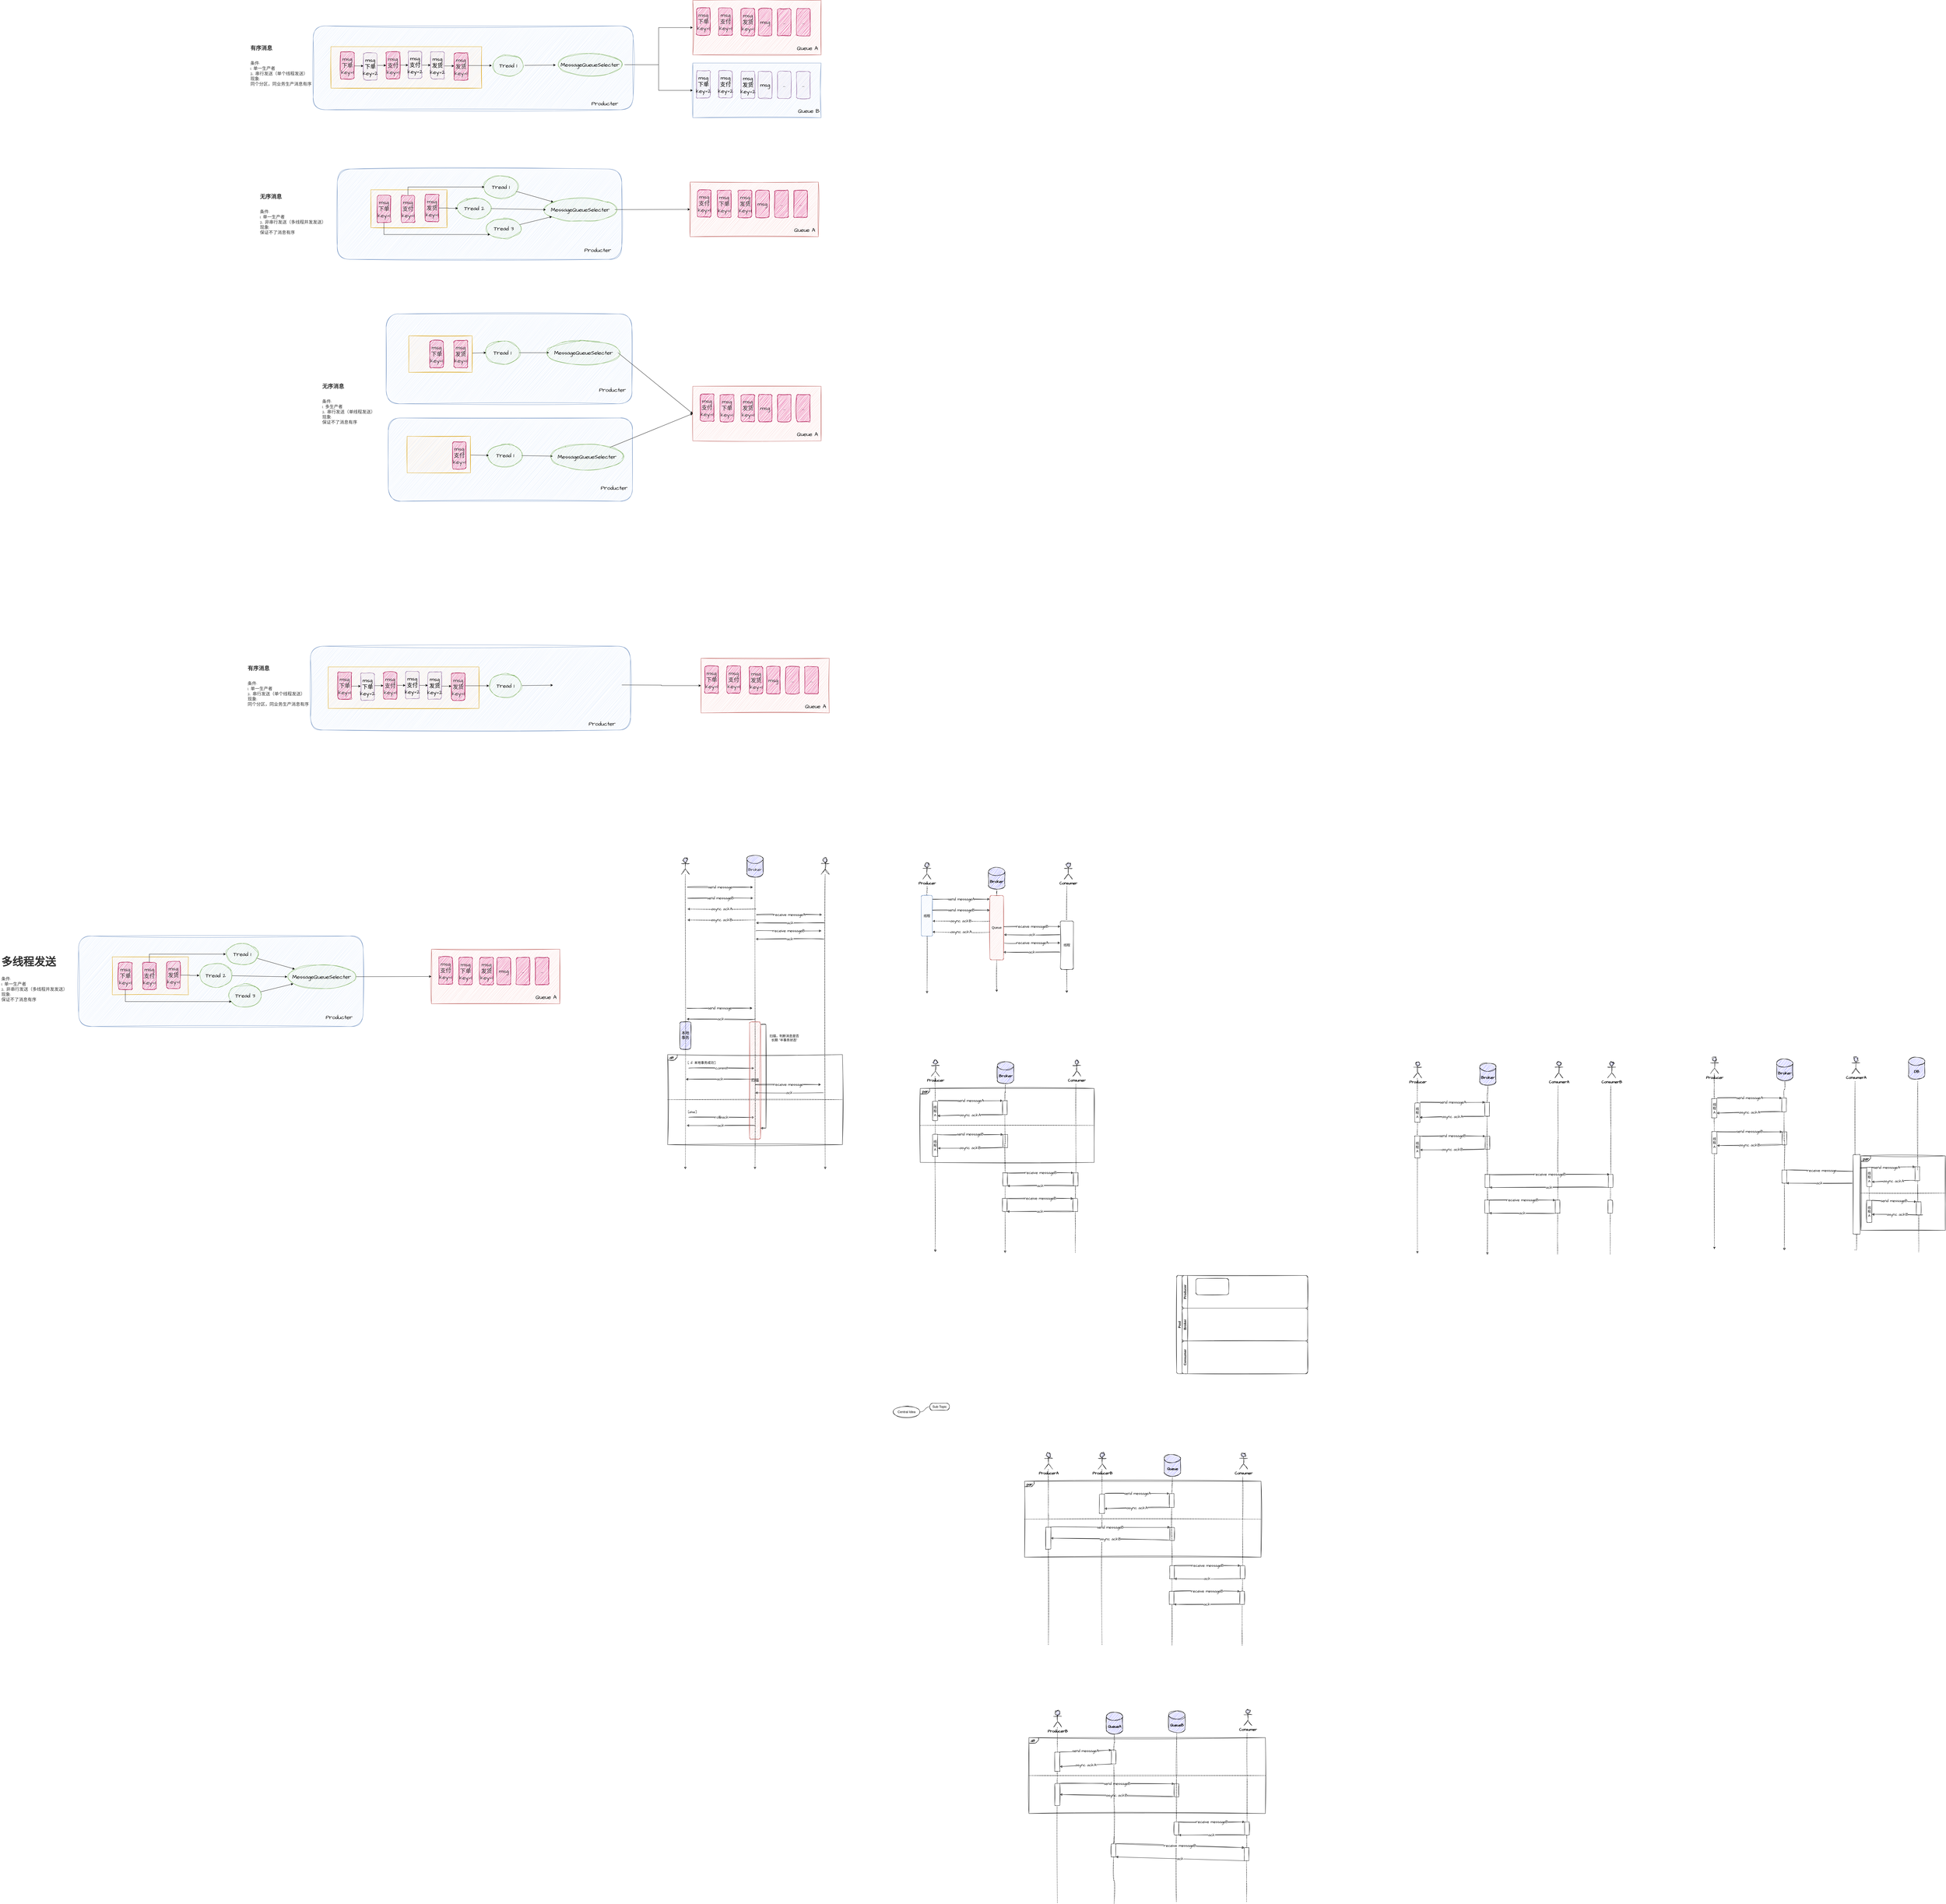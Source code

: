<mxfile version="20.4.1" type="github">
  <diagram id="t6OHfR6FmyxQkKUDszNN" name="第 1 页">
    <mxGraphModel dx="3042" dy="278" grid="0" gridSize="10" guides="1" tooltips="1" connect="1" arrows="1" fold="1" page="1" pageScale="1" pageWidth="827" pageHeight="1169" math="0" shadow="0">
      <root>
        <mxCell id="0" />
        <mxCell id="1" parent="0" />
        <mxCell id="6XqoCP99UkAgxWEzy2gV-492" value="par" style="strokeColor=inherit;fillColor=inherit;gradientColor=inherit;html=1;shape=mxgraph.sysml.package;labelX=35;fontStyle=1;align=left;verticalAlign=top;spacingLeft=5;spacingTop=-3;rounded=0;shadow=0;glass=0;sketch=1;hachureGap=4;jiggle=2;fontFamily=Architects Daughter;fontSource=https%3A%2F%2Ffonts.googleapis.com%2Fcss%3Ffamily%3DArchitects%2BDaughter;fontSize=14;" vertex="1" parent="1">
          <mxGeometry x="4458" y="4253" width="309" height="273" as="geometry" />
        </mxCell>
        <mxCell id="6XqoCP99UkAgxWEzy2gV-310" value="par" style="strokeColor=inherit;fillColor=inherit;gradientColor=inherit;html=1;shape=mxgraph.sysml.package;labelX=35;fontStyle=1;align=left;verticalAlign=top;spacingLeft=5;spacingTop=-3;rounded=0;shadow=0;glass=0;sketch=1;hachureGap=4;jiggle=2;fontFamily=Architects Daughter;fontSource=https%3A%2F%2Ffonts.googleapis.com%2Fcss%3Ffamily%3DArchitects%2BDaughter;fontSize=14;" vertex="1" parent="1">
          <mxGeometry x="1013" y="4006" width="637" height="271" as="geometry" />
        </mxCell>
        <mxCell id="6XqoCP99UkAgxWEzy2gV-245" style="edgeStyle=orthogonalEdgeStyle;curved=1;rounded=0;sketch=1;hachureGap=4;jiggle=2;orthogonalLoop=1;jettySize=auto;html=1;fontFamily=Architects Daughter;fontSource=https%3A%2F%2Ffonts.googleapis.com%2Fcss%3Ffamily%3DArchitects%2BDaughter;fontSize=14;startArrow=none;startFill=0;dashed=1;" edge="1" parent="1">
          <mxGeometry relative="1" as="geometry">
            <mxPoint x="1550" y="3656" as="targetPoint" />
            <Array as="points">
              <mxPoint x="1550" y="3316" />
              <mxPoint x="1550" y="3316" />
            </Array>
            <mxPoint x="1550" y="3265" as="sourcePoint" />
          </mxGeometry>
        </mxCell>
        <mxCell id="eC4Hnao7uJymBbSfjqEv-2" value="" style="rounded=1;whiteSpace=wrap;html=1;sketch=1;hachureGap=4;jiggle=2;fontFamily=Architects Daughter;fontSource=https%3A%2F%2Ffonts.googleapis.com%2Fcss%3Ffamily%3DArchitects%2BDaughter;fontSize=20;fillColor=#dae8fc;strokeColor=#6c8ebf;" parent="1" vertex="1">
          <mxGeometry x="-1210" y="114" width="1172" height="307" as="geometry" />
        </mxCell>
        <mxCell id="eC4Hnao7uJymBbSfjqEv-3" value="" style="rounded=0;whiteSpace=wrap;html=1;sketch=1;hachureGap=4;jiggle=2;fontFamily=Architects Daughter;fontSource=https%3A%2F%2Ffonts.googleapis.com%2Fcss%3Ffamily%3DArchitects%2BDaughter;fontSize=20;fillColor=#f8cecc;strokeColor=#b85450;" parent="1" vertex="1">
          <mxGeometry x="180" y="20" width="470" height="200" as="geometry" />
        </mxCell>
        <mxCell id="eC4Hnao7uJymBbSfjqEv-7" value="Queue A" style="text;html=1;strokeColor=none;fillColor=none;align=center;verticalAlign=middle;whiteSpace=wrap;rounded=0;sketch=1;hachureGap=4;jiggle=2;fontFamily=Architects Daughter;fontSource=https%3A%2F%2Ffonts.googleapis.com%2Fcss%3Ffamily%3DArchitects%2BDaughter;fontSize=20;" parent="1" vertex="1">
          <mxGeometry x="560" y="180" width="80" height="30" as="geometry" />
        </mxCell>
        <mxCell id="eC4Hnao7uJymBbSfjqEv-11" value="msg" style="rounded=1;whiteSpace=wrap;html=1;sketch=1;hachureGap=4;jiggle=2;fontFamily=Architects Daughter;fontSource=https%3A%2F%2Ffonts.googleapis.com%2Fcss%3Ffamily%3DArchitects%2BDaughter;fontSize=20;fillColor=#d80073;strokeColor=#A50040;fontColor=#333333;" parent="1" vertex="1">
          <mxGeometry x="420" y="50" width="50" height="100" as="geometry" />
        </mxCell>
        <mxCell id="eC4Hnao7uJymBbSfjqEv-12" value="..." style="rounded=1;whiteSpace=wrap;html=1;sketch=1;hachureGap=4;jiggle=2;fontFamily=Architects Daughter;fontSource=https%3A%2F%2Ffonts.googleapis.com%2Fcss%3Ffamily%3DArchitects%2BDaughter;fontSize=20;fillColor=#d80073;strokeColor=#A50040;fontColor=#333333;" parent="1" vertex="1">
          <mxGeometry x="490" y="50" width="50" height="100" as="geometry" />
        </mxCell>
        <mxCell id="eC4Hnao7uJymBbSfjqEv-13" value="..." style="rounded=1;whiteSpace=wrap;html=1;sketch=1;hachureGap=4;jiggle=2;fontFamily=Architects Daughter;fontSource=https%3A%2F%2Ffonts.googleapis.com%2Fcss%3Ffamily%3DArchitects%2BDaughter;fontSize=20;fillColor=#d80073;strokeColor=#A50040;fontColor=#333333;" parent="1" vertex="1">
          <mxGeometry x="560" y="50" width="50" height="100" as="geometry" />
        </mxCell>
        <mxCell id="6XqoCP99UkAgxWEzy2gV-2" style="rounded=0;orthogonalLoop=1;jettySize=auto;html=1;" edge="1" parent="1" source="eC4Hnao7uJymBbSfjqEv-17" target="6XqoCP99UkAgxWEzy2gV-1">
          <mxGeometry relative="1" as="geometry" />
        </mxCell>
        <mxCell id="eC4Hnao7uJymBbSfjqEv-17" value="Tread 1" style="ellipse;whiteSpace=wrap;html=1;sketch=1;hachureGap=4;jiggle=2;fontFamily=Architects Daughter;fontSource=https%3A%2F%2Ffonts.googleapis.com%2Fcss%3Ffamily%3DArchitects%2BDaughter;fontSize=20;fillColor=#d5e8d4;strokeColor=#82b366;" parent="1" vertex="1">
          <mxGeometry x="-556" y="219" width="120" height="80" as="geometry" />
        </mxCell>
        <mxCell id="eC4Hnao7uJymBbSfjqEv-18" value="Producter" style="text;html=1;strokeColor=none;fillColor=none;align=center;verticalAlign=middle;whiteSpace=wrap;rounded=0;sketch=1;hachureGap=4;jiggle=2;fontFamily=Architects Daughter;fontSource=https%3A%2F%2Ffonts.googleapis.com%2Fcss%3Ffamily%3DArchitects%2BDaughter;fontSize=20;" parent="1" vertex="1">
          <mxGeometry x="-172" y="383" width="60" height="30" as="geometry" />
        </mxCell>
        <mxCell id="eC4Hnao7uJymBbSfjqEv-19" value="" style="rounded=0;whiteSpace=wrap;html=1;sketch=1;hachureGap=4;jiggle=2;fontFamily=Architects Daughter;fontSource=https%3A%2F%2Ffonts.googleapis.com%2Fcss%3Ffamily%3DArchitects%2BDaughter;fontSize=20;fillColor=#dae8fc;strokeColor=#6c8ebf;" parent="1" vertex="1">
          <mxGeometry x="180" y="250" width="470" height="200" as="geometry" />
        </mxCell>
        <mxCell id="eC4Hnao7uJymBbSfjqEv-20" value="Queue B" style="text;html=1;strokeColor=none;fillColor=none;align=center;verticalAlign=middle;whiteSpace=wrap;rounded=0;sketch=1;hachureGap=4;jiggle=2;fontFamily=Architects Daughter;fontSource=https%3A%2F%2Ffonts.googleapis.com%2Fcss%3Ffamily%3DArchitects%2BDaughter;fontSize=20;" parent="1" vertex="1">
          <mxGeometry x="560" y="410" width="90" height="30" as="geometry" />
        </mxCell>
        <mxCell id="eC4Hnao7uJymBbSfjqEv-24" value="msg" style="rounded=1;whiteSpace=wrap;html=1;sketch=1;hachureGap=4;jiggle=2;fontFamily=Architects Daughter;fontSource=https%3A%2F%2Ffonts.googleapis.com%2Fcss%3Ffamily%3DArchitects%2BDaughter;fontSize=20;fillColor=#e1d5e7;strokeColor=#9673a6;" parent="1" vertex="1">
          <mxGeometry x="420" y="280" width="50" height="100" as="geometry" />
        </mxCell>
        <mxCell id="eC4Hnao7uJymBbSfjqEv-25" value="..." style="rounded=1;whiteSpace=wrap;html=1;sketch=1;hachureGap=4;jiggle=2;fontFamily=Architects Daughter;fontSource=https%3A%2F%2Ffonts.googleapis.com%2Fcss%3Ffamily%3DArchitects%2BDaughter;fontSize=20;fillColor=#e1d5e7;strokeColor=#9673a6;" parent="1" vertex="1">
          <mxGeometry x="490" y="280" width="50" height="100" as="geometry" />
        </mxCell>
        <mxCell id="eC4Hnao7uJymBbSfjqEv-26" value="..." style="rounded=1;whiteSpace=wrap;html=1;sketch=1;hachureGap=4;jiggle=2;fontFamily=Architects Daughter;fontSource=https%3A%2F%2Ffonts.googleapis.com%2Fcss%3Ffamily%3DArchitects%2BDaughter;fontSize=20;fillColor=#e1d5e7;strokeColor=#9673a6;" parent="1" vertex="1">
          <mxGeometry x="560" y="280" width="50" height="100" as="geometry" />
        </mxCell>
        <mxCell id="eC4Hnao7uJymBbSfjqEv-27" value="&lt;h1&gt;&lt;font style=&quot;font-size: 20px; line-height: 0.8;&quot;&gt;有序消息&lt;/font&gt;&lt;/h1&gt;&lt;div style=&quot;font-size: 16px;&quot;&gt;条件:&lt;/div&gt;&lt;div style=&quot;font-size: 16px;&quot;&gt;1. 单一生产者&lt;/div&gt;&lt;div style=&quot;font-size: 16px;&quot;&gt;&lt;font style=&quot;font-size: 16px;&quot;&gt;2. 串行发送（单个线程发送）&lt;/font&gt;&lt;/div&gt;&lt;div style=&quot;font-size: 16px;&quot;&gt;现象:&lt;/div&gt;&lt;div style=&quot;font-size: 16px;&quot;&gt;同个分区，同业务生产消息有序&lt;/div&gt;" style="text;html=1;strokeColor=none;fillColor=none;spacing=5;spacingTop=-20;whiteSpace=wrap;overflow=hidden;rounded=0;sketch=1;hachureGap=4;jiggle=2;fontFamily=Architects Daughter;fontSource=https%3A%2F%2Ffonts.googleapis.com%2Fcss%3Ffamily%3DArchitects%2BDaughter;fontSize=20;fontColor=#333333;" parent="1" vertex="1">
          <mxGeometry x="-1445" y="150" width="300" height="200" as="geometry" />
        </mxCell>
        <mxCell id="eC4Hnao7uJymBbSfjqEv-28" value="msg&lt;br&gt;下单&lt;br&gt;key=1" style="rounded=1;whiteSpace=wrap;html=1;sketch=1;hachureGap=4;jiggle=2;fontFamily=Architects Daughter;fontSource=https%3A%2F%2Ffonts.googleapis.com%2Fcss%3Ffamily%3DArchitects%2BDaughter;fontSize=20;fillColor=#d80073;strokeColor=#A50040;fontColor=#333333;" parent="1" vertex="1">
          <mxGeometry x="193.5" y="48" width="50" height="100" as="geometry" />
        </mxCell>
        <mxCell id="6XqoCP99UkAgxWEzy2gV-5" style="edgeStyle=orthogonalEdgeStyle;rounded=0;orthogonalLoop=1;jettySize=auto;html=1;entryX=0;entryY=0.5;entryDx=0;entryDy=0;" edge="1" parent="1" source="6XqoCP99UkAgxWEzy2gV-1" target="eC4Hnao7uJymBbSfjqEv-3">
          <mxGeometry relative="1" as="geometry" />
        </mxCell>
        <mxCell id="6XqoCP99UkAgxWEzy2gV-6" style="edgeStyle=orthogonalEdgeStyle;rounded=0;orthogonalLoop=1;jettySize=auto;html=1;exitX=1;exitY=0.5;exitDx=0;exitDy=0;entryX=0;entryY=0.5;entryDx=0;entryDy=0;" edge="1" parent="1" source="6XqoCP99UkAgxWEzy2gV-1" target="eC4Hnao7uJymBbSfjqEv-19">
          <mxGeometry relative="1" as="geometry" />
        </mxCell>
        <mxCell id="6XqoCP99UkAgxWEzy2gV-1" value="MessageQueueSelecter" style="ellipse;whiteSpace=wrap;html=1;sketch=1;hachureGap=4;jiggle=2;fontFamily=Architects Daughter;fontSource=https%3A%2F%2Ffonts.googleapis.com%2Fcss%3Ffamily%3DArchitects%2BDaughter;fontSize=20;fillColor=#d5e8d4;strokeColor=#82b366;" vertex="1" parent="1">
          <mxGeometry x="-322" y="211" width="252" height="90" as="geometry" />
        </mxCell>
        <mxCell id="6XqoCP99UkAgxWEzy2gV-3" value="msg&lt;br&gt;支付&lt;br&gt;key=1" style="rounded=1;whiteSpace=wrap;html=1;sketch=1;hachureGap=4;jiggle=2;fontFamily=Architects Daughter;fontSource=https%3A%2F%2Ffonts.googleapis.com%2Fcss%3Ffamily%3DArchitects%2BDaughter;fontSize=20;fillColor=#d80073;strokeColor=#A50040;fontColor=#333333;" vertex="1" parent="1">
          <mxGeometry x="274.5" y="48" width="50" height="100" as="geometry" />
        </mxCell>
        <mxCell id="6XqoCP99UkAgxWEzy2gV-4" value="msg&lt;br&gt;发货&lt;br&gt;key=1" style="rounded=1;whiteSpace=wrap;html=1;sketch=1;hachureGap=4;jiggle=2;fontFamily=Architects Daughter;fontSource=https%3A%2F%2Ffonts.googleapis.com%2Fcss%3Ffamily%3DArchitects%2BDaughter;fontSize=20;fillColor=#d80073;strokeColor=#A50040;fontColor=#333333;" vertex="1" parent="1">
          <mxGeometry x="356.5" y="50" width="50" height="100" as="geometry" />
        </mxCell>
        <mxCell id="6XqoCP99UkAgxWEzy2gV-7" value="msg&lt;br&gt;下单&lt;br&gt;key=2" style="rounded=1;whiteSpace=wrap;html=1;sketch=1;hachureGap=4;jiggle=2;fontFamily=Architects Daughter;fontSource=https%3A%2F%2Ffonts.googleapis.com%2Fcss%3Ffamily%3DArchitects%2BDaughter;fontSize=20;fillColor=#e1d5e7;strokeColor=#9673a6;" vertex="1" parent="1">
          <mxGeometry x="194" y="278" width="50" height="100" as="geometry" />
        </mxCell>
        <mxCell id="6XqoCP99UkAgxWEzy2gV-8" value="msg&lt;br&gt;支付&lt;br&gt;key=2" style="rounded=1;whiteSpace=wrap;html=1;sketch=1;hachureGap=4;jiggle=2;fontFamily=Architects Daughter;fontSource=https%3A%2F%2Ffonts.googleapis.com%2Fcss%3Ffamily%3DArchitects%2BDaughter;fontSize=20;fillColor=#e1d5e7;strokeColor=#9673a6;" vertex="1" parent="1">
          <mxGeometry x="275" y="278" width="50" height="100" as="geometry" />
        </mxCell>
        <mxCell id="6XqoCP99UkAgxWEzy2gV-9" value="msg&lt;br&gt;发货&lt;br&gt;key=2" style="rounded=1;whiteSpace=wrap;html=1;sketch=1;hachureGap=4;jiggle=2;fontFamily=Architects Daughter;fontSource=https%3A%2F%2Ffonts.googleapis.com%2Fcss%3Ffamily%3DArchitects%2BDaughter;fontSize=20;fillColor=#e1d5e7;strokeColor=#9673a6;" vertex="1" parent="1">
          <mxGeometry x="357" y="280" width="50" height="100" as="geometry" />
        </mxCell>
        <mxCell id="6XqoCP99UkAgxWEzy2gV-16" value="" style="rounded=1;whiteSpace=wrap;html=1;sketch=1;hachureGap=4;jiggle=2;fontFamily=Architects Daughter;fontSource=https%3A%2F%2Ffonts.googleapis.com%2Fcss%3Ffamily%3DArchitects%2BDaughter;fontSize=20;fillColor=#dae8fc;strokeColor=#6c8ebf;" vertex="1" parent="1">
          <mxGeometry x="-1122" y="638" width="1042" height="331" as="geometry" />
        </mxCell>
        <mxCell id="6XqoCP99UkAgxWEzy2gV-17" value="" style="rounded=0;whiteSpace=wrap;html=1;sketch=1;hachureGap=4;jiggle=2;fontFamily=Architects Daughter;fontSource=https%3A%2F%2Ffonts.googleapis.com%2Fcss%3Ffamily%3DArchitects%2BDaughter;fontSize=20;fillColor=#f8cecc;strokeColor=#b85450;" vertex="1" parent="1">
          <mxGeometry x="170" y="686" width="470" height="200" as="geometry" />
        </mxCell>
        <mxCell id="6XqoCP99UkAgxWEzy2gV-18" value="Queue A" style="text;html=1;strokeColor=none;fillColor=none;align=center;verticalAlign=middle;whiteSpace=wrap;rounded=0;sketch=1;hachureGap=4;jiggle=2;fontFamily=Architects Daughter;fontSource=https%3A%2F%2Ffonts.googleapis.com%2Fcss%3Ffamily%3DArchitects%2BDaughter;fontSize=20;" vertex="1" parent="1">
          <mxGeometry x="550" y="846" width="80" height="30" as="geometry" />
        </mxCell>
        <mxCell id="6XqoCP99UkAgxWEzy2gV-19" value="msg" style="rounded=1;whiteSpace=wrap;html=1;sketch=1;hachureGap=4;jiggle=2;fontFamily=Architects Daughter;fontSource=https%3A%2F%2Ffonts.googleapis.com%2Fcss%3Ffamily%3DArchitects%2BDaughter;fontSize=20;fillColor=#d80073;strokeColor=#A50040;fontColor=#333333;" vertex="1" parent="1">
          <mxGeometry x="410" y="716" width="50" height="100" as="geometry" />
        </mxCell>
        <mxCell id="6XqoCP99UkAgxWEzy2gV-20" value="..." style="rounded=1;whiteSpace=wrap;html=1;sketch=1;hachureGap=4;jiggle=2;fontFamily=Architects Daughter;fontSource=https%3A%2F%2Ffonts.googleapis.com%2Fcss%3Ffamily%3DArchitects%2BDaughter;fontSize=20;fillColor=#d80073;strokeColor=#A50040;fontColor=#333333;" vertex="1" parent="1">
          <mxGeometry x="480" y="716" width="50" height="100" as="geometry" />
        </mxCell>
        <mxCell id="6XqoCP99UkAgxWEzy2gV-21" value="..." style="rounded=1;whiteSpace=wrap;html=1;sketch=1;hachureGap=4;jiggle=2;fontFamily=Architects Daughter;fontSource=https%3A%2F%2Ffonts.googleapis.com%2Fcss%3Ffamily%3DArchitects%2BDaughter;fontSize=20;fillColor=#d80073;strokeColor=#A50040;fontColor=#333333;" vertex="1" parent="1">
          <mxGeometry x="550" y="716" width="50" height="100" as="geometry" />
        </mxCell>
        <mxCell id="6XqoCP99UkAgxWEzy2gV-22" style="rounded=0;orthogonalLoop=1;jettySize=auto;html=1;" edge="1" parent="1" source="6XqoCP99UkAgxWEzy2gV-23" target="6XqoCP99UkAgxWEzy2gV-33">
          <mxGeometry relative="1" as="geometry" />
        </mxCell>
        <mxCell id="6XqoCP99UkAgxWEzy2gV-23" value="Tread 1" style="ellipse;whiteSpace=wrap;html=1;sketch=1;hachureGap=4;jiggle=2;fontFamily=Architects Daughter;fontSource=https%3A%2F%2Ffonts.googleapis.com%2Fcss%3Ffamily%3DArchitects%2BDaughter;fontSize=20;fillColor=#d5e8d4;strokeColor=#82b366;" vertex="1" parent="1">
          <mxGeometry x="-583" y="664" width="120" height="80" as="geometry" />
        </mxCell>
        <mxCell id="6XqoCP99UkAgxWEzy2gV-24" value="Producter" style="text;html=1;strokeColor=none;fillColor=none;align=center;verticalAlign=middle;whiteSpace=wrap;rounded=0;sketch=1;hachureGap=4;jiggle=2;fontFamily=Architects Daughter;fontSource=https%3A%2F%2Ffonts.googleapis.com%2Fcss%3Ffamily%3DArchitects%2BDaughter;fontSize=20;" vertex="1" parent="1">
          <mxGeometry x="-198" y="920" width="60" height="30" as="geometry" />
        </mxCell>
        <mxCell id="6XqoCP99UkAgxWEzy2gV-30" value="msg&lt;br&gt;下单&lt;br&gt;key=1" style="rounded=1;whiteSpace=wrap;html=1;sketch=1;hachureGap=4;jiggle=2;fontFamily=Architects Daughter;fontSource=https%3A%2F%2Ffonts.googleapis.com%2Fcss%3Ffamily%3DArchitects%2BDaughter;fontSize=20;fillColor=#d80073;strokeColor=#A50040;fontColor=#333333;" vertex="1" parent="1">
          <mxGeometry x="270" y="716" width="50" height="100" as="geometry" />
        </mxCell>
        <mxCell id="6XqoCP99UkAgxWEzy2gV-31" style="rounded=0;orthogonalLoop=1;jettySize=auto;html=1;entryX=0;entryY=0.5;entryDx=0;entryDy=0;" edge="1" parent="1" source="6XqoCP99UkAgxWEzy2gV-33" target="6XqoCP99UkAgxWEzy2gV-17">
          <mxGeometry relative="1" as="geometry" />
        </mxCell>
        <mxCell id="6XqoCP99UkAgxWEzy2gV-33" value="MessageQueueSelecter" style="ellipse;whiteSpace=wrap;html=1;sketch=1;hachureGap=4;jiggle=2;fontFamily=Architects Daughter;fontSource=https%3A%2F%2Ffonts.googleapis.com%2Fcss%3Ffamily%3DArchitects%2BDaughter;fontSize=20;fillColor=#d5e8d4;strokeColor=#82b366;" vertex="1" parent="1">
          <mxGeometry x="-358" y="742" width="252" height="90" as="geometry" />
        </mxCell>
        <mxCell id="6XqoCP99UkAgxWEzy2gV-34" value="msg&lt;br&gt;支付&lt;br&gt;key=1" style="rounded=1;whiteSpace=wrap;html=1;sketch=1;hachureGap=4;jiggle=2;fontFamily=Architects Daughter;fontSource=https%3A%2F%2Ffonts.googleapis.com%2Fcss%3Ffamily%3DArchitects%2BDaughter;fontSize=20;fillColor=#d80073;strokeColor=#A50040;fontColor=#333333;" vertex="1" parent="1">
          <mxGeometry x="197" y="714" width="50" height="100" as="geometry" />
        </mxCell>
        <mxCell id="6XqoCP99UkAgxWEzy2gV-35" value="msg&lt;br&gt;发货&lt;br&gt;key=1" style="rounded=1;whiteSpace=wrap;html=1;sketch=1;hachureGap=4;jiggle=2;fontFamily=Architects Daughter;fontSource=https%3A%2F%2Ffonts.googleapis.com%2Fcss%3Ffamily%3DArchitects%2BDaughter;fontSize=20;fillColor=#d80073;strokeColor=#A50040;fontColor=#333333;" vertex="1" parent="1">
          <mxGeometry x="346.5" y="716" width="50" height="100" as="geometry" />
        </mxCell>
        <mxCell id="6XqoCP99UkAgxWEzy2gV-48" style="edgeStyle=none;rounded=0;orthogonalLoop=1;jettySize=auto;html=1;" edge="1" parent="1" source="6XqoCP99UkAgxWEzy2gV-45" target="6XqoCP99UkAgxWEzy2gV-33">
          <mxGeometry relative="1" as="geometry" />
        </mxCell>
        <mxCell id="6XqoCP99UkAgxWEzy2gV-45" value="Tread 3" style="ellipse;whiteSpace=wrap;html=1;sketch=1;hachureGap=4;jiggle=2;fontFamily=Architects Daughter;fontSource=https%3A%2F%2Ffonts.googleapis.com%2Fcss%3Ffamily%3DArchitects%2BDaughter;fontSize=20;fillColor=#d5e8d4;strokeColor=#82b366;" vertex="1" parent="1">
          <mxGeometry x="-572" y="816" width="120" height="80" as="geometry" />
        </mxCell>
        <mxCell id="6XqoCP99UkAgxWEzy2gV-47" style="edgeStyle=none;rounded=0;orthogonalLoop=1;jettySize=auto;html=1;entryX=0;entryY=0.5;entryDx=0;entryDy=0;" edge="1" parent="1" source="6XqoCP99UkAgxWEzy2gV-46" target="6XqoCP99UkAgxWEzy2gV-33">
          <mxGeometry relative="1" as="geometry" />
        </mxCell>
        <mxCell id="6XqoCP99UkAgxWEzy2gV-46" value="Tread 2" style="ellipse;whiteSpace=wrap;html=1;sketch=1;hachureGap=4;jiggle=2;fontFamily=Architects Daughter;fontSource=https%3A%2F%2Ffonts.googleapis.com%2Fcss%3Ffamily%3DArchitects%2BDaughter;fontSize=20;fillColor=#d5e8d4;strokeColor=#82b366;" vertex="1" parent="1">
          <mxGeometry x="-680" y="742" width="120" height="80" as="geometry" />
        </mxCell>
        <mxCell id="6XqoCP99UkAgxWEzy2gV-49" value="" style="rounded=1;whiteSpace=wrap;html=1;sketch=1;hachureGap=4;jiggle=2;fontFamily=Architects Daughter;fontSource=https%3A%2F%2Ffonts.googleapis.com%2Fcss%3Ffamily%3DArchitects%2BDaughter;fontSize=20;fillColor=#dae8fc;strokeColor=#6c8ebf;" vertex="1" parent="1">
          <mxGeometry x="-943" y="1169" width="900" height="329" as="geometry" />
        </mxCell>
        <mxCell id="6XqoCP99UkAgxWEzy2gV-50" value="" style="rounded=0;whiteSpace=wrap;html=1;sketch=1;hachureGap=4;jiggle=2;fontFamily=Architects Daughter;fontSource=https%3A%2F%2Ffonts.googleapis.com%2Fcss%3Ffamily%3DArchitects%2BDaughter;fontSize=20;fillColor=#f8cecc;strokeColor=#b85450;" vertex="1" parent="1">
          <mxGeometry x="180" y="1434" width="470" height="200" as="geometry" />
        </mxCell>
        <mxCell id="6XqoCP99UkAgxWEzy2gV-51" value="Queue A" style="text;html=1;strokeColor=none;fillColor=none;align=center;verticalAlign=middle;whiteSpace=wrap;rounded=0;sketch=1;hachureGap=4;jiggle=2;fontFamily=Architects Daughter;fontSource=https%3A%2F%2Ffonts.googleapis.com%2Fcss%3Ffamily%3DArchitects%2BDaughter;fontSize=20;" vertex="1" parent="1">
          <mxGeometry x="560" y="1594" width="80" height="30" as="geometry" />
        </mxCell>
        <mxCell id="6XqoCP99UkAgxWEzy2gV-52" value="msg" style="rounded=1;whiteSpace=wrap;html=1;sketch=1;hachureGap=4;jiggle=2;fontFamily=Architects Daughter;fontSource=https%3A%2F%2Ffonts.googleapis.com%2Fcss%3Ffamily%3DArchitects%2BDaughter;fontSize=20;fillColor=#d80073;strokeColor=#A50040;fontColor=#333333;" vertex="1" parent="1">
          <mxGeometry x="420" y="1464" width="50" height="100" as="geometry" />
        </mxCell>
        <mxCell id="6XqoCP99UkAgxWEzy2gV-53" value="..." style="rounded=1;whiteSpace=wrap;html=1;sketch=1;hachureGap=4;jiggle=2;fontFamily=Architects Daughter;fontSource=https%3A%2F%2Ffonts.googleapis.com%2Fcss%3Ffamily%3DArchitects%2BDaughter;fontSize=20;fillColor=#d80073;strokeColor=#A50040;fontColor=#333333;" vertex="1" parent="1">
          <mxGeometry x="490" y="1464" width="50" height="100" as="geometry" />
        </mxCell>
        <mxCell id="6XqoCP99UkAgxWEzy2gV-54" value="..." style="rounded=1;whiteSpace=wrap;html=1;sketch=1;hachureGap=4;jiggle=2;fontFamily=Architects Daughter;fontSource=https%3A%2F%2Ffonts.googleapis.com%2Fcss%3Ffamily%3DArchitects%2BDaughter;fontSize=20;fillColor=#d80073;strokeColor=#A50040;fontColor=#333333;" vertex="1" parent="1">
          <mxGeometry x="560" y="1464" width="50" height="100" as="geometry" />
        </mxCell>
        <mxCell id="6XqoCP99UkAgxWEzy2gV-55" style="rounded=0;orthogonalLoop=1;jettySize=auto;html=1;" edge="1" parent="1" source="6XqoCP99UkAgxWEzy2gV-56" target="6XqoCP99UkAgxWEzy2gV-66">
          <mxGeometry relative="1" as="geometry" />
        </mxCell>
        <mxCell id="6XqoCP99UkAgxWEzy2gV-56" value="Tread 1" style="ellipse;whiteSpace=wrap;html=1;sketch=1;hachureGap=4;jiggle=2;fontFamily=Architects Daughter;fontSource=https%3A%2F%2Ffonts.googleapis.com%2Fcss%3Ffamily%3DArchitects%2BDaughter;fontSize=20;fillColor=#d5e8d4;strokeColor=#82b366;" vertex="1" parent="1">
          <mxGeometry x="-577" y="1271" width="120" height="80" as="geometry" />
        </mxCell>
        <mxCell id="6XqoCP99UkAgxWEzy2gV-57" value="Producter" style="text;html=1;strokeColor=none;fillColor=none;align=center;verticalAlign=middle;whiteSpace=wrap;rounded=0;sketch=1;hachureGap=4;jiggle=2;fontFamily=Architects Daughter;fontSource=https%3A%2F%2Ffonts.googleapis.com%2Fcss%3Ffamily%3DArchitects%2BDaughter;fontSize=20;" vertex="1" parent="1">
          <mxGeometry x="-144" y="1432" width="60" height="30" as="geometry" />
        </mxCell>
        <mxCell id="6XqoCP99UkAgxWEzy2gV-63" value="msg&lt;br&gt;下单&lt;br&gt;key=1" style="rounded=1;whiteSpace=wrap;html=1;sketch=1;hachureGap=4;jiggle=2;fontFamily=Architects Daughter;fontSource=https%3A%2F%2Ffonts.googleapis.com%2Fcss%3Ffamily%3DArchitects%2BDaughter;fontSize=20;fillColor=#d80073;strokeColor=#A50040;fontColor=#333333;" vertex="1" parent="1">
          <mxGeometry x="280" y="1464" width="50" height="100" as="geometry" />
        </mxCell>
        <mxCell id="6XqoCP99UkAgxWEzy2gV-65" style="rounded=0;orthogonalLoop=1;jettySize=auto;html=1;exitX=1;exitY=0.5;exitDx=0;exitDy=0;entryX=0;entryY=0.5;entryDx=0;entryDy=0;" edge="1" parent="1" source="6XqoCP99UkAgxWEzy2gV-66" target="6XqoCP99UkAgxWEzy2gV-50">
          <mxGeometry relative="1" as="geometry">
            <mxPoint x="210" y="1623" as="targetPoint" />
          </mxGeometry>
        </mxCell>
        <mxCell id="6XqoCP99UkAgxWEzy2gV-66" value="MessageQueueSelecter" style="ellipse;whiteSpace=wrap;html=1;sketch=1;hachureGap=4;jiggle=2;fontFamily=Architects Daughter;fontSource=https%3A%2F%2Ffonts.googleapis.com%2Fcss%3Ffamily%3DArchitects%2BDaughter;fontSize=20;fillColor=#d5e8d4;strokeColor=#82b366;" vertex="1" parent="1">
          <mxGeometry x="-346" y="1266" width="252" height="90" as="geometry" />
        </mxCell>
        <mxCell id="6XqoCP99UkAgxWEzy2gV-67" value="msg&lt;br&gt;支付&lt;br&gt;key=1" style="rounded=1;whiteSpace=wrap;html=1;sketch=1;hachureGap=4;jiggle=2;fontFamily=Architects Daughter;fontSource=https%3A%2F%2Ffonts.googleapis.com%2Fcss%3Ffamily%3DArchitects%2BDaughter;fontSize=20;fillColor=#d80073;strokeColor=#A50040;fontColor=#333333;" vertex="1" parent="1">
          <mxGeometry x="207" y="1462" width="50" height="100" as="geometry" />
        </mxCell>
        <mxCell id="6XqoCP99UkAgxWEzy2gV-68" value="msg&lt;br&gt;发货&lt;br&gt;key=1" style="rounded=1;whiteSpace=wrap;html=1;sketch=1;hachureGap=4;jiggle=2;fontFamily=Architects Daughter;fontSource=https%3A%2F%2Ffonts.googleapis.com%2Fcss%3Ffamily%3DArchitects%2BDaughter;fontSize=20;fillColor=#d80073;strokeColor=#A50040;fontColor=#333333;" vertex="1" parent="1">
          <mxGeometry x="356.5" y="1464" width="50" height="100" as="geometry" />
        </mxCell>
        <mxCell id="6XqoCP99UkAgxWEzy2gV-83" value="" style="rounded=1;whiteSpace=wrap;html=1;sketch=1;hachureGap=4;jiggle=2;fontFamily=Architects Daughter;fontSource=https%3A%2F%2Ffonts.googleapis.com%2Fcss%3Ffamily%3DArchitects%2BDaughter;fontSize=20;fillColor=#dae8fc;strokeColor=#6c8ebf;" vertex="1" parent="1">
          <mxGeometry x="-935" y="1550" width="894" height="305" as="geometry" />
        </mxCell>
        <mxCell id="6XqoCP99UkAgxWEzy2gV-84" style="rounded=0;orthogonalLoop=1;jettySize=auto;html=1;" edge="1" parent="1" source="6XqoCP99UkAgxWEzy2gV-85" target="6XqoCP99UkAgxWEzy2gV-87">
          <mxGeometry relative="1" as="geometry" />
        </mxCell>
        <mxCell id="6XqoCP99UkAgxWEzy2gV-85" value="Tread 1" style="ellipse;whiteSpace=wrap;html=1;sketch=1;hachureGap=4;jiggle=2;fontFamily=Architects Daughter;fontSource=https%3A%2F%2Ffonts.googleapis.com%2Fcss%3Ffamily%3DArchitects%2BDaughter;fontSize=20;fillColor=#d5e8d4;strokeColor=#82b366;" vertex="1" parent="1">
          <mxGeometry x="-567" y="1647" width="120" height="80" as="geometry" />
        </mxCell>
        <mxCell id="6XqoCP99UkAgxWEzy2gV-86" value="Producter" style="text;html=1;strokeColor=none;fillColor=none;align=center;verticalAlign=middle;whiteSpace=wrap;rounded=0;sketch=1;hachureGap=4;jiggle=2;fontFamily=Architects Daughter;fontSource=https%3A%2F%2Ffonts.googleapis.com%2Fcss%3Ffamily%3DArchitects%2BDaughter;fontSize=20;" vertex="1" parent="1">
          <mxGeometry x="-138" y="1791" width="60" height="30" as="geometry" />
        </mxCell>
        <mxCell id="6XqoCP99UkAgxWEzy2gV-93" style="edgeStyle=none;rounded=0;orthogonalLoop=1;jettySize=auto;html=1;entryX=0;entryY=0.5;entryDx=0;entryDy=0;" edge="1" parent="1" source="6XqoCP99UkAgxWEzy2gV-87" target="6XqoCP99UkAgxWEzy2gV-50">
          <mxGeometry relative="1" as="geometry" />
        </mxCell>
        <mxCell id="6XqoCP99UkAgxWEzy2gV-102" style="edgeStyle=none;rounded=0;orthogonalLoop=1;jettySize=auto;html=1;entryX=0;entryY=0.5;entryDx=0;entryDy=0;" edge="1" parent="1" source="6XqoCP99UkAgxWEzy2gV-98" target="6XqoCP99UkAgxWEzy2gV-56">
          <mxGeometry relative="1" as="geometry" />
        </mxCell>
        <mxCell id="6XqoCP99UkAgxWEzy2gV-98" value="" style="rounded=0;whiteSpace=wrap;html=1;fillColor=#ffe6cc;strokeColor=#d79b00;sketch=1;" vertex="1" parent="1">
          <mxGeometry x="-860" y="1249" width="232" height="134" as="geometry" />
        </mxCell>
        <mxCell id="6XqoCP99UkAgxWEzy2gV-87" value="MessageQueueSelecter" style="ellipse;whiteSpace=wrap;html=1;sketch=1;hachureGap=4;jiggle=2;fontFamily=Architects Daughter;fontSource=https%3A%2F%2Ffonts.googleapis.com%2Fcss%3Ffamily%3DArchitects%2BDaughter;fontSize=20;fillColor=#d5e8d4;strokeColor=#82b366;" vertex="1" parent="1">
          <mxGeometry x="-333" y="1647" width="252" height="90" as="geometry" />
        </mxCell>
        <mxCell id="6XqoCP99UkAgxWEzy2gV-103" style="edgeStyle=none;rounded=0;orthogonalLoop=1;jettySize=auto;html=1;entryX=0;entryY=0.5;entryDx=0;entryDy=0;" edge="1" parent="1" source="6XqoCP99UkAgxWEzy2gV-97" target="6XqoCP99UkAgxWEzy2gV-85">
          <mxGeometry relative="1" as="geometry" />
        </mxCell>
        <mxCell id="6XqoCP99UkAgxWEzy2gV-97" value="" style="rounded=0;whiteSpace=wrap;html=1;fillColor=#ffe6cc;strokeColor=#d79b00;sketch=1;" vertex="1" parent="1">
          <mxGeometry x="-866" y="1617" width="232" height="134" as="geometry" />
        </mxCell>
        <mxCell id="6XqoCP99UkAgxWEzy2gV-73" value="msg&lt;br&gt;支付&lt;br&gt;key=1" style="rounded=1;whiteSpace=wrap;html=1;sketch=1;hachureGap=4;jiggle=2;fontFamily=Architects Daughter;fontSource=https%3A%2F%2Ffonts.googleapis.com%2Fcss%3Ffamily%3DArchitects%2BDaughter;fontSize=20;fillColor=#d80073;strokeColor=#A50040;fontColor=#333333;" vertex="1" parent="1">
          <mxGeometry x="-700" y="1637" width="50" height="100" as="geometry" />
        </mxCell>
        <mxCell id="6XqoCP99UkAgxWEzy2gV-72" value="msg&lt;br&gt;下单&lt;br&gt;key=1" style="rounded=1;whiteSpace=wrap;html=1;sketch=1;hachureGap=4;jiggle=2;fontFamily=Architects Daughter;fontSource=https%3A%2F%2Ffonts.googleapis.com%2Fcss%3Ffamily%3DArchitects%2BDaughter;fontSize=20;fillColor=#d80073;strokeColor=#A50040;fontColor=#333333;" vertex="1" parent="1">
          <mxGeometry x="-783" y="1266" width="50" height="100" as="geometry" />
        </mxCell>
        <mxCell id="6XqoCP99UkAgxWEzy2gV-74" value="msg&lt;br&gt;发货&lt;br&gt;key=1" style="rounded=1;whiteSpace=wrap;html=1;sketch=1;hachureGap=4;jiggle=2;fontFamily=Architects Daughter;fontSource=https%3A%2F%2Ffonts.googleapis.com%2Fcss%3Ffamily%3DArchitects%2BDaughter;fontSize=20;fillColor=#d80073;strokeColor=#A50040;fontColor=#333333;" vertex="1" parent="1">
          <mxGeometry x="-695" y="1266" width="50" height="100" as="geometry" />
        </mxCell>
        <mxCell id="6XqoCP99UkAgxWEzy2gV-105" value="" style="rounded=0;whiteSpace=wrap;html=1;fillColor=#ffe6cc;strokeColor=#d79b00;sketch=1;" vertex="1" parent="1">
          <mxGeometry x="-999" y="714" width="279" height="139" as="geometry" />
        </mxCell>
        <mxCell id="6XqoCP99UkAgxWEzy2gV-109" style="edgeStyle=elbowEdgeStyle;rounded=0;orthogonalLoop=1;jettySize=auto;html=1;elbow=vertical;exitX=0.5;exitY=1;exitDx=0;exitDy=0;" edge="1" parent="1" source="6XqoCP99UkAgxWEzy2gV-39" target="6XqoCP99UkAgxWEzy2gV-45">
          <mxGeometry relative="1" as="geometry">
            <Array as="points">
              <mxPoint x="-882" y="878" />
            </Array>
          </mxGeometry>
        </mxCell>
        <mxCell id="6XqoCP99UkAgxWEzy2gV-39" value="msg&lt;br&gt;下单&lt;br&gt;key=1" style="rounded=1;whiteSpace=wrap;html=1;sketch=1;hachureGap=4;jiggle=2;fontFamily=Architects Daughter;fontSource=https%3A%2F%2Ffonts.googleapis.com%2Fcss%3Ffamily%3DArchitects%2BDaughter;fontSize=20;fillColor=#d80073;strokeColor=#A50040;fontColor=#333333;" vertex="1" parent="1">
          <mxGeometry x="-976" y="734" width="50" height="100" as="geometry" />
        </mxCell>
        <mxCell id="6XqoCP99UkAgxWEzy2gV-107" style="edgeStyle=orthogonalEdgeStyle;rounded=0;orthogonalLoop=1;jettySize=auto;html=1;exitX=0.5;exitY=0;exitDx=0;exitDy=0;" edge="1" parent="1" source="6XqoCP99UkAgxWEzy2gV-40" target="6XqoCP99UkAgxWEzy2gV-23">
          <mxGeometry relative="1" as="geometry" />
        </mxCell>
        <mxCell id="6XqoCP99UkAgxWEzy2gV-40" value="msg&lt;br&gt;支付&lt;br&gt;key=1" style="rounded=1;whiteSpace=wrap;html=1;sketch=1;hachureGap=4;jiggle=2;fontFamily=Architects Daughter;fontSource=https%3A%2F%2Ffonts.googleapis.com%2Fcss%3Ffamily%3DArchitects%2BDaughter;fontSize=20;fillColor=#d80073;strokeColor=#A50040;fontColor=#333333;" vertex="1" parent="1">
          <mxGeometry x="-888" y="734" width="50" height="100" as="geometry" />
        </mxCell>
        <mxCell id="6XqoCP99UkAgxWEzy2gV-108" style="edgeStyle=orthogonalEdgeStyle;rounded=0;orthogonalLoop=1;jettySize=auto;html=1;entryX=0;entryY=0.5;entryDx=0;entryDy=0;" edge="1" parent="1" source="6XqoCP99UkAgxWEzy2gV-41" target="6XqoCP99UkAgxWEzy2gV-46">
          <mxGeometry relative="1" as="geometry" />
        </mxCell>
        <mxCell id="6XqoCP99UkAgxWEzy2gV-41" value="msg&lt;br&gt;发货&lt;br&gt;key=1" style="rounded=1;whiteSpace=wrap;html=1;sketch=1;hachureGap=4;jiggle=2;fontFamily=Architects Daughter;fontSource=https%3A%2F%2Ffonts.googleapis.com%2Fcss%3Ffamily%3DArchitects%2BDaughter;fontSize=20;fillColor=#d80073;strokeColor=#A50040;fontColor=#333333;" vertex="1" parent="1">
          <mxGeometry x="-800" y="731" width="50" height="100" as="geometry" />
        </mxCell>
        <mxCell id="6XqoCP99UkAgxWEzy2gV-111" value="" style="rounded=0;whiteSpace=wrap;html=1;fillColor=#ffe6cc;strokeColor=#d79b00;sketch=1;" vertex="1" parent="1">
          <mxGeometry x="-1145" y="190" width="552" height="152" as="geometry" />
        </mxCell>
        <mxCell id="6XqoCP99UkAgxWEzy2gV-118" style="edgeStyle=elbowEdgeStyle;rounded=0;orthogonalLoop=1;jettySize=auto;elbow=vertical;html=1;" edge="1" parent="1" source="6XqoCP99UkAgxWEzy2gV-10" target="6XqoCP99UkAgxWEzy2gV-13">
          <mxGeometry relative="1" as="geometry" />
        </mxCell>
        <mxCell id="6XqoCP99UkAgxWEzy2gV-10" value="msg&lt;br&gt;下单&lt;br&gt;key=1" style="rounded=1;whiteSpace=wrap;html=1;sketch=1;hachureGap=4;jiggle=2;fontFamily=Architects Daughter;fontSource=https%3A%2F%2Ffonts.googleapis.com%2Fcss%3Ffamily%3DArchitects%2BDaughter;fontSize=20;fillColor=#d80073;strokeColor=#A50040;fontColor=#333333;" vertex="1" parent="1">
          <mxGeometry x="-1110" y="208.5" width="50" height="100" as="geometry" />
        </mxCell>
        <mxCell id="6XqoCP99UkAgxWEzy2gV-116" style="edgeStyle=elbowEdgeStyle;rounded=0;orthogonalLoop=1;jettySize=auto;elbow=vertical;html=1;" edge="1" parent="1" source="6XqoCP99UkAgxWEzy2gV-11" target="6XqoCP99UkAgxWEzy2gV-14">
          <mxGeometry relative="1" as="geometry" />
        </mxCell>
        <mxCell id="6XqoCP99UkAgxWEzy2gV-11" value="msg&lt;br&gt;支付&lt;br&gt;key=1" style="rounded=1;whiteSpace=wrap;html=1;sketch=1;hachureGap=4;jiggle=2;fontFamily=Architects Daughter;fontSource=https%3A%2F%2Ffonts.googleapis.com%2Fcss%3Ffamily%3DArchitects%2BDaughter;fontSize=20;fillColor=#d80073;strokeColor=#A50040;fontColor=#333333;" vertex="1" parent="1">
          <mxGeometry x="-943" y="208.5" width="50" height="100" as="geometry" />
        </mxCell>
        <mxCell id="6XqoCP99UkAgxWEzy2gV-113" style="edgeStyle=elbowEdgeStyle;rounded=0;orthogonalLoop=1;jettySize=auto;elbow=vertical;html=1;" edge="1" parent="1" source="6XqoCP99UkAgxWEzy2gV-12" target="eC4Hnao7uJymBbSfjqEv-17">
          <mxGeometry relative="1" as="geometry" />
        </mxCell>
        <mxCell id="6XqoCP99UkAgxWEzy2gV-12" value="msg&lt;br&gt;发货&lt;br&gt;key=1" style="rounded=1;whiteSpace=wrap;html=1;sketch=1;hachureGap=4;jiggle=2;fontFamily=Architects Daughter;fontSource=https%3A%2F%2Ffonts.googleapis.com%2Fcss%3Ffamily%3DArchitects%2BDaughter;fontSize=20;fillColor=#d80073;strokeColor=#A50040;fontColor=#333333;" vertex="1" parent="1">
          <mxGeometry x="-694" y="212.5" width="50" height="100" as="geometry" />
        </mxCell>
        <mxCell id="6XqoCP99UkAgxWEzy2gV-117" style="edgeStyle=elbowEdgeStyle;rounded=0;orthogonalLoop=1;jettySize=auto;elbow=vertical;html=1;entryX=0;entryY=0.5;entryDx=0;entryDy=0;" edge="1" parent="1" source="6XqoCP99UkAgxWEzy2gV-13" target="6XqoCP99UkAgxWEzy2gV-11">
          <mxGeometry relative="1" as="geometry" />
        </mxCell>
        <mxCell id="6XqoCP99UkAgxWEzy2gV-13" value="msg&lt;br&gt;下单&lt;br&gt;key=2" style="rounded=1;whiteSpace=wrap;html=1;sketch=1;hachureGap=4;jiggle=2;fontFamily=Architects Daughter;fontSource=https%3A%2F%2Ffonts.googleapis.com%2Fcss%3Ffamily%3DArchitects%2BDaughter;fontSize=20;fillColor=#e1d5e7;strokeColor=#9673a6;" vertex="1" parent="1">
          <mxGeometry x="-1026" y="212.5" width="50" height="100" as="geometry" />
        </mxCell>
        <mxCell id="6XqoCP99UkAgxWEzy2gV-115" style="edgeStyle=elbowEdgeStyle;rounded=0;orthogonalLoop=1;jettySize=auto;elbow=vertical;html=1;" edge="1" parent="1" source="6XqoCP99UkAgxWEzy2gV-14" target="6XqoCP99UkAgxWEzy2gV-15">
          <mxGeometry relative="1" as="geometry" />
        </mxCell>
        <mxCell id="6XqoCP99UkAgxWEzy2gV-14" value="msg&lt;br&gt;支付&lt;br&gt;key=2" style="rounded=1;whiteSpace=wrap;html=1;sketch=1;hachureGap=4;jiggle=2;fontFamily=Architects Daughter;fontSource=https%3A%2F%2Ffonts.googleapis.com%2Fcss%3Ffamily%3DArchitects%2BDaughter;fontSize=20;fillColor=#e1d5e7;strokeColor=#9673a6;" vertex="1" parent="1">
          <mxGeometry x="-862" y="206.5" width="50" height="100" as="geometry" />
        </mxCell>
        <mxCell id="6XqoCP99UkAgxWEzy2gV-114" style="edgeStyle=elbowEdgeStyle;rounded=0;orthogonalLoop=1;jettySize=auto;elbow=vertical;html=1;" edge="1" parent="1" source="6XqoCP99UkAgxWEzy2gV-15" target="6XqoCP99UkAgxWEzy2gV-12">
          <mxGeometry relative="1" as="geometry" />
        </mxCell>
        <mxCell id="6XqoCP99UkAgxWEzy2gV-15" value="msg&lt;br&gt;发货&lt;br&gt;key=2" style="rounded=1;whiteSpace=wrap;html=1;sketch=1;hachureGap=4;jiggle=2;fontFamily=Architects Daughter;fontSource=https%3A%2F%2Ffonts.googleapis.com%2Fcss%3Ffamily%3DArchitects%2BDaughter;fontSize=20;fillColor=#e1d5e7;strokeColor=#9673a6;" vertex="1" parent="1">
          <mxGeometry x="-780" y="208.5" width="50" height="100" as="geometry" />
        </mxCell>
        <mxCell id="6XqoCP99UkAgxWEzy2gV-119" value="&lt;h1&gt;&lt;font style=&quot;font-size: 20px; line-height: 0.8;&quot;&gt;无序消息&lt;/font&gt;&lt;/h1&gt;&lt;div style=&quot;font-size: 16px;&quot;&gt;条件:&lt;/div&gt;&lt;div style=&quot;font-size: 16px;&quot;&gt;1. 单一生产者&lt;/div&gt;&lt;div style=&quot;font-size: 16px;&quot;&gt;&lt;font style=&quot;font-size: 16px;&quot;&gt;2. 非串行发送（多线程并发发送）&lt;/font&gt;&lt;/div&gt;&lt;div style=&quot;font-size: 16px;&quot;&gt;现象:&lt;/div&gt;&lt;div style=&quot;font-size: 16px;&quot;&gt;保证不了消息有序&lt;/div&gt;" style="text;html=1;strokeColor=none;fillColor=none;spacing=5;spacingTop=-20;whiteSpace=wrap;overflow=hidden;rounded=0;sketch=1;hachureGap=4;jiggle=2;fontFamily=Architects Daughter;fontSource=https%3A%2F%2Ffonts.googleapis.com%2Fcss%3Ffamily%3DArchitects%2BDaughter;fontSize=20;fontColor=#333333;" vertex="1" parent="1">
          <mxGeometry x="-1410" y="694" width="300" height="200" as="geometry" />
        </mxCell>
        <mxCell id="6XqoCP99UkAgxWEzy2gV-120" value="&lt;h1&gt;&lt;font style=&quot;font-size: 20px; line-height: 0.8;&quot;&gt;无序消息&lt;/font&gt;&lt;/h1&gt;&lt;div style=&quot;font-size: 16px;&quot;&gt;条件:&lt;/div&gt;&lt;div style=&quot;font-size: 16px;&quot;&gt;1. 多生产者&lt;/div&gt;&lt;div style=&quot;font-size: 16px;&quot;&gt;&lt;font style=&quot;font-size: 16px;&quot;&gt;2. 串行发送（单线程发送）&lt;/font&gt;&lt;/div&gt;&lt;div style=&quot;font-size: 16px;&quot;&gt;现象:&lt;/div&gt;&lt;div style=&quot;font-size: 16px;&quot;&gt;保证不了消息有序&lt;/div&gt;" style="text;html=1;strokeColor=none;fillColor=none;spacing=5;spacingTop=-20;whiteSpace=wrap;overflow=hidden;rounded=0;sketch=1;hachureGap=4;jiggle=2;fontFamily=Architects Daughter;fontSource=https%3A%2F%2Ffonts.googleapis.com%2Fcss%3Ffamily%3DArchitects%2BDaughter;fontSize=20;fontColor=#333333;" vertex="1" parent="1">
          <mxGeometry x="-1182" y="1389" width="300" height="200" as="geometry" />
        </mxCell>
        <mxCell id="6XqoCP99UkAgxWEzy2gV-121" value="" style="rounded=1;whiteSpace=wrap;html=1;sketch=1;hachureGap=4;jiggle=2;fontFamily=Architects Daughter;fontSource=https%3A%2F%2Ffonts.googleapis.com%2Fcss%3Ffamily%3DArchitects%2BDaughter;fontSize=20;fillColor=#dae8fc;strokeColor=#6c8ebf;" vertex="1" parent="1">
          <mxGeometry x="-1220" y="2386" width="1172" height="307" as="geometry" />
        </mxCell>
        <mxCell id="6XqoCP99UkAgxWEzy2gV-122" value="" style="rounded=0;whiteSpace=wrap;html=1;sketch=1;hachureGap=4;jiggle=2;fontFamily=Architects Daughter;fontSource=https%3A%2F%2Ffonts.googleapis.com%2Fcss%3Ffamily%3DArchitects%2BDaughter;fontSize=20;fillColor=#f8cecc;strokeColor=#b85450;" vertex="1" parent="1">
          <mxGeometry x="210" y="2430.5" width="470" height="200" as="geometry" />
        </mxCell>
        <mxCell id="6XqoCP99UkAgxWEzy2gV-123" value="Queue A" style="text;html=1;strokeColor=none;fillColor=none;align=center;verticalAlign=middle;whiteSpace=wrap;rounded=0;sketch=1;hachureGap=4;jiggle=2;fontFamily=Architects Daughter;fontSource=https%3A%2F%2Ffonts.googleapis.com%2Fcss%3Ffamily%3DArchitects%2BDaughter;fontSize=20;" vertex="1" parent="1">
          <mxGeometry x="590" y="2590.5" width="80" height="30" as="geometry" />
        </mxCell>
        <mxCell id="6XqoCP99UkAgxWEzy2gV-124" value="msg" style="rounded=1;whiteSpace=wrap;html=1;sketch=1;hachureGap=4;jiggle=2;fontFamily=Architects Daughter;fontSource=https%3A%2F%2Ffonts.googleapis.com%2Fcss%3Ffamily%3DArchitects%2BDaughter;fontSize=20;fillColor=#d80073;strokeColor=#A50040;fontColor=#333333;" vertex="1" parent="1">
          <mxGeometry x="450" y="2460.5" width="50" height="100" as="geometry" />
        </mxCell>
        <mxCell id="6XqoCP99UkAgxWEzy2gV-125" value="..." style="rounded=1;whiteSpace=wrap;html=1;sketch=1;hachureGap=4;jiggle=2;fontFamily=Architects Daughter;fontSource=https%3A%2F%2Ffonts.googleapis.com%2Fcss%3Ffamily%3DArchitects%2BDaughter;fontSize=20;fillColor=#d80073;strokeColor=#A50040;fontColor=#333333;" vertex="1" parent="1">
          <mxGeometry x="520" y="2460.5" width="50" height="100" as="geometry" />
        </mxCell>
        <mxCell id="6XqoCP99UkAgxWEzy2gV-126" value="..." style="rounded=1;whiteSpace=wrap;html=1;sketch=1;hachureGap=4;jiggle=2;fontFamily=Architects Daughter;fontSource=https%3A%2F%2Ffonts.googleapis.com%2Fcss%3Ffamily%3DArchitects%2BDaughter;fontSize=20;fillColor=#d80073;strokeColor=#A50040;fontColor=#333333;" vertex="1" parent="1">
          <mxGeometry x="590" y="2460.5" width="50" height="100" as="geometry" />
        </mxCell>
        <mxCell id="6XqoCP99UkAgxWEzy2gV-127" style="rounded=0;orthogonalLoop=1;jettySize=auto;html=1;" edge="1" parent="1" source="6XqoCP99UkAgxWEzy2gV-128">
          <mxGeometry relative="1" as="geometry">
            <mxPoint x="-331.978" y="2528.84" as="targetPoint" />
          </mxGeometry>
        </mxCell>
        <mxCell id="6XqoCP99UkAgxWEzy2gV-128" value="Tread 1" style="ellipse;whiteSpace=wrap;html=1;sketch=1;hachureGap=4;jiggle=2;fontFamily=Architects Daughter;fontSource=https%3A%2F%2Ffonts.googleapis.com%2Fcss%3Ffamily%3DArchitects%2BDaughter;fontSize=20;fillColor=#d5e8d4;strokeColor=#82b366;" vertex="1" parent="1">
          <mxGeometry x="-566" y="2491" width="120" height="80" as="geometry" />
        </mxCell>
        <mxCell id="6XqoCP99UkAgxWEzy2gV-129" value="Producter" style="text;html=1;strokeColor=none;fillColor=none;align=center;verticalAlign=middle;whiteSpace=wrap;rounded=0;sketch=1;hachureGap=4;jiggle=2;fontFamily=Architects Daughter;fontSource=https%3A%2F%2Ffonts.googleapis.com%2Fcss%3Ffamily%3DArchitects%2BDaughter;fontSize=20;" vertex="1" parent="1">
          <mxGeometry x="-182" y="2655" width="60" height="30" as="geometry" />
        </mxCell>
        <mxCell id="6XqoCP99UkAgxWEzy2gV-135" value="&lt;h1&gt;&lt;font style=&quot;font-size: 20px; line-height: 0.8;&quot;&gt;有序消息&lt;/font&gt;&lt;/h1&gt;&lt;div style=&quot;font-size: 16px;&quot;&gt;条件:&lt;/div&gt;&lt;div style=&quot;font-size: 16px;&quot;&gt;1. 单一生产者&lt;/div&gt;&lt;div style=&quot;font-size: 16px;&quot;&gt;&lt;font style=&quot;font-size: 16px;&quot;&gt;2. 串行发送（单个线程发送）&lt;/font&gt;&lt;/div&gt;&lt;div style=&quot;font-size: 16px;&quot;&gt;现象:&lt;/div&gt;&lt;div style=&quot;font-size: 16px;&quot;&gt;同个分区，同业务生产消息有序&lt;/div&gt;" style="text;html=1;strokeColor=none;fillColor=none;spacing=5;spacingTop=-20;whiteSpace=wrap;overflow=hidden;rounded=0;sketch=1;hachureGap=4;jiggle=2;fontFamily=Architects Daughter;fontSource=https%3A%2F%2Ffonts.googleapis.com%2Fcss%3Ffamily%3DArchitects%2BDaughter;fontSize=20;fontColor=#333333;" vertex="1" parent="1">
          <mxGeometry x="-1455" y="2422" width="300" height="200" as="geometry" />
        </mxCell>
        <mxCell id="6XqoCP99UkAgxWEzy2gV-136" value="msg&lt;br&gt;下单&lt;br&gt;key=1" style="rounded=1;whiteSpace=wrap;html=1;sketch=1;hachureGap=4;jiggle=2;fontFamily=Architects Daughter;fontSource=https%3A%2F%2Ffonts.googleapis.com%2Fcss%3Ffamily%3DArchitects%2BDaughter;fontSize=20;fillColor=#d80073;strokeColor=#A50040;fontColor=#333333;" vertex="1" parent="1">
          <mxGeometry x="223.5" y="2458.5" width="50" height="100" as="geometry" />
        </mxCell>
        <mxCell id="6XqoCP99UkAgxWEzy2gV-137" style="edgeStyle=orthogonalEdgeStyle;rounded=0;orthogonalLoop=1;jettySize=auto;html=1;entryX=0;entryY=0.5;entryDx=0;entryDy=0;" edge="1" parent="1" target="6XqoCP99UkAgxWEzy2gV-122">
          <mxGeometry relative="1" as="geometry">
            <mxPoint x="-80" y="2528" as="sourcePoint" />
          </mxGeometry>
        </mxCell>
        <mxCell id="6XqoCP99UkAgxWEzy2gV-140" value="msg&lt;br&gt;支付&lt;br&gt;key=1" style="rounded=1;whiteSpace=wrap;html=1;sketch=1;hachureGap=4;jiggle=2;fontFamily=Architects Daughter;fontSource=https%3A%2F%2Ffonts.googleapis.com%2Fcss%3Ffamily%3DArchitects%2BDaughter;fontSize=20;fillColor=#d80073;strokeColor=#A50040;fontColor=#333333;" vertex="1" parent="1">
          <mxGeometry x="304.5" y="2458.5" width="50" height="100" as="geometry" />
        </mxCell>
        <mxCell id="6XqoCP99UkAgxWEzy2gV-141" value="msg&lt;br&gt;发货&lt;br&gt;key=1" style="rounded=1;whiteSpace=wrap;html=1;sketch=1;hachureGap=4;jiggle=2;fontFamily=Architects Daughter;fontSource=https%3A%2F%2Ffonts.googleapis.com%2Fcss%3Ffamily%3DArchitects%2BDaughter;fontSize=20;fillColor=#d80073;strokeColor=#A50040;fontColor=#333333;" vertex="1" parent="1">
          <mxGeometry x="386.5" y="2460.5" width="50" height="100" as="geometry" />
        </mxCell>
        <mxCell id="6XqoCP99UkAgxWEzy2gV-145" value="" style="rounded=0;whiteSpace=wrap;html=1;fillColor=#ffe6cc;strokeColor=#d79b00;sketch=1;" vertex="1" parent="1">
          <mxGeometry x="-1155" y="2462" width="552" height="152" as="geometry" />
        </mxCell>
        <mxCell id="6XqoCP99UkAgxWEzy2gV-146" style="edgeStyle=elbowEdgeStyle;rounded=0;orthogonalLoop=1;jettySize=auto;elbow=vertical;html=1;" edge="1" parent="1" source="6XqoCP99UkAgxWEzy2gV-147" target="6XqoCP99UkAgxWEzy2gV-153">
          <mxGeometry relative="1" as="geometry" />
        </mxCell>
        <mxCell id="6XqoCP99UkAgxWEzy2gV-147" value="msg&lt;br&gt;下单&lt;br&gt;key=1" style="rounded=1;whiteSpace=wrap;html=1;sketch=1;hachureGap=4;jiggle=2;fontFamily=Architects Daughter;fontSource=https%3A%2F%2Ffonts.googleapis.com%2Fcss%3Ffamily%3DArchitects%2BDaughter;fontSize=20;fillColor=#d80073;strokeColor=#A50040;fontColor=#333333;" vertex="1" parent="1">
          <mxGeometry x="-1120" y="2480.5" width="50" height="100" as="geometry" />
        </mxCell>
        <mxCell id="6XqoCP99UkAgxWEzy2gV-148" style="edgeStyle=elbowEdgeStyle;rounded=0;orthogonalLoop=1;jettySize=auto;elbow=vertical;html=1;" edge="1" parent="1" source="6XqoCP99UkAgxWEzy2gV-149" target="6XqoCP99UkAgxWEzy2gV-155">
          <mxGeometry relative="1" as="geometry" />
        </mxCell>
        <mxCell id="6XqoCP99UkAgxWEzy2gV-149" value="msg&lt;br&gt;支付&lt;br&gt;key=1" style="rounded=1;whiteSpace=wrap;html=1;sketch=1;hachureGap=4;jiggle=2;fontFamily=Architects Daughter;fontSource=https%3A%2F%2Ffonts.googleapis.com%2Fcss%3Ffamily%3DArchitects%2BDaughter;fontSize=20;fillColor=#d80073;strokeColor=#A50040;fontColor=#333333;" vertex="1" parent="1">
          <mxGeometry x="-953" y="2480.5" width="50" height="100" as="geometry" />
        </mxCell>
        <mxCell id="6XqoCP99UkAgxWEzy2gV-150" style="edgeStyle=elbowEdgeStyle;rounded=0;orthogonalLoop=1;jettySize=auto;elbow=vertical;html=1;" edge="1" parent="1" source="6XqoCP99UkAgxWEzy2gV-151" target="6XqoCP99UkAgxWEzy2gV-128">
          <mxGeometry relative="1" as="geometry" />
        </mxCell>
        <mxCell id="6XqoCP99UkAgxWEzy2gV-151" value="msg&lt;br&gt;发货&lt;br&gt;key=1" style="rounded=1;whiteSpace=wrap;html=1;sketch=1;hachureGap=4;jiggle=2;fontFamily=Architects Daughter;fontSource=https%3A%2F%2Ffonts.googleapis.com%2Fcss%3Ffamily%3DArchitects%2BDaughter;fontSize=20;fillColor=#d80073;strokeColor=#A50040;fontColor=#333333;" vertex="1" parent="1">
          <mxGeometry x="-704" y="2484.5" width="50" height="100" as="geometry" />
        </mxCell>
        <mxCell id="6XqoCP99UkAgxWEzy2gV-152" style="edgeStyle=elbowEdgeStyle;rounded=0;orthogonalLoop=1;jettySize=auto;elbow=vertical;html=1;entryX=0;entryY=0.5;entryDx=0;entryDy=0;" edge="1" parent="1" source="6XqoCP99UkAgxWEzy2gV-153" target="6XqoCP99UkAgxWEzy2gV-149">
          <mxGeometry relative="1" as="geometry" />
        </mxCell>
        <mxCell id="6XqoCP99UkAgxWEzy2gV-153" value="msg&lt;br&gt;下单&lt;br&gt;key=2" style="rounded=1;whiteSpace=wrap;html=1;sketch=1;hachureGap=4;jiggle=2;fontFamily=Architects Daughter;fontSource=https%3A%2F%2Ffonts.googleapis.com%2Fcss%3Ffamily%3DArchitects%2BDaughter;fontSize=20;fillColor=#e1d5e7;strokeColor=#9673a6;" vertex="1" parent="1">
          <mxGeometry x="-1036" y="2484.5" width="50" height="100" as="geometry" />
        </mxCell>
        <mxCell id="6XqoCP99UkAgxWEzy2gV-154" style="edgeStyle=elbowEdgeStyle;rounded=0;orthogonalLoop=1;jettySize=auto;elbow=vertical;html=1;" edge="1" parent="1" source="6XqoCP99UkAgxWEzy2gV-155" target="6XqoCP99UkAgxWEzy2gV-157">
          <mxGeometry relative="1" as="geometry" />
        </mxCell>
        <mxCell id="6XqoCP99UkAgxWEzy2gV-155" value="msg&lt;br&gt;支付&lt;br&gt;key=2" style="rounded=1;whiteSpace=wrap;html=1;sketch=1;hachureGap=4;jiggle=2;fontFamily=Architects Daughter;fontSource=https%3A%2F%2Ffonts.googleapis.com%2Fcss%3Ffamily%3DArchitects%2BDaughter;fontSize=20;fillColor=#e1d5e7;strokeColor=#9673a6;" vertex="1" parent="1">
          <mxGeometry x="-872" y="2478.5" width="50" height="100" as="geometry" />
        </mxCell>
        <mxCell id="6XqoCP99UkAgxWEzy2gV-156" style="edgeStyle=elbowEdgeStyle;rounded=0;orthogonalLoop=1;jettySize=auto;elbow=vertical;html=1;" edge="1" parent="1" source="6XqoCP99UkAgxWEzy2gV-157" target="6XqoCP99UkAgxWEzy2gV-151">
          <mxGeometry relative="1" as="geometry" />
        </mxCell>
        <mxCell id="6XqoCP99UkAgxWEzy2gV-157" value="msg&lt;br&gt;发货&lt;br&gt;key=2" style="rounded=1;whiteSpace=wrap;html=1;sketch=1;hachureGap=4;jiggle=2;fontFamily=Architects Daughter;fontSource=https%3A%2F%2Ffonts.googleapis.com%2Fcss%3Ffamily%3DArchitects%2BDaughter;fontSize=20;fillColor=#e1d5e7;strokeColor=#9673a6;" vertex="1" parent="1">
          <mxGeometry x="-790" y="2480.5" width="50" height="100" as="geometry" />
        </mxCell>
        <mxCell id="6XqoCP99UkAgxWEzy2gV-158" value="alt" style="strokeColor=inherit;fillColor=inherit;gradientColor=inherit;html=1;shape=mxgraph.sysml.package;labelX=35;fontStyle=1;align=left;verticalAlign=top;spacingLeft=5;spacingTop=-3;rounded=0;shadow=0;glass=0;sketch=1;hachureGap=4;jiggle=2;fontFamily=Architects Daughter;fontSource=https%3A%2F%2Ffonts.googleapis.com%2Fcss%3Ffamily%3DArchitects%2BDaughter;fontSize=14;" vertex="1" parent="1">
          <mxGeometry x="88" y="3882" width="640" height="330" as="geometry" />
        </mxCell>
        <mxCell id="6XqoCP99UkAgxWEzy2gV-159" style="edgeStyle=orthogonalEdgeStyle;curved=1;rounded=0;sketch=1;hachureGap=4;jiggle=2;orthogonalLoop=1;jettySize=auto;html=1;fontFamily=Architects Daughter;fontSource=https%3A%2F%2Ffonts.googleapis.com%2Fcss%3Ffamily%3DArchitects%2BDaughter;fontSize=14;startArrow=none;startFill=0;dashed=1;" edge="1" parent="1" source="6XqoCP99UkAgxWEzy2gV-160">
          <mxGeometry relative="1" as="geometry">
            <mxPoint x="153" y="4302" as="targetPoint" />
            <Array as="points">
              <mxPoint x="153" y="3272" />
              <mxPoint x="153" y="3272" />
            </Array>
          </mxGeometry>
        </mxCell>
        <mxCell id="6XqoCP99UkAgxWEzy2gV-160" value="" style="shape=umlActor;verticalLabelPosition=bottom;verticalAlign=top;html=1;outlineConnect=0;rounded=0;shadow=0;glass=0;sketch=1;hachureGap=4;jiggle=2;fontFamily=Architects Daughter;fontSource=https%3A%2F%2Ffonts.googleapis.com%2Fcss%3Ffamily%3DArchitects%2BDaughter;fontSize=14;fillColor=#6666FF;gradientColor=none;" vertex="1" parent="1">
          <mxGeometry x="138" y="3162" width="30" height="60" as="geometry" />
        </mxCell>
        <mxCell id="6XqoCP99UkAgxWEzy2gV-161" style="edgeStyle=orthogonalEdgeStyle;curved=1;rounded=0;sketch=1;hachureGap=4;jiggle=2;orthogonalLoop=1;jettySize=auto;html=1;fontFamily=Architects Daughter;fontSource=https%3A%2F%2Ffonts.googleapis.com%2Fcss%3Ffamily%3DArchitects%2BDaughter;fontSize=14;startArrow=none;startFill=0;dashed=1;" edge="1" parent="1" source="6XqoCP99UkAgxWEzy2gV-162">
          <mxGeometry relative="1" as="geometry">
            <mxPoint x="408" y="4302" as="targetPoint" />
          </mxGeometry>
        </mxCell>
        <mxCell id="6XqoCP99UkAgxWEzy2gV-162" value="Broker" style="shape=cylinder3;whiteSpace=wrap;html=1;boundedLbl=1;backgroundOutline=1;size=15;rounded=0;shadow=0;glass=0;sketch=1;hachureGap=4;jiggle=2;fontFamily=Architects Daughter;fontSource=https%3A%2F%2Ffonts.googleapis.com%2Fcss%3Ffamily%3DArchitects%2BDaughter;fontSize=14;fillColor=#6666FF;gradientColor=none;" vertex="1" parent="1">
          <mxGeometry x="378" y="3152" width="60" height="80" as="geometry" />
        </mxCell>
        <mxCell id="6XqoCP99UkAgxWEzy2gV-169" value="send&amp;nbsp;message" style="endArrow=classic;html=1;rounded=0;sketch=1;hachureGap=4;jiggle=2;fontFamily=Architects Daughter;fontSource=https%3A%2F%2Ffonts.googleapis.com%2Fcss%3Ffamily%3DArchitects%2BDaughter;fontSize=14;curved=1;" edge="1" parent="1">
          <mxGeometry width="50" height="50" relative="1" as="geometry">
            <mxPoint x="160" y="3269" as="sourcePoint" />
            <mxPoint x="400" y="3269" as="targetPoint" />
          </mxGeometry>
        </mxCell>
        <mxCell id="6XqoCP99UkAgxWEzy2gV-170" value="async&amp;nbsp;ackB" style="endArrow=classic;html=1;rounded=0;sketch=1;hachureGap=4;jiggle=2;fontFamily=Architects Daughter;fontSource=https%3A%2F%2Ffonts.googleapis.com%2Fcss%3Ffamily%3DArchitects%2BDaughter;fontSize=14;curved=1;dashed=1;" edge="1" parent="1">
          <mxGeometry width="50" height="50" relative="1" as="geometry">
            <mxPoint x="411" y="3389" as="sourcePoint" />
            <mxPoint x="161" y="3389" as="targetPoint" />
          </mxGeometry>
        </mxCell>
        <mxCell id="6XqoCP99UkAgxWEzy2gV-171" value="send&amp;nbsp;messageB" style="endArrow=classic;html=1;rounded=0;sketch=1;hachureGap=4;jiggle=2;fontFamily=Architects Daughter;fontSource=https%3A%2F%2Ffonts.googleapis.com%2Fcss%3Ffamily%3DArchitects%2BDaughter;fontSize=14;curved=1;" edge="1" parent="1">
          <mxGeometry width="50" height="50" relative="1" as="geometry">
            <mxPoint x="161" y="3309" as="sourcePoint" />
            <mxPoint x="401" y="3309" as="targetPoint" />
          </mxGeometry>
        </mxCell>
        <mxCell id="6XqoCP99UkAgxWEzy2gV-172" value="async&amp;nbsp;ackA" style="endArrow=classic;html=1;rounded=0;sketch=1;hachureGap=4;jiggle=2;fontFamily=Architects Daughter;fontSource=https%3A%2F%2Ffonts.googleapis.com%2Fcss%3Ffamily%3DArchitects%2BDaughter;fontSize=14;curved=1;dashed=1;" edge="1" parent="1">
          <mxGeometry width="50" height="50" relative="1" as="geometry">
            <mxPoint x="411" y="3349" as="sourcePoint" />
            <mxPoint x="161" y="3349" as="targetPoint" />
          </mxGeometry>
        </mxCell>
        <mxCell id="6XqoCP99UkAgxWEzy2gV-175" value="send&amp;nbsp;message" style="endArrow=classic;html=1;rounded=0;sketch=1;hachureGap=4;jiggle=2;fontFamily=Architects Daughter;fontSource=https%3A%2F%2Ffonts.googleapis.com%2Fcss%3Ffamily%3DArchitects%2BDaughter;fontSize=14;curved=1;" edge="1" parent="1">
          <mxGeometry width="50" height="50" relative="1" as="geometry">
            <mxPoint x="158" y="3712" as="sourcePoint" />
            <mxPoint x="398" y="3712" as="targetPoint" />
          </mxGeometry>
        </mxCell>
        <mxCell id="6XqoCP99UkAgxWEzy2gV-176" value="ack" style="endArrow=classic;html=1;rounded=0;sketch=1;hachureGap=4;jiggle=2;fontFamily=Architects Daughter;fontSource=https%3A%2F%2Ffonts.googleapis.com%2Fcss%3Ffamily%3DArchitects%2BDaughter;fontSize=14;curved=1;" edge="1" parent="1">
          <mxGeometry width="50" height="50" relative="1" as="geometry">
            <mxPoint x="408" y="3752" as="sourcePoint" />
            <mxPoint x="158" y="3752" as="targetPoint" />
          </mxGeometry>
        </mxCell>
        <mxCell id="6XqoCP99UkAgxWEzy2gV-177" value="本地事务" style="rounded=1;whiteSpace=wrap;html=1;shadow=0;glass=0;sketch=1;hachureGap=4;jiggle=2;fontFamily=Architects Daughter;fontSource=https%3A%2F%2Ffonts.googleapis.com%2Fcss%3Ffamily%3DArchitects%2BDaughter;fontSize=14;fillColor=#6666FF;gradientColor=none;" vertex="1" parent="1">
          <mxGeometry x="133" y="3762" width="40" height="100" as="geometry" />
        </mxCell>
        <mxCell id="6XqoCP99UkAgxWEzy2gV-178" value="" style="endArrow=none;dashed=1;html=1;rounded=0;sketch=1;hachureGap=4;jiggle=2;fontFamily=Architects Daughter;fontSource=https%3A%2F%2Ffonts.googleapis.com%2Fcss%3Ffamily%3DArchitects%2BDaughter;fontSize=14;exitX=0;exitY=0.5;exitDx=0;exitDy=0;exitPerimeter=0;entryX=1;entryY=0.5;entryDx=0;entryDy=0;entryPerimeter=0;" edge="1" parent="1" source="6XqoCP99UkAgxWEzy2gV-158" target="6XqoCP99UkAgxWEzy2gV-158">
          <mxGeometry width="50" height="50" relative="1" as="geometry">
            <mxPoint x="155" y="3992" as="sourcePoint" />
            <mxPoint x="205" y="3942" as="targetPoint" />
          </mxGeometry>
        </mxCell>
        <mxCell id="6XqoCP99UkAgxWEzy2gV-179" value="&lt;font style=&quot;font-size: 12px;&quot;&gt;[ if 本地事务成功]&lt;/font&gt;" style="text;html=1;strokeColor=none;fillColor=none;align=center;verticalAlign=middle;whiteSpace=wrap;rounded=0;shadow=0;glass=0;sketch=1;hachureGap=4;jiggle=2;fontFamily=Architects Daughter;fontSource=https%3A%2F%2Ffonts.googleapis.com%2Fcss%3Ffamily%3DArchitects%2BDaughter;fontSize=14;" vertex="1" parent="1">
          <mxGeometry x="158" y="3902" width="110" height="20" as="geometry" />
        </mxCell>
        <mxCell id="6XqoCP99UkAgxWEzy2gV-180" value="commit" style="endArrow=classic;html=1;rounded=0;sketch=1;hachureGap=4;jiggle=2;fontFamily=Architects Daughter;fontSource=https%3A%2F%2Ffonts.googleapis.com%2Fcss%3Ffamily%3DArchitects%2BDaughter;fontSize=14;curved=1;" edge="1" parent="1">
          <mxGeometry width="50" height="50" relative="1" as="geometry">
            <mxPoint x="165" y="3932" as="sourcePoint" />
            <mxPoint x="405" y="3932" as="targetPoint" />
          </mxGeometry>
        </mxCell>
        <mxCell id="6XqoCP99UkAgxWEzy2gV-181" value="&lt;font style=&quot;font-size: 12px;&quot;&gt;[else]&lt;/font&gt;" style="text;html=1;strokeColor=none;fillColor=none;align=center;verticalAlign=middle;whiteSpace=wrap;rounded=0;shadow=0;glass=0;sketch=1;hachureGap=4;jiggle=2;fontFamily=Architects Daughter;fontSource=https%3A%2F%2Ffonts.googleapis.com%2Fcss%3Ffamily%3DArchitects%2BDaughter;fontSize=14;" vertex="1" parent="1">
          <mxGeometry x="124" y="4082" width="110" height="20" as="geometry" />
        </mxCell>
        <mxCell id="6XqoCP99UkAgxWEzy2gV-182" value="rollback" style="endArrow=classic;html=1;rounded=0;sketch=1;hachureGap=4;jiggle=2;fontFamily=Architects Daughter;fontSource=https%3A%2F%2Ffonts.googleapis.com%2Fcss%3Ffamily%3DArchitects%2BDaughter;fontSize=14;curved=1;" edge="1" parent="1">
          <mxGeometry width="50" height="50" relative="1" as="geometry">
            <mxPoint x="165" y="4112" as="sourcePoint" />
            <mxPoint x="405" y="4112" as="targetPoint" />
          </mxGeometry>
        </mxCell>
        <mxCell id="6XqoCP99UkAgxWEzy2gV-183" value="ack" style="endArrow=classic;html=1;rounded=0;sketch=1;hachureGap=4;jiggle=2;fontFamily=Architects Daughter;fontSource=https%3A%2F%2Ffonts.googleapis.com%2Fcss%3Ffamily%3DArchitects%2BDaughter;fontSize=14;curved=1;" edge="1" parent="1">
          <mxGeometry width="50" height="50" relative="1" as="geometry">
            <mxPoint x="405" y="3972" as="sourcePoint" />
            <mxPoint x="155" y="3972" as="targetPoint" />
          </mxGeometry>
        </mxCell>
        <mxCell id="6XqoCP99UkAgxWEzy2gV-184" value="ack" style="endArrow=classic;html=1;rounded=0;sketch=1;hachureGap=4;jiggle=2;fontFamily=Architects Daughter;fontSource=https%3A%2F%2Ffonts.googleapis.com%2Fcss%3Ffamily%3DArchitects%2BDaughter;fontSize=14;curved=1;" edge="1" parent="1">
          <mxGeometry width="50" height="50" relative="1" as="geometry">
            <mxPoint x="408" y="4142" as="sourcePoint" />
            <mxPoint x="158" y="4142" as="targetPoint" />
          </mxGeometry>
        </mxCell>
        <mxCell id="6XqoCP99UkAgxWEzy2gV-185" style="edgeStyle=orthogonalEdgeStyle;curved=1;rounded=0;sketch=1;hachureGap=4;jiggle=2;orthogonalLoop=1;jettySize=auto;html=1;fontFamily=Architects Daughter;fontSource=https%3A%2F%2Ffonts.googleapis.com%2Fcss%3Ffamily%3DArchitects%2BDaughter;fontSize=14;startArrow=none;startFill=0;dashed=1;" edge="1" parent="1" source="6XqoCP99UkAgxWEzy2gV-186">
          <mxGeometry relative="1" as="geometry">
            <mxPoint x="665" y="4302" as="targetPoint" />
            <Array as="points">
              <mxPoint x="665" y="3272" />
              <mxPoint x="665" y="3272" />
            </Array>
          </mxGeometry>
        </mxCell>
        <mxCell id="6XqoCP99UkAgxWEzy2gV-186" value="" style="shape=umlActor;verticalLabelPosition=bottom;verticalAlign=top;html=1;outlineConnect=0;rounded=0;shadow=0;glass=0;sketch=1;hachureGap=4;jiggle=2;fontFamily=Architects Daughter;fontSource=https%3A%2F%2Ffonts.googleapis.com%2Fcss%3Ffamily%3DArchitects%2BDaughter;fontSize=14;fillColor=#6666FF;gradientColor=none;" vertex="1" parent="1">
          <mxGeometry x="650" y="3162" width="30" height="60" as="geometry" />
        </mxCell>
        <mxCell id="6XqoCP99UkAgxWEzy2gV-187" value="扫描" style="rounded=1;whiteSpace=wrap;html=1;shadow=0;glass=0;sketch=1;hachureGap=4;jiggle=2;fontFamily=Architects Daughter;fontSource=https%3A%2F%2Ffonts.googleapis.com%2Fcss%3Ffamily%3DArchitects%2BDaughter;fontSize=14;fillColor=#f8cecc;strokeColor=#b85450;" vertex="1" parent="1">
          <mxGeometry x="388" y="3762" width="40" height="430" as="geometry" />
        </mxCell>
        <mxCell id="6XqoCP99UkAgxWEzy2gV-192" value="receive messageA" style="endArrow=classic;html=1;rounded=0;sketch=1;hachureGap=4;jiggle=2;fontFamily=Architects Daughter;fontSource=https%3A%2F%2Ffonts.googleapis.com%2Fcss%3Ffamily%3DArchitects%2BDaughter;fontSize=14;curved=1;" edge="1" parent="1">
          <mxGeometry width="50" height="50" relative="1" as="geometry">
            <mxPoint x="413" y="3369.5" as="sourcePoint" />
            <mxPoint x="653" y="3369.5" as="targetPoint" />
          </mxGeometry>
        </mxCell>
        <mxCell id="6XqoCP99UkAgxWEzy2gV-193" value="ack" style="endArrow=classic;html=1;rounded=0;sketch=1;hachureGap=4;jiggle=2;fontFamily=Architects Daughter;fontSource=https%3A%2F%2Ffonts.googleapis.com%2Fcss%3Ffamily%3DArchitects%2BDaughter;fontSize=14;curved=1;" edge="1" parent="1">
          <mxGeometry width="50" height="50" relative="1" as="geometry">
            <mxPoint x="662" y="3399.5" as="sourcePoint" />
            <mxPoint x="412" y="3399.5" as="targetPoint" />
          </mxGeometry>
        </mxCell>
        <mxCell id="6XqoCP99UkAgxWEzy2gV-194" value="receive messageB" style="endArrow=classic;html=1;rounded=0;sketch=1;hachureGap=4;jiggle=2;fontFamily=Architects Daughter;fontSource=https%3A%2F%2Ffonts.googleapis.com%2Fcss%3Ffamily%3DArchitects%2BDaughter;fontSize=14;curved=1;" edge="1" parent="1">
          <mxGeometry width="50" height="50" relative="1" as="geometry">
            <mxPoint x="411" y="3429" as="sourcePoint" />
            <mxPoint x="651" y="3429" as="targetPoint" />
          </mxGeometry>
        </mxCell>
        <mxCell id="6XqoCP99UkAgxWEzy2gV-195" value="ack" style="endArrow=classic;html=1;rounded=0;sketch=1;hachureGap=4;jiggle=2;fontFamily=Architects Daughter;fontSource=https%3A%2F%2Ffonts.googleapis.com%2Fcss%3Ffamily%3DArchitects%2BDaughter;fontSize=14;curved=1;" edge="1" parent="1">
          <mxGeometry width="50" height="50" relative="1" as="geometry">
            <mxPoint x="661" y="3459" as="sourcePoint" />
            <mxPoint x="411" y="3459" as="targetPoint" />
          </mxGeometry>
        </mxCell>
        <mxCell id="6XqoCP99UkAgxWEzy2gV-196" value="receive message" style="endArrow=classic;html=1;rounded=0;sketch=1;hachureGap=4;jiggle=2;fontFamily=Architects Daughter;fontSource=https%3A%2F%2Ffonts.googleapis.com%2Fcss%3Ffamily%3DArchitects%2BDaughter;fontSize=14;curved=1;" edge="1" parent="1">
          <mxGeometry width="50" height="50" relative="1" as="geometry">
            <mxPoint x="409" y="3992" as="sourcePoint" />
            <mxPoint x="649" y="3992" as="targetPoint" />
          </mxGeometry>
        </mxCell>
        <mxCell id="6XqoCP99UkAgxWEzy2gV-197" value="ack" style="endArrow=classic;html=1;rounded=0;sketch=1;hachureGap=4;jiggle=2;fontFamily=Architects Daughter;fontSource=https%3A%2F%2Ffonts.googleapis.com%2Fcss%3Ffamily%3DArchitects%2BDaughter;fontSize=14;curved=1;" edge="1" parent="1">
          <mxGeometry width="50" height="50" relative="1" as="geometry">
            <mxPoint x="659" y="4022" as="sourcePoint" />
            <mxPoint x="409" y="4022" as="targetPoint" />
          </mxGeometry>
        </mxCell>
        <mxCell id="6XqoCP99UkAgxWEzy2gV-198" style="edgeStyle=orthogonalEdgeStyle;rounded=0;sketch=1;hachureGap=4;jiggle=2;orthogonalLoop=1;jettySize=auto;html=1;entryX=1.02;entryY=0.906;entryDx=0;entryDy=0;entryPerimeter=0;fontFamily=Architects Daughter;fontSource=https%3A%2F%2Ffonts.googleapis.com%2Fcss%3Ffamily%3DArchitects%2BDaughter;fontSize=12;startArrow=none;startFill=0;exitX=1.02;exitY=0.023;exitDx=0;exitDy=0;exitPerimeter=0;" edge="1" parent="1" source="6XqoCP99UkAgxWEzy2gV-187" target="6XqoCP99UkAgxWEzy2gV-187">
          <mxGeometry relative="1" as="geometry" />
        </mxCell>
        <mxCell id="6XqoCP99UkAgxWEzy2gV-199" value="扫描，判断消息是否长期 “半事务状态”" style="text;html=1;strokeColor=none;fillColor=none;align=center;verticalAlign=middle;whiteSpace=wrap;rounded=0;shadow=0;glass=0;sketch=1;hachureGap=4;jiggle=2;fontFamily=Architects Daughter;fontSource=https%3A%2F%2Ffonts.googleapis.com%2Fcss%3Ffamily%3DArchitects%2BDaughter;fontSize=12;" vertex="1" parent="1">
          <mxGeometry x="455" y="3812" width="120" height="20" as="geometry" />
        </mxCell>
        <mxCell id="6XqoCP99UkAgxWEzy2gV-200" value="" style="rounded=1;whiteSpace=wrap;html=1;sketch=1;hachureGap=4;jiggle=2;fontFamily=Architects Daughter;fontSource=https%3A%2F%2Ffonts.googleapis.com%2Fcss%3Ffamily%3DArchitects%2BDaughter;fontSize=20;fillColor=#dae8fc;strokeColor=#6c8ebf;" vertex="1" parent="1">
          <mxGeometry x="-2069" y="3448" width="1042" height="331" as="geometry" />
        </mxCell>
        <mxCell id="6XqoCP99UkAgxWEzy2gV-201" value="" style="rounded=0;whiteSpace=wrap;html=1;sketch=1;hachureGap=4;jiggle=2;fontFamily=Architects Daughter;fontSource=https%3A%2F%2Ffonts.googleapis.com%2Fcss%3Ffamily%3DArchitects%2BDaughter;fontSize=20;fillColor=#f8cecc;strokeColor=#b85450;" vertex="1" parent="1">
          <mxGeometry x="-777" y="3496" width="470" height="200" as="geometry" />
        </mxCell>
        <mxCell id="6XqoCP99UkAgxWEzy2gV-202" value="Queue A" style="text;html=1;strokeColor=none;fillColor=none;align=center;verticalAlign=middle;whiteSpace=wrap;rounded=0;sketch=1;hachureGap=4;jiggle=2;fontFamily=Architects Daughter;fontSource=https%3A%2F%2Ffonts.googleapis.com%2Fcss%3Ffamily%3DArchitects%2BDaughter;fontSize=20;" vertex="1" parent="1">
          <mxGeometry x="-397" y="3656" width="80" height="30" as="geometry" />
        </mxCell>
        <mxCell id="6XqoCP99UkAgxWEzy2gV-203" value="msg" style="rounded=1;whiteSpace=wrap;html=1;sketch=1;hachureGap=4;jiggle=2;fontFamily=Architects Daughter;fontSource=https%3A%2F%2Ffonts.googleapis.com%2Fcss%3Ffamily%3DArchitects%2BDaughter;fontSize=20;fillColor=#d80073;strokeColor=#A50040;fontColor=#333333;" vertex="1" parent="1">
          <mxGeometry x="-537" y="3526" width="50" height="100" as="geometry" />
        </mxCell>
        <mxCell id="6XqoCP99UkAgxWEzy2gV-204" value="..." style="rounded=1;whiteSpace=wrap;html=1;sketch=1;hachureGap=4;jiggle=2;fontFamily=Architects Daughter;fontSource=https%3A%2F%2Ffonts.googleapis.com%2Fcss%3Ffamily%3DArchitects%2BDaughter;fontSize=20;fillColor=#d80073;strokeColor=#A50040;fontColor=#333333;" vertex="1" parent="1">
          <mxGeometry x="-467" y="3526" width="50" height="100" as="geometry" />
        </mxCell>
        <mxCell id="6XqoCP99UkAgxWEzy2gV-205" value="..." style="rounded=1;whiteSpace=wrap;html=1;sketch=1;hachureGap=4;jiggle=2;fontFamily=Architects Daughter;fontSource=https%3A%2F%2Ffonts.googleapis.com%2Fcss%3Ffamily%3DArchitects%2BDaughter;fontSize=20;fillColor=#d80073;strokeColor=#A50040;fontColor=#333333;" vertex="1" parent="1">
          <mxGeometry x="-397" y="3526" width="50" height="100" as="geometry" />
        </mxCell>
        <mxCell id="6XqoCP99UkAgxWEzy2gV-206" style="rounded=0;orthogonalLoop=1;jettySize=auto;html=1;" edge="1" parent="1" source="6XqoCP99UkAgxWEzy2gV-207" target="6XqoCP99UkAgxWEzy2gV-211">
          <mxGeometry relative="1" as="geometry" />
        </mxCell>
        <mxCell id="6XqoCP99UkAgxWEzy2gV-207" value="Tread 1" style="ellipse;whiteSpace=wrap;html=1;sketch=1;hachureGap=4;jiggle=2;fontFamily=Architects Daughter;fontSource=https%3A%2F%2Ffonts.googleapis.com%2Fcss%3Ffamily%3DArchitects%2BDaughter;fontSize=20;fillColor=#d5e8d4;strokeColor=#82b366;" vertex="1" parent="1">
          <mxGeometry x="-1530" y="3474" width="120" height="80" as="geometry" />
        </mxCell>
        <mxCell id="6XqoCP99UkAgxWEzy2gV-208" value="Producter" style="text;html=1;strokeColor=none;fillColor=none;align=center;verticalAlign=middle;whiteSpace=wrap;rounded=0;sketch=1;hachureGap=4;jiggle=2;fontFamily=Architects Daughter;fontSource=https%3A%2F%2Ffonts.googleapis.com%2Fcss%3Ffamily%3DArchitects%2BDaughter;fontSize=20;" vertex="1" parent="1">
          <mxGeometry x="-1145" y="3730" width="60" height="30" as="geometry" />
        </mxCell>
        <mxCell id="6XqoCP99UkAgxWEzy2gV-209" value="msg&lt;br&gt;下单&lt;br&gt;key=1" style="rounded=1;whiteSpace=wrap;html=1;sketch=1;hachureGap=4;jiggle=2;fontFamily=Architects Daughter;fontSource=https%3A%2F%2Ffonts.googleapis.com%2Fcss%3Ffamily%3DArchitects%2BDaughter;fontSize=20;fillColor=#d80073;strokeColor=#A50040;fontColor=#333333;" vertex="1" parent="1">
          <mxGeometry x="-677" y="3526" width="50" height="100" as="geometry" />
        </mxCell>
        <mxCell id="6XqoCP99UkAgxWEzy2gV-210" style="rounded=0;orthogonalLoop=1;jettySize=auto;html=1;entryX=0;entryY=0.5;entryDx=0;entryDy=0;" edge="1" parent="1" source="6XqoCP99UkAgxWEzy2gV-211" target="6XqoCP99UkAgxWEzy2gV-201">
          <mxGeometry relative="1" as="geometry" />
        </mxCell>
        <mxCell id="6XqoCP99UkAgxWEzy2gV-211" value="MessageQueueSelecter" style="ellipse;whiteSpace=wrap;html=1;sketch=1;hachureGap=4;jiggle=2;fontFamily=Architects Daughter;fontSource=https%3A%2F%2Ffonts.googleapis.com%2Fcss%3Ffamily%3DArchitects%2BDaughter;fontSize=20;fillColor=#d5e8d4;strokeColor=#82b366;" vertex="1" parent="1">
          <mxGeometry x="-1305" y="3552" width="252" height="90" as="geometry" />
        </mxCell>
        <mxCell id="6XqoCP99UkAgxWEzy2gV-212" value="msg&lt;br&gt;支付&lt;br&gt;key=1" style="rounded=1;whiteSpace=wrap;html=1;sketch=1;hachureGap=4;jiggle=2;fontFamily=Architects Daughter;fontSource=https%3A%2F%2Ffonts.googleapis.com%2Fcss%3Ffamily%3DArchitects%2BDaughter;fontSize=20;fillColor=#d80073;strokeColor=#A50040;fontColor=#333333;" vertex="1" parent="1">
          <mxGeometry x="-750" y="3524" width="50" height="100" as="geometry" />
        </mxCell>
        <mxCell id="6XqoCP99UkAgxWEzy2gV-213" value="msg&lt;br&gt;发货&lt;br&gt;key=1" style="rounded=1;whiteSpace=wrap;html=1;sketch=1;hachureGap=4;jiggle=2;fontFamily=Architects Daughter;fontSource=https%3A%2F%2Ffonts.googleapis.com%2Fcss%3Ffamily%3DArchitects%2BDaughter;fontSize=20;fillColor=#d80073;strokeColor=#A50040;fontColor=#333333;" vertex="1" parent="1">
          <mxGeometry x="-600.5" y="3526" width="50" height="100" as="geometry" />
        </mxCell>
        <mxCell id="6XqoCP99UkAgxWEzy2gV-214" style="edgeStyle=none;rounded=0;orthogonalLoop=1;jettySize=auto;html=1;" edge="1" parent="1" source="6XqoCP99UkAgxWEzy2gV-215" target="6XqoCP99UkAgxWEzy2gV-211">
          <mxGeometry relative="1" as="geometry" />
        </mxCell>
        <mxCell id="6XqoCP99UkAgxWEzy2gV-215" value="Tread 3" style="ellipse;whiteSpace=wrap;html=1;sketch=1;hachureGap=4;jiggle=2;fontFamily=Architects Daughter;fontSource=https%3A%2F%2Ffonts.googleapis.com%2Fcss%3Ffamily%3DArchitects%2BDaughter;fontSize=20;fillColor=#d5e8d4;strokeColor=#82b366;" vertex="1" parent="1">
          <mxGeometry x="-1519" y="3626" width="120" height="80" as="geometry" />
        </mxCell>
        <mxCell id="6XqoCP99UkAgxWEzy2gV-216" style="edgeStyle=none;rounded=0;orthogonalLoop=1;jettySize=auto;html=1;entryX=0;entryY=0.5;entryDx=0;entryDy=0;" edge="1" parent="1" source="6XqoCP99UkAgxWEzy2gV-217" target="6XqoCP99UkAgxWEzy2gV-211">
          <mxGeometry relative="1" as="geometry" />
        </mxCell>
        <mxCell id="6XqoCP99UkAgxWEzy2gV-217" value="Tread 2" style="ellipse;whiteSpace=wrap;html=1;sketch=1;hachureGap=4;jiggle=2;fontFamily=Architects Daughter;fontSource=https%3A%2F%2Ffonts.googleapis.com%2Fcss%3Ffamily%3DArchitects%2BDaughter;fontSize=20;fillColor=#d5e8d4;strokeColor=#82b366;" vertex="1" parent="1">
          <mxGeometry x="-1627" y="3552" width="120" height="80" as="geometry" />
        </mxCell>
        <mxCell id="6XqoCP99UkAgxWEzy2gV-218" value="" style="rounded=0;whiteSpace=wrap;html=1;fillColor=#ffe6cc;strokeColor=#d79b00;sketch=1;" vertex="1" parent="1">
          <mxGeometry x="-1946" y="3524" width="279" height="139" as="geometry" />
        </mxCell>
        <mxCell id="6XqoCP99UkAgxWEzy2gV-219" style="edgeStyle=elbowEdgeStyle;rounded=0;orthogonalLoop=1;jettySize=auto;html=1;elbow=vertical;exitX=0.5;exitY=1;exitDx=0;exitDy=0;" edge="1" parent="1" source="6XqoCP99UkAgxWEzy2gV-220" target="6XqoCP99UkAgxWEzy2gV-215">
          <mxGeometry relative="1" as="geometry">
            <Array as="points">
              <mxPoint x="-1829" y="3688" />
            </Array>
          </mxGeometry>
        </mxCell>
        <mxCell id="6XqoCP99UkAgxWEzy2gV-220" value="msg&lt;br&gt;下单&lt;br&gt;key=1" style="rounded=1;whiteSpace=wrap;html=1;sketch=1;hachureGap=4;jiggle=2;fontFamily=Architects Daughter;fontSource=https%3A%2F%2Ffonts.googleapis.com%2Fcss%3Ffamily%3DArchitects%2BDaughter;fontSize=20;fillColor=#d80073;strokeColor=#A50040;fontColor=#333333;" vertex="1" parent="1">
          <mxGeometry x="-1923" y="3544" width="50" height="100" as="geometry" />
        </mxCell>
        <mxCell id="6XqoCP99UkAgxWEzy2gV-221" style="edgeStyle=orthogonalEdgeStyle;rounded=0;orthogonalLoop=1;jettySize=auto;html=1;exitX=0.5;exitY=0;exitDx=0;exitDy=0;" edge="1" parent="1" source="6XqoCP99UkAgxWEzy2gV-222" target="6XqoCP99UkAgxWEzy2gV-207">
          <mxGeometry relative="1" as="geometry" />
        </mxCell>
        <mxCell id="6XqoCP99UkAgxWEzy2gV-222" value="msg&lt;br&gt;支付&lt;br&gt;key=1" style="rounded=1;whiteSpace=wrap;html=1;sketch=1;hachureGap=4;jiggle=2;fontFamily=Architects Daughter;fontSource=https%3A%2F%2Ffonts.googleapis.com%2Fcss%3Ffamily%3DArchitects%2BDaughter;fontSize=20;fillColor=#d80073;strokeColor=#A50040;fontColor=#333333;" vertex="1" parent="1">
          <mxGeometry x="-1835" y="3544" width="50" height="100" as="geometry" />
        </mxCell>
        <mxCell id="6XqoCP99UkAgxWEzy2gV-223" style="edgeStyle=orthogonalEdgeStyle;rounded=0;orthogonalLoop=1;jettySize=auto;html=1;entryX=0;entryY=0.5;entryDx=0;entryDy=0;" edge="1" parent="1" source="6XqoCP99UkAgxWEzy2gV-224" target="6XqoCP99UkAgxWEzy2gV-217">
          <mxGeometry relative="1" as="geometry" />
        </mxCell>
        <mxCell id="6XqoCP99UkAgxWEzy2gV-224" value="msg&lt;br&gt;发货&lt;br&gt;key=1" style="rounded=1;whiteSpace=wrap;html=1;sketch=1;hachureGap=4;jiggle=2;fontFamily=Architects Daughter;fontSource=https%3A%2F%2Ffonts.googleapis.com%2Fcss%3Ffamily%3DArchitects%2BDaughter;fontSize=20;fillColor=#d80073;strokeColor=#A50040;fontColor=#333333;" vertex="1" parent="1">
          <mxGeometry x="-1747" y="3541" width="50" height="100" as="geometry" />
        </mxCell>
        <mxCell id="6XqoCP99UkAgxWEzy2gV-225" value="&lt;h1&gt;多线程发送&lt;/h1&gt;&lt;div style=&quot;font-size: 16px;&quot;&gt;条件:&lt;/div&gt;&lt;div style=&quot;font-size: 16px;&quot;&gt;1. 单一生产者&lt;/div&gt;&lt;div style=&quot;font-size: 16px;&quot;&gt;&lt;font style=&quot;font-size: 16px;&quot;&gt;2. 非串行发送（多线程并发发送）&lt;/font&gt;&lt;/div&gt;&lt;div style=&quot;font-size: 16px;&quot;&gt;现象:&lt;/div&gt;&lt;div style=&quot;font-size: 16px;&quot;&gt;保证不了消息有序&lt;/div&gt;" style="text;html=1;strokeColor=none;fillColor=none;spacing=5;spacingTop=-20;whiteSpace=wrap;overflow=hidden;rounded=0;sketch=1;hachureGap=4;jiggle=2;fontFamily=Architects Daughter;fontSource=https%3A%2F%2Ffonts.googleapis.com%2Fcss%3Ffamily%3DArchitects%2BDaughter;fontSize=20;fontColor=#333333;" vertex="1" parent="1">
          <mxGeometry x="-2357" y="3504" width="300" height="200" as="geometry" />
        </mxCell>
        <mxCell id="6XqoCP99UkAgxWEzy2gV-227" style="edgeStyle=orthogonalEdgeStyle;curved=1;rounded=0;sketch=1;hachureGap=4;jiggle=2;orthogonalLoop=1;jettySize=auto;html=1;fontFamily=Architects Daughter;fontSource=https%3A%2F%2Ffonts.googleapis.com%2Fcss%3Ffamily%3DArchitects%2BDaughter;fontSize=14;startArrow=none;startFill=0;dashed=1;" edge="1" parent="1" source="6XqoCP99UkAgxWEzy2gV-256">
          <mxGeometry relative="1" as="geometry">
            <mxPoint x="1038" y="3658" as="targetPoint" />
            <Array as="points">
              <mxPoint x="1038" y="3316" />
              <mxPoint x="1038" y="3316" />
            </Array>
          </mxGeometry>
        </mxCell>
        <mxCell id="6XqoCP99UkAgxWEzy2gV-228" value="&lt;b&gt;Producer&lt;/b&gt;" style="shape=umlActor;verticalLabelPosition=bottom;verticalAlign=top;html=1;outlineConnect=0;rounded=0;shadow=0;glass=0;sketch=1;hachureGap=4;jiggle=2;fontFamily=Architects Daughter;fontSource=https%3A%2F%2Ffonts.googleapis.com%2Fcss%3Ffamily%3DArchitects%2BDaughter;fontSize=14;fillColor=#6666FF;gradientColor=none;" vertex="1" parent="1">
          <mxGeometry x="1022.5" y="3180" width="30" height="60" as="geometry" />
        </mxCell>
        <mxCell id="6XqoCP99UkAgxWEzy2gV-229" style="edgeStyle=orthogonalEdgeStyle;curved=1;rounded=0;sketch=1;hachureGap=4;jiggle=2;orthogonalLoop=1;jettySize=auto;html=1;fontFamily=Architects Daughter;fontSource=https%3A%2F%2Ffonts.googleapis.com%2Fcss%3Ffamily%3DArchitects%2BDaughter;fontSize=14;startArrow=none;startFill=0;dashed=1;" edge="1" parent="1" source="6XqoCP99UkAgxWEzy2gV-258">
          <mxGeometry relative="1" as="geometry">
            <mxPoint x="1293" y="3653" as="targetPoint" />
          </mxGeometry>
        </mxCell>
        <mxCell id="6XqoCP99UkAgxWEzy2gV-230" value="&lt;b&gt;Broker&lt;/b&gt;" style="shape=cylinder3;whiteSpace=wrap;html=1;boundedLbl=1;backgroundOutline=1;size=15;rounded=0;shadow=0;glass=0;sketch=1;hachureGap=4;jiggle=2;fontFamily=Architects Daughter;fontSource=https%3A%2F%2Ffonts.googleapis.com%2Fcss%3Ffamily%3DArchitects%2BDaughter;fontSize=14;fillColor=#6666FF;gradientColor=none;" vertex="1" parent="1">
          <mxGeometry x="1263" y="3196" width="60" height="80" as="geometry" />
        </mxCell>
        <mxCell id="6XqoCP99UkAgxWEzy2gV-246" value="&lt;b&gt;Consumer&lt;/b&gt;" style="shape=umlActor;verticalLabelPosition=bottom;verticalAlign=top;html=1;outlineConnect=0;rounded=0;shadow=0;glass=0;sketch=1;hachureGap=4;jiggle=2;fontFamily=Architects Daughter;fontSource=https%3A%2F%2Ffonts.googleapis.com%2Fcss%3Ffamily%3DArchitects%2BDaughter;fontSize=14;fillColor=#6666FF;gradientColor=none;" vertex="1" parent="1">
          <mxGeometry x="1540" y="3180" width="30" height="60" as="geometry" />
        </mxCell>
        <mxCell id="6XqoCP99UkAgxWEzy2gV-256" value="线程" style="rounded=1;whiteSpace=wrap;html=1;sketch=1;fillColor=#dae8fc;strokeColor=#6c8ebf;" vertex="1" parent="1">
          <mxGeometry x="1017" y="3299" width="41" height="149" as="geometry" />
        </mxCell>
        <mxCell id="6XqoCP99UkAgxWEzy2gV-257" value="" style="edgeStyle=orthogonalEdgeStyle;curved=1;rounded=0;sketch=1;hachureGap=4;jiggle=2;orthogonalLoop=1;jettySize=auto;html=1;fontFamily=Architects Daughter;fontSource=https%3A%2F%2Ffonts.googleapis.com%2Fcss%3Ffamily%3DArchitects%2BDaughter;fontSize=14;startArrow=none;startFill=0;dashed=1;endArrow=none;" edge="1" parent="1" target="6XqoCP99UkAgxWEzy2gV-256">
          <mxGeometry relative="1" as="geometry">
            <mxPoint x="1038" y="4346" as="targetPoint" />
            <Array as="points" />
            <mxPoint x="1038" y="3266" as="sourcePoint" />
          </mxGeometry>
        </mxCell>
        <mxCell id="6XqoCP99UkAgxWEzy2gV-258" value="Queue" style="rounded=1;whiteSpace=wrap;html=1;sketch=1;fillColor=#f8cecc;strokeColor=#b85450;" vertex="1" parent="1">
          <mxGeometry x="1268" y="3299" width="50" height="236" as="geometry" />
        </mxCell>
        <mxCell id="6XqoCP99UkAgxWEzy2gV-260" value="" style="edgeStyle=orthogonalEdgeStyle;curved=1;rounded=0;sketch=1;hachureGap=4;jiggle=2;orthogonalLoop=1;jettySize=auto;html=1;fontFamily=Architects Daughter;fontSource=https%3A%2F%2Ffonts.googleapis.com%2Fcss%3Ffamily%3DArchitects%2BDaughter;fontSize=14;startArrow=none;startFill=0;dashed=1;endArrow=none;" edge="1" parent="1" source="6XqoCP99UkAgxWEzy2gV-230" target="6XqoCP99UkAgxWEzy2gV-258">
          <mxGeometry relative="1" as="geometry">
            <mxPoint x="1293" y="4346" as="targetPoint" />
            <mxPoint x="1293" y="3276" as="sourcePoint" />
          </mxGeometry>
        </mxCell>
        <mxCell id="6XqoCP99UkAgxWEzy2gV-231" value="send&amp;nbsp;messageA" style="endArrow=classic;html=1;rounded=0;sketch=1;hachureGap=4;jiggle=2;fontFamily=Architects Daughter;fontSource=https%3A%2F%2Ffonts.googleapis.com%2Fcss%3Ffamily%3DArchitects%2BDaughter;fontSize=14;curved=1;" edge="1" parent="1">
          <mxGeometry width="50" height="50" relative="1" as="geometry">
            <mxPoint x="1058" y="3313" as="sourcePoint" />
            <mxPoint x="1267" y="3313" as="targetPoint" />
          </mxGeometry>
        </mxCell>
        <mxCell id="6XqoCP99UkAgxWEzy2gV-232" value="async&amp;nbsp;ackA" style="endArrow=classic;html=1;rounded=0;sketch=1;hachureGap=4;jiggle=2;fontFamily=Architects Daughter;fontSource=https%3A%2F%2Ffonts.googleapis.com%2Fcss%3Ffamily%3DArchitects%2BDaughter;fontSize=14;curved=1;dashed=1;" edge="1" parent="1">
          <mxGeometry width="50" height="50" relative="1" as="geometry">
            <mxPoint x="1268" y="3433" as="sourcePoint" />
            <mxPoint x="1058" y="3433" as="targetPoint" />
          </mxGeometry>
        </mxCell>
        <mxCell id="6XqoCP99UkAgxWEzy2gV-233" value="send&amp;nbsp;messageB" style="endArrow=classic;html=1;rounded=0;sketch=1;hachureGap=4;jiggle=2;fontFamily=Architects Daughter;fontSource=https%3A%2F%2Ffonts.googleapis.com%2Fcss%3Ffamily%3DArchitects%2BDaughter;fontSize=14;curved=1;" edge="1" parent="1">
          <mxGeometry width="50" height="50" relative="1" as="geometry">
            <mxPoint x="1058" y="3353" as="sourcePoint" />
            <mxPoint x="1267" y="3353" as="targetPoint" />
          </mxGeometry>
        </mxCell>
        <mxCell id="6XqoCP99UkAgxWEzy2gV-234" value="async&amp;nbsp;ackB" style="endArrow=classic;html=1;rounded=0;sketch=1;hachureGap=4;jiggle=2;fontFamily=Architects Daughter;fontSource=https%3A%2F%2Ffonts.googleapis.com%2Fcss%3Ffamily%3DArchitects%2BDaughter;fontSize=14;curved=1;dashed=1;" edge="1" parent="1">
          <mxGeometry width="50" height="50" relative="1" as="geometry">
            <mxPoint x="1266" y="3393" as="sourcePoint" />
            <mxPoint x="1058" y="3393" as="targetPoint" />
          </mxGeometry>
        </mxCell>
        <mxCell id="6XqoCP99UkAgxWEzy2gV-248" value="receive messageB" style="endArrow=classic;html=1;rounded=0;sketch=1;hachureGap=4;jiggle=2;fontFamily=Architects Daughter;fontSource=https%3A%2F%2Ffonts.googleapis.com%2Fcss%3Ffamily%3DArchitects%2BDaughter;fontSize=14;curved=1;" edge="1" parent="1">
          <mxGeometry width="50" height="50" relative="1" as="geometry">
            <mxPoint x="1319" y="3413" as="sourcePoint" />
            <mxPoint x="1526" y="3413" as="targetPoint" />
          </mxGeometry>
        </mxCell>
        <mxCell id="6XqoCP99UkAgxWEzy2gV-249" value="ack" style="endArrow=classic;html=1;rounded=0;sketch=1;hachureGap=4;jiggle=2;fontFamily=Architects Daughter;fontSource=https%3A%2F%2Ffonts.googleapis.com%2Fcss%3Ffamily%3DArchitects%2BDaughter;fontSize=14;curved=1;" edge="1" parent="1">
          <mxGeometry width="50" height="50" relative="1" as="geometry">
            <mxPoint x="1525" y="3443" as="sourcePoint" />
            <mxPoint x="1320" y="3443" as="targetPoint" />
          </mxGeometry>
        </mxCell>
        <mxCell id="6XqoCP99UkAgxWEzy2gV-250" value="receive messageA" style="endArrow=classic;html=1;rounded=0;sketch=1;hachureGap=4;jiggle=2;fontFamily=Architects Daughter;fontSource=https%3A%2F%2Ffonts.googleapis.com%2Fcss%3Ffamily%3DArchitects%2BDaughter;fontSize=14;curved=1;" edge="1" parent="1">
          <mxGeometry width="50" height="50" relative="1" as="geometry">
            <mxPoint x="1321" y="3473" as="sourcePoint" />
            <mxPoint x="1525" y="3473" as="targetPoint" />
          </mxGeometry>
        </mxCell>
        <mxCell id="6XqoCP99UkAgxWEzy2gV-251" value="ack" style="endArrow=classic;html=1;rounded=0;sketch=1;hachureGap=4;jiggle=2;fontFamily=Architects Daughter;fontSource=https%3A%2F%2Ffonts.googleapis.com%2Fcss%3Ffamily%3DArchitects%2BDaughter;fontSize=14;curved=1;" edge="1" parent="1">
          <mxGeometry width="50" height="50" relative="1" as="geometry">
            <mxPoint x="1525" y="3507" as="sourcePoint" />
            <mxPoint x="1318" y="3507" as="targetPoint" />
          </mxGeometry>
        </mxCell>
        <mxCell id="6XqoCP99UkAgxWEzy2gV-261" value="线程" style="rounded=1;whiteSpace=wrap;html=1;sketch=1;fillColor=default;strokeColor=#1A1A1A;fillStyle=auto;" vertex="1" parent="1">
          <mxGeometry x="1526" y="3392.5" width="48" height="177.5" as="geometry" />
        </mxCell>
        <mxCell id="6XqoCP99UkAgxWEzy2gV-266" style="edgeStyle=orthogonalEdgeStyle;curved=1;rounded=0;sketch=1;hachureGap=4;jiggle=2;orthogonalLoop=1;jettySize=auto;html=1;fontFamily=Architects Daughter;fontSource=https%3A%2F%2Ffonts.googleapis.com%2Fcss%3Ffamily%3DArchitects%2BDaughter;fontSize=14;startArrow=none;startFill=0;dashed=1;" edge="1" parent="1">
          <mxGeometry relative="1" as="geometry">
            <mxPoint x="1067.83" y="4605" as="targetPoint" />
            <Array as="points" />
            <mxPoint x="1067.83" y="4212" as="sourcePoint" />
          </mxGeometry>
        </mxCell>
        <mxCell id="6XqoCP99UkAgxWEzy2gV-329" style="edgeStyle=elbowEdgeStyle;rounded=0;sketch=1;orthogonalLoop=1;jettySize=auto;html=1;dashed=1;endArrow=none;endFill=0;" edge="1" parent="1" source="6XqoCP99UkAgxWEzy2gV-267" target="6XqoCP99UkAgxWEzy2gV-284">
          <mxGeometry relative="1" as="geometry" />
        </mxCell>
        <mxCell id="6XqoCP99UkAgxWEzy2gV-267" value="&lt;b&gt;Producer&lt;/b&gt;" style="shape=umlActor;verticalLabelPosition=bottom;verticalAlign=top;html=1;outlineConnect=0;rounded=0;shadow=0;glass=0;sketch=1;hachureGap=4;jiggle=2;fontFamily=Architects Daughter;fontSource=https%3A%2F%2Ffonts.googleapis.com%2Fcss%3Ffamily%3DArchitects%2BDaughter;fontSize=14;fillColor=#6666FF;gradientColor=none;" vertex="1" parent="1">
          <mxGeometry x="1053.5" y="3902" width="30" height="60" as="geometry" />
        </mxCell>
        <mxCell id="6XqoCP99UkAgxWEzy2gV-268" style="edgeStyle=orthogonalEdgeStyle;curved=1;rounded=0;sketch=1;hachureGap=4;jiggle=2;orthogonalLoop=1;jettySize=auto;html=1;fontFamily=Architects Daughter;fontSource=https%3A%2F%2Ffonts.googleapis.com%2Fcss%3Ffamily%3DArchitects%2BDaughter;fontSize=14;startArrow=none;startFill=0;dashed=1;exitX=0.5;exitY=1;exitDx=0;exitDy=0;exitPerimeter=0;" edge="1" parent="1" source="6XqoCP99UkAgxWEzy2gV-318">
          <mxGeometry relative="1" as="geometry">
            <mxPoint x="1324" y="4609" as="targetPoint" />
            <mxPoint x="1325.556" y="4258" as="sourcePoint" />
          </mxGeometry>
        </mxCell>
        <mxCell id="6XqoCP99UkAgxWEzy2gV-269" value="&lt;b&gt;Broker&lt;/b&gt;" style="shape=cylinder3;whiteSpace=wrap;html=1;boundedLbl=1;backgroundOutline=1;size=15;rounded=0;shadow=0;glass=0;sketch=1;hachureGap=4;jiggle=2;fontFamily=Architects Daughter;fontSource=https%3A%2F%2Ffonts.googleapis.com%2Fcss%3Ffamily%3DArchitects%2BDaughter;fontSize=14;fillColor=#6666FF;gradientColor=none;" vertex="1" parent="1">
          <mxGeometry x="1295.5" y="3908" width="60" height="80" as="geometry" />
        </mxCell>
        <mxCell id="6XqoCP99UkAgxWEzy2gV-327" style="edgeStyle=elbowEdgeStyle;rounded=0;sketch=1;orthogonalLoop=1;jettySize=auto;html=1;endArrow=none;endFill=0;dashed=1;" edge="1" parent="1" target="6XqoCP99UkAgxWEzy2gV-315">
          <mxGeometry relative="1" as="geometry">
            <mxPoint x="1583" y="3990" as="sourcePoint" />
          </mxGeometry>
        </mxCell>
        <mxCell id="6XqoCP99UkAgxWEzy2gV-270" value="&lt;b&gt;Consumer&lt;/b&gt;" style="shape=umlActor;verticalLabelPosition=bottom;verticalAlign=top;html=1;outlineConnect=0;rounded=0;shadow=0;glass=0;sketch=1;hachureGap=4;jiggle=2;fontFamily=Architects Daughter;fontSource=https%3A%2F%2Ffonts.googleapis.com%2Fcss%3Ffamily%3DArchitects%2BDaughter;fontSize=14;fillColor=#6666FF;gradientColor=none;" vertex="1" parent="1">
          <mxGeometry x="1571" y="3902" width="30" height="60" as="geometry" />
        </mxCell>
        <mxCell id="6XqoCP99UkAgxWEzy2gV-275" value="send&amp;nbsp;messageA" style="endArrow=classic;html=1;rounded=0;sketch=1;hachureGap=4;jiggle=2;fontFamily=Architects Daughter;fontSource=https%3A%2F%2Ffonts.googleapis.com%2Fcss%3Ffamily%3DArchitects%2BDaughter;fontSize=14;curved=1;entryX=0;entryY=0;entryDx=0;entryDy=0;" edge="1" parent="1" target="6XqoCP99UkAgxWEzy2gV-299">
          <mxGeometry width="50" height="50" relative="1" as="geometry">
            <mxPoint x="1078" y="4051" as="sourcePoint" />
            <mxPoint x="1287" y="4051" as="targetPoint" />
          </mxGeometry>
        </mxCell>
        <mxCell id="6XqoCP99UkAgxWEzy2gV-276" value="async&amp;nbsp;ackA" style="endArrow=classic;html=1;rounded=0;sketch=1;hachureGap=4;jiggle=2;fontFamily=Architects Daughter;fontSource=https%3A%2F%2Ffonts.googleapis.com%2Fcss%3Ffamily%3DArchitects%2BDaughter;fontSize=14;curved=1;entryX=1;entryY=0.75;entryDx=0;entryDy=0;" edge="1" parent="1" target="6XqoCP99UkAgxWEzy2gV-284">
          <mxGeometry width="50" height="50" relative="1" as="geometry">
            <mxPoint x="1315" y="4102" as="sourcePoint" />
            <mxPoint x="1104.5" y="4111" as="targetPoint" />
          </mxGeometry>
        </mxCell>
        <mxCell id="6XqoCP99UkAgxWEzy2gV-277" value="send&amp;nbsp;messageB" style="endArrow=classic;html=1;rounded=0;sketch=1;hachureGap=4;jiggle=2;fontFamily=Architects Daughter;fontSource=https%3A%2F%2Ffonts.googleapis.com%2Fcss%3Ffamily%3DArchitects%2BDaughter;fontSize=14;curved=1;exitX=1;exitY=0;exitDx=0;exitDy=0;entryX=0;entryY=0;entryDx=0;entryDy=0;" edge="1" parent="1" source="6XqoCP99UkAgxWEzy2gV-285" target="6XqoCP99UkAgxWEzy2gV-302">
          <mxGeometry width="50" height="50" relative="1" as="geometry">
            <mxPoint x="1082.5" y="4211.94" as="sourcePoint" />
            <mxPoint x="1291.5" y="4211.94" as="targetPoint" />
          </mxGeometry>
        </mxCell>
        <mxCell id="6XqoCP99UkAgxWEzy2gV-278" value="async&amp;nbsp;ackB" style="endArrow=classic;html=1;rounded=0;sketch=1;hachureGap=4;jiggle=2;fontFamily=Architects Daughter;fontSource=https%3A%2F%2Ffonts.googleapis.com%2Fcss%3Ffamily%3DArchitects%2BDaughter;fontSize=14;curved=1;entryX=1.035;entryY=0.631;entryDx=0;entryDy=0;entryPerimeter=0;" edge="1" parent="1" target="6XqoCP99UkAgxWEzy2gV-285">
          <mxGeometry width="50" height="50" relative="1" as="geometry">
            <mxPoint x="1314.5" y="4221.89" as="sourcePoint" />
            <mxPoint x="1106.5" y="4221.89" as="targetPoint" />
          </mxGeometry>
        </mxCell>
        <mxCell id="6XqoCP99UkAgxWEzy2gV-279" value="receive messageB" style="endArrow=classic;html=1;rounded=0;sketch=1;hachureGap=4;jiggle=2;fontFamily=Architects Daughter;fontSource=https%3A%2F%2Ffonts.googleapis.com%2Fcss%3Ffamily%3DArchitects%2BDaughter;fontSize=14;curved=1;entryX=0;entryY=0;entryDx=0;entryDy=0;exitX=1;exitY=0;exitDx=0;exitDy=0;" edge="1" parent="1" source="6XqoCP99UkAgxWEzy2gV-318" target="6XqoCP99UkAgxWEzy2gV-315">
          <mxGeometry width="50" height="50" relative="1" as="geometry">
            <mxPoint x="1326.0" y="4318" as="sourcePoint" />
            <mxPoint x="1533" y="4318" as="targetPoint" />
          </mxGeometry>
        </mxCell>
        <mxCell id="6XqoCP99UkAgxWEzy2gV-280" value="ack" style="endArrow=classic;html=1;rounded=0;sketch=1;hachureGap=4;jiggle=2;fontFamily=Architects Daughter;fontSource=https%3A%2F%2Ffonts.googleapis.com%2Fcss%3Ffamily%3DArchitects%2BDaughter;fontSize=14;curved=1;entryX=1;entryY=1;entryDx=0;entryDy=0;" edge="1" parent="1" target="6XqoCP99UkAgxWEzy2gV-318">
          <mxGeometry width="50" height="50" relative="1" as="geometry">
            <mxPoint x="1574" y="4363" as="sourcePoint" />
            <mxPoint x="1369" y="4363" as="targetPoint" />
          </mxGeometry>
        </mxCell>
        <mxCell id="6XqoCP99UkAgxWEzy2gV-330" style="edgeStyle=elbowEdgeStyle;rounded=0;sketch=1;orthogonalLoop=1;jettySize=auto;html=1;entryX=0.5;entryY=0;entryDx=0;entryDy=0;dashed=1;endArrow=none;endFill=0;" edge="1" parent="1" source="6XqoCP99UkAgxWEzy2gV-284" target="6XqoCP99UkAgxWEzy2gV-285">
          <mxGeometry relative="1" as="geometry" />
        </mxCell>
        <mxCell id="6XqoCP99UkAgxWEzy2gV-284" value="线程A" style="rounded=1;whiteSpace=wrap;html=1;sketch=1;fillStyle=auto;strokeColor=#1A1A1A;fillColor=default;" vertex="1" parent="1">
          <mxGeometry x="1058" y="4053" width="19" height="71" as="geometry" />
        </mxCell>
        <mxCell id="6XqoCP99UkAgxWEzy2gV-285" value="线程A" style="rounded=1;whiteSpace=wrap;html=1;sketch=1;fillStyle=auto;strokeColor=#1A1A1A;fillColor=default;" vertex="1" parent="1">
          <mxGeometry x="1058" y="4174" width="19" height="81" as="geometry" />
        </mxCell>
        <mxCell id="6XqoCP99UkAgxWEzy2gV-286" value="Pool" style="swimlane;childLayout=stackLayout;resizeParent=1;resizeParentMax=0;horizontal=0;startSize=20;horizontalStack=0;rounded=1;sketch=1;fillStyle=auto;strokeColor=#1A1A1A;fillColor=default;" vertex="1" parent="1">
          <mxGeometry x="1952" y="4691" width="480" height="360" as="geometry">
            <mxRectangle x="1013" y="4598" width="32" height="55" as="alternateBounds" />
          </mxGeometry>
        </mxCell>
        <mxCell id="6XqoCP99UkAgxWEzy2gV-287" value="Producer" style="swimlane;startSize=20;horizontal=0;rounded=1;sketch=1;fillStyle=auto;strokeColor=#1A1A1A;fillColor=default;" vertex="1" parent="6XqoCP99UkAgxWEzy2gV-286">
          <mxGeometry x="20" width="460" height="120" as="geometry">
            <mxRectangle x="20" width="460" height="44" as="alternateBounds" />
          </mxGeometry>
        </mxCell>
        <mxCell id="6XqoCP99UkAgxWEzy2gV-293" value="" style="rounded=1;whiteSpace=wrap;html=1;sketch=1;fillStyle=auto;strokeColor=#1A1A1A;fillColor=default;" vertex="1" parent="6XqoCP99UkAgxWEzy2gV-287">
          <mxGeometry x="50.5" y="11" width="120" height="60" as="geometry" />
        </mxCell>
        <mxCell id="6XqoCP99UkAgxWEzy2gV-288" value="Broker" style="swimlane;startSize=20;horizontal=0;rounded=1;sketch=1;fillStyle=auto;strokeColor=#1A1A1A;fillColor=default;" vertex="1" parent="6XqoCP99UkAgxWEzy2gV-286">
          <mxGeometry x="20" y="120" width="460" height="120" as="geometry" />
        </mxCell>
        <mxCell id="6XqoCP99UkAgxWEzy2gV-289" value="Consumer" style="swimlane;startSize=20;horizontal=0;rounded=1;sketch=1;fillStyle=auto;strokeColor=#1A1A1A;fillColor=default;" vertex="1" parent="6XqoCP99UkAgxWEzy2gV-286">
          <mxGeometry x="20" y="240" width="460" height="120" as="geometry" />
        </mxCell>
        <mxCell id="6XqoCP99UkAgxWEzy2gV-295" value="Central Idea" style="ellipse;whiteSpace=wrap;html=1;align=center;newEdgeStyle={&quot;edgeStyle&quot;:&quot;entityRelationEdgeStyle&quot;,&quot;startArrow&quot;:&quot;none&quot;,&quot;endArrow&quot;:&quot;none&quot;,&quot;segment&quot;:10,&quot;curved&quot;:1};treeFolding=1;treeMoving=1;rounded=1;sketch=1;fillStyle=auto;strokeColor=#1A1A1A;strokeWidth=1;fillColor=default;" vertex="1" parent="1">
          <mxGeometry x="913" y="5171" width="100" height="40" as="geometry" />
        </mxCell>
        <mxCell id="6XqoCP99UkAgxWEzy2gV-296" value="Sub Topic" style="whiteSpace=wrap;html=1;rounded=1;arcSize=50;align=center;verticalAlign=middle;strokeWidth=1;autosize=1;spacing=4;treeFolding=1;treeMoving=1;newEdgeStyle={&quot;edgeStyle&quot;:&quot;entityRelationEdgeStyle&quot;,&quot;startArrow&quot;:&quot;none&quot;,&quot;endArrow&quot;:&quot;none&quot;,&quot;segment&quot;:10,&quot;curved&quot;:1};sketch=1;fillStyle=auto;strokeColor=#1A1A1A;fillColor=default;" vertex="1" parent="1">
          <mxGeometry x="1048" y="5159" width="72" height="26" as="geometry" />
        </mxCell>
        <mxCell id="6XqoCP99UkAgxWEzy2gV-297" value="" style="edgeStyle=entityRelationEdgeStyle;startArrow=none;endArrow=none;segment=10;curved=1;rounded=0;elbow=vertical;exitX=1;exitY=0.5;exitDx=0;exitDy=0;" edge="1" target="6XqoCP99UkAgxWEzy2gV-296" parent="1" source="6XqoCP99UkAgxWEzy2gV-295">
          <mxGeometry relative="1" as="geometry">
            <mxPoint x="1022" y="5191" as="sourcePoint" />
          </mxGeometry>
        </mxCell>
        <mxCell id="6XqoCP99UkAgxWEzy2gV-302" value="" style="rounded=1;whiteSpace=wrap;html=1;sketch=1;fillStyle=auto;strokeColor=#1A1A1A;strokeWidth=1;fillColor=default;" vertex="1" parent="1">
          <mxGeometry x="1316" y="4175" width="17" height="48" as="geometry" />
        </mxCell>
        <mxCell id="6XqoCP99UkAgxWEzy2gV-312" value="" style="endArrow=none;dashed=1;html=1;rounded=0;sketch=1;exitX=0;exitY=0.5;exitDx=0;exitDy=0;exitPerimeter=0;entryX=1;entryY=0.5;entryDx=0;entryDy=0;entryPerimeter=0;" edge="1" parent="1" source="6XqoCP99UkAgxWEzy2gV-310" target="6XqoCP99UkAgxWEzy2gV-310">
          <mxGeometry width="50" height="50" relative="1" as="geometry">
            <mxPoint x="1090" y="4217" as="sourcePoint" />
            <mxPoint x="1140" y="4167" as="targetPoint" />
          </mxGeometry>
        </mxCell>
        <mxCell id="6XqoCP99UkAgxWEzy2gV-299" value="" style="rounded=1;whiteSpace=wrap;html=1;sketch=1;fillStyle=auto;strokeColor=#1A1A1A;strokeWidth=1;fillColor=default;" vertex="1" parent="1">
          <mxGeometry x="1314.5" y="4051" width="17" height="51" as="geometry" />
        </mxCell>
        <mxCell id="6XqoCP99UkAgxWEzy2gV-313" value="" style="edgeStyle=orthogonalEdgeStyle;curved=1;rounded=0;sketch=1;hachureGap=4;jiggle=2;orthogonalLoop=1;jettySize=auto;html=1;fontFamily=Architects Daughter;fontSource=https%3A%2F%2Ffonts.googleapis.com%2Fcss%3Ffamily%3DArchitects%2BDaughter;fontSize=14;startArrow=none;startFill=0;dashed=1;exitX=0.5;exitY=1;exitDx=0;exitDy=0;exitPerimeter=0;endArrow=none;" edge="1" parent="1" source="6XqoCP99UkAgxWEzy2gV-269" target="6XqoCP99UkAgxWEzy2gV-299">
          <mxGeometry relative="1" as="geometry">
            <mxPoint x="1324" y="4375" as="targetPoint" />
            <mxPoint x="1324" y="3998" as="sourcePoint" />
          </mxGeometry>
        </mxCell>
        <mxCell id="6XqoCP99UkAgxWEzy2gV-314" style="edgeStyle=elbowEdgeStyle;rounded=0;sketch=1;orthogonalLoop=1;jettySize=auto;html=1;exitX=1;exitY=0.5;exitDx=0;exitDy=0;" edge="1" parent="1" source="6XqoCP99UkAgxWEzy2gV-299" target="6XqoCP99UkAgxWEzy2gV-299">
          <mxGeometry relative="1" as="geometry" />
        </mxCell>
        <mxCell id="6XqoCP99UkAgxWEzy2gV-326" style="edgeStyle=elbowEdgeStyle;rounded=0;sketch=1;orthogonalLoop=1;jettySize=auto;html=1;endArrow=none;endFill=0;dashed=1;" edge="1" parent="1" source="6XqoCP99UkAgxWEzy2gV-315" target="6XqoCP99UkAgxWEzy2gV-322">
          <mxGeometry relative="1" as="geometry" />
        </mxCell>
        <mxCell id="6XqoCP99UkAgxWEzy2gV-315" value="" style="rounded=1;whiteSpace=wrap;html=1;sketch=1;fillStyle=auto;strokeColor=#1A1A1A;strokeWidth=1;fillColor=default;" vertex="1" parent="1">
          <mxGeometry x="1574" y="4315" width="17" height="48" as="geometry" />
        </mxCell>
        <mxCell id="6XqoCP99UkAgxWEzy2gV-318" value="" style="rounded=1;whiteSpace=wrap;html=1;sketch=1;fillStyle=auto;strokeColor=#1A1A1A;strokeWidth=1;fillColor=default;" vertex="1" parent="1">
          <mxGeometry x="1315.5" y="4315" width="17" height="48" as="geometry" />
        </mxCell>
        <mxCell id="6XqoCP99UkAgxWEzy2gV-319" value="" style="edgeStyle=orthogonalEdgeStyle;curved=1;rounded=0;sketch=1;hachureGap=4;jiggle=2;orthogonalLoop=1;jettySize=auto;html=1;fontFamily=Architects Daughter;fontSource=https%3A%2F%2Ffonts.googleapis.com%2Fcss%3Ffamily%3DArchitects%2BDaughter;fontSize=14;startArrow=none;startFill=0;dashed=1;exitX=0.5;exitY=1;exitDx=0;exitDy=0;exitPerimeter=0;endArrow=none;" edge="1" parent="1" source="6XqoCP99UkAgxWEzy2gV-299" target="6XqoCP99UkAgxWEzy2gV-318">
          <mxGeometry relative="1" as="geometry">
            <mxPoint x="1324" y="4609.0" as="targetPoint" />
            <mxPoint x="1324" y="4102.0" as="sourcePoint" />
          </mxGeometry>
        </mxCell>
        <mxCell id="6XqoCP99UkAgxWEzy2gV-320" value="receive messageB" style="endArrow=classic;html=1;rounded=0;sketch=1;hachureGap=4;jiggle=2;fontFamily=Architects Daughter;fontSource=https%3A%2F%2Ffonts.googleapis.com%2Fcss%3Ffamily%3DArchitects%2BDaughter;fontSize=14;curved=1;entryX=0;entryY=0;entryDx=0;entryDy=0;exitX=1;exitY=0;exitDx=0;exitDy=0;" edge="1" parent="1" source="6XqoCP99UkAgxWEzy2gV-323" target="6XqoCP99UkAgxWEzy2gV-322">
          <mxGeometry width="50" height="50" relative="1" as="geometry">
            <mxPoint x="1324.5" y="4412" as="sourcePoint" />
            <mxPoint x="1531.5" y="4412" as="targetPoint" />
          </mxGeometry>
        </mxCell>
        <mxCell id="6XqoCP99UkAgxWEzy2gV-321" value="ack" style="endArrow=classic;html=1;rounded=0;sketch=1;hachureGap=4;jiggle=2;fontFamily=Architects Daughter;fontSource=https%3A%2F%2Ffonts.googleapis.com%2Fcss%3Ffamily%3DArchitects%2BDaughter;fontSize=14;curved=1;entryX=1;entryY=1;entryDx=0;entryDy=0;" edge="1" parent="1" target="6XqoCP99UkAgxWEzy2gV-323">
          <mxGeometry width="50" height="50" relative="1" as="geometry">
            <mxPoint x="1572.5" y="4457" as="sourcePoint" />
            <mxPoint x="1367.5" y="4457" as="targetPoint" />
          </mxGeometry>
        </mxCell>
        <mxCell id="6XqoCP99UkAgxWEzy2gV-325" style="edgeStyle=elbowEdgeStyle;rounded=0;sketch=1;orthogonalLoop=1;jettySize=auto;html=1;endArrow=none;endFill=0;dashed=1;" edge="1" parent="1" source="6XqoCP99UkAgxWEzy2gV-322">
          <mxGeometry relative="1" as="geometry">
            <mxPoint x="1581" y="4607.613" as="targetPoint" />
          </mxGeometry>
        </mxCell>
        <mxCell id="6XqoCP99UkAgxWEzy2gV-322" value="" style="rounded=1;whiteSpace=wrap;html=1;sketch=1;fillStyle=auto;strokeColor=#1A1A1A;strokeWidth=1;fillColor=default;" vertex="1" parent="1">
          <mxGeometry x="1572.5" y="4409" width="17" height="48" as="geometry" />
        </mxCell>
        <mxCell id="6XqoCP99UkAgxWEzy2gV-323" value="" style="rounded=1;whiteSpace=wrap;html=1;sketch=1;fillStyle=auto;strokeColor=#1A1A1A;strokeWidth=1;fillColor=default;" vertex="1" parent="1">
          <mxGeometry x="1314" y="4409" width="17" height="48" as="geometry" />
        </mxCell>
        <mxCell id="6XqoCP99UkAgxWEzy2gV-331" value="par" style="strokeColor=inherit;fillColor=inherit;gradientColor=inherit;html=1;shape=mxgraph.sysml.package;labelX=35;fontStyle=1;align=left;verticalAlign=top;spacingLeft=5;spacingTop=-3;rounded=0;shadow=0;glass=0;sketch=1;hachureGap=4;jiggle=2;fontFamily=Architects Daughter;fontSource=https%3A%2F%2Ffonts.googleapis.com%2Fcss%3Ffamily%3DArchitects%2BDaughter;fontSize=14;" vertex="1" parent="1">
          <mxGeometry x="1395" y="5445" width="866" height="278" as="geometry" />
        </mxCell>
        <mxCell id="6XqoCP99UkAgxWEzy2gV-332" style="edgeStyle=orthogonalEdgeStyle;curved=1;rounded=0;sketch=1;hachureGap=4;jiggle=2;orthogonalLoop=1;jettySize=auto;html=1;fontFamily=Architects Daughter;fontSource=https%3A%2F%2Ffonts.googleapis.com%2Fcss%3Ffamily%3DArchitects%2BDaughter;fontSize=14;startArrow=none;startFill=0;dashed=1;endArrow=none;endFill=0;" edge="1" parent="1">
          <mxGeometry relative="1" as="geometry">
            <mxPoint x="1678.83" y="6044" as="targetPoint" />
            <Array as="points" />
            <mxPoint x="1678.83" y="5651" as="sourcePoint" />
          </mxGeometry>
        </mxCell>
        <mxCell id="6XqoCP99UkAgxWEzy2gV-333" style="edgeStyle=elbowEdgeStyle;rounded=0;sketch=1;orthogonalLoop=1;jettySize=auto;html=1;dashed=1;endArrow=none;endFill=0;" edge="1" parent="1" source="6XqoCP99UkAgxWEzy2gV-334" target="6XqoCP99UkAgxWEzy2gV-346">
          <mxGeometry relative="1" as="geometry" />
        </mxCell>
        <mxCell id="6XqoCP99UkAgxWEzy2gV-334" value="&lt;b&gt;ProducerB&lt;/b&gt;" style="shape=umlActor;verticalLabelPosition=bottom;verticalAlign=top;html=1;outlineConnect=0;rounded=0;shadow=0;glass=0;sketch=1;hachureGap=4;jiggle=2;fontFamily=Architects Daughter;fontSource=https%3A%2F%2Ffonts.googleapis.com%2Fcss%3Ffamily%3DArchitects%2BDaughter;fontSize=14;fillColor=#6666FF;gradientColor=none;" vertex="1" parent="1">
          <mxGeometry x="1664.5" y="5341" width="30" height="60" as="geometry" />
        </mxCell>
        <mxCell id="6XqoCP99UkAgxWEzy2gV-335" style="edgeStyle=orthogonalEdgeStyle;curved=1;rounded=0;sketch=1;hachureGap=4;jiggle=2;orthogonalLoop=1;jettySize=auto;html=1;fontFamily=Architects Daughter;fontSource=https%3A%2F%2Ffonts.googleapis.com%2Fcss%3Ffamily%3DArchitects%2BDaughter;fontSize=14;startArrow=none;startFill=0;dashed=1;exitX=0.5;exitY=1;exitDx=0;exitDy=0;exitPerimeter=0;endArrow=none;endFill=0;" edge="1" parent="1" source="6XqoCP99UkAgxWEzy2gV-355">
          <mxGeometry relative="1" as="geometry">
            <mxPoint x="1935" y="6048" as="targetPoint" />
            <mxPoint x="1936.556" y="5697" as="sourcePoint" />
          </mxGeometry>
        </mxCell>
        <mxCell id="6XqoCP99UkAgxWEzy2gV-336" value="&lt;b&gt;Queue&lt;/b&gt;" style="shape=cylinder3;whiteSpace=wrap;html=1;boundedLbl=1;backgroundOutline=1;size=15;rounded=0;shadow=0;glass=0;sketch=1;hachureGap=4;jiggle=2;fontFamily=Architects Daughter;fontSource=https%3A%2F%2Ffonts.googleapis.com%2Fcss%3Ffamily%3DArchitects%2BDaughter;fontSize=14;fillColor=#6666FF;gradientColor=none;" vertex="1" parent="1">
          <mxGeometry x="1906.5" y="5347" width="60" height="80" as="geometry" />
        </mxCell>
        <mxCell id="6XqoCP99UkAgxWEzy2gV-337" style="edgeStyle=elbowEdgeStyle;rounded=0;sketch=1;orthogonalLoop=1;jettySize=auto;html=1;endArrow=none;endFill=0;dashed=1;" edge="1" parent="1" target="6XqoCP99UkAgxWEzy2gV-354">
          <mxGeometry relative="1" as="geometry">
            <mxPoint x="2194" y="5429" as="sourcePoint" />
          </mxGeometry>
        </mxCell>
        <mxCell id="6XqoCP99UkAgxWEzy2gV-338" value="&lt;b&gt;Consumer&lt;/b&gt;" style="shape=umlActor;verticalLabelPosition=bottom;verticalAlign=top;html=1;outlineConnect=0;rounded=0;shadow=0;glass=0;sketch=1;hachureGap=4;jiggle=2;fontFamily=Architects Daughter;fontSource=https%3A%2F%2Ffonts.googleapis.com%2Fcss%3Ffamily%3DArchitects%2BDaughter;fontSize=14;fillColor=#6666FF;gradientColor=none;" vertex="1" parent="1">
          <mxGeometry x="2182" y="5341" width="30" height="60" as="geometry" />
        </mxCell>
        <mxCell id="6XqoCP99UkAgxWEzy2gV-339" value="send&amp;nbsp;messageA" style="endArrow=classic;html=1;rounded=0;sketch=1;hachureGap=4;jiggle=2;fontFamily=Architects Daughter;fontSource=https%3A%2F%2Ffonts.googleapis.com%2Fcss%3Ffamily%3DArchitects%2BDaughter;fontSize=14;curved=1;entryX=0;entryY=0;entryDx=0;entryDy=0;" edge="1" parent="1" target="6XqoCP99UkAgxWEzy2gV-350">
          <mxGeometry width="50" height="50" relative="1" as="geometry">
            <mxPoint x="1689" y="5490" as="sourcePoint" />
            <mxPoint x="1898" y="5490" as="targetPoint" />
          </mxGeometry>
        </mxCell>
        <mxCell id="6XqoCP99UkAgxWEzy2gV-340" value="async&amp;nbsp;ackA" style="endArrow=classic;html=1;rounded=0;sketch=1;hachureGap=4;jiggle=2;fontFamily=Architects Daughter;fontSource=https%3A%2F%2Ffonts.googleapis.com%2Fcss%3Ffamily%3DArchitects%2BDaughter;fontSize=14;curved=1;entryX=1;entryY=0.75;entryDx=0;entryDy=0;" edge="1" parent="1" target="6XqoCP99UkAgxWEzy2gV-346">
          <mxGeometry width="50" height="50" relative="1" as="geometry">
            <mxPoint x="1926" y="5541" as="sourcePoint" />
            <mxPoint x="1715.5" y="5550" as="targetPoint" />
          </mxGeometry>
        </mxCell>
        <mxCell id="6XqoCP99UkAgxWEzy2gV-341" value="send&amp;nbsp;messageB" style="endArrow=classic;html=1;rounded=0;sketch=1;hachureGap=4;jiggle=2;fontFamily=Architects Daughter;fontSource=https%3A%2F%2Ffonts.googleapis.com%2Fcss%3Ffamily%3DArchitects%2BDaughter;fontSize=14;curved=1;exitX=1;exitY=0;exitDx=0;exitDy=0;entryX=0;entryY=0;entryDx=0;entryDy=0;" edge="1" parent="1" source="6XqoCP99UkAgxWEzy2gV-367" target="6XqoCP99UkAgxWEzy2gV-348">
          <mxGeometry width="50" height="50" relative="1" as="geometry">
            <mxPoint x="1688" y="5613" as="sourcePoint" />
            <mxPoint x="1902.5" y="5650.94" as="targetPoint" />
          </mxGeometry>
        </mxCell>
        <mxCell id="6XqoCP99UkAgxWEzy2gV-342" value="async&amp;nbsp;ackB" style="endArrow=classic;html=1;rounded=0;sketch=1;hachureGap=4;jiggle=2;fontFamily=Architects Daughter;fontSource=https%3A%2F%2Ffonts.googleapis.com%2Fcss%3Ffamily%3DArchitects%2BDaughter;fontSize=14;curved=1;entryX=1;entryY=0.5;entryDx=0;entryDy=0;" edge="1" parent="1" target="6XqoCP99UkAgxWEzy2gV-367">
          <mxGeometry width="50" height="50" relative="1" as="geometry">
            <mxPoint x="1925.5" y="5660.89" as="sourcePoint" />
            <mxPoint x="1688.665" y="5664.111" as="targetPoint" />
          </mxGeometry>
        </mxCell>
        <mxCell id="6XqoCP99UkAgxWEzy2gV-343" value="receive messageB" style="endArrow=classic;html=1;rounded=0;sketch=1;hachureGap=4;jiggle=2;fontFamily=Architects Daughter;fontSource=https%3A%2F%2Ffonts.googleapis.com%2Fcss%3Ffamily%3DArchitects%2BDaughter;fontSize=14;curved=1;entryX=0;entryY=0;entryDx=0;entryDy=0;exitX=1;exitY=0;exitDx=0;exitDy=0;" edge="1" parent="1" source="6XqoCP99UkAgxWEzy2gV-355" target="6XqoCP99UkAgxWEzy2gV-354">
          <mxGeometry width="50" height="50" relative="1" as="geometry">
            <mxPoint x="1937.0" y="5757" as="sourcePoint" />
            <mxPoint x="2144" y="5757" as="targetPoint" />
          </mxGeometry>
        </mxCell>
        <mxCell id="6XqoCP99UkAgxWEzy2gV-344" value="ack" style="endArrow=classic;html=1;rounded=0;sketch=1;hachureGap=4;jiggle=2;fontFamily=Architects Daughter;fontSource=https%3A%2F%2Ffonts.googleapis.com%2Fcss%3Ffamily%3DArchitects%2BDaughter;fontSize=14;curved=1;entryX=1;entryY=1;entryDx=0;entryDy=0;" edge="1" parent="1" target="6XqoCP99UkAgxWEzy2gV-355">
          <mxGeometry width="50" height="50" relative="1" as="geometry">
            <mxPoint x="2185" y="5802" as="sourcePoint" />
            <mxPoint x="1980" y="5802" as="targetPoint" />
          </mxGeometry>
        </mxCell>
        <mxCell id="6XqoCP99UkAgxWEzy2gV-345" style="edgeStyle=elbowEdgeStyle;rounded=0;sketch=1;orthogonalLoop=1;jettySize=auto;html=1;entryX=0.5;entryY=0;entryDx=0;entryDy=0;dashed=1;endArrow=none;endFill=0;" edge="1" parent="1" source="6XqoCP99UkAgxWEzy2gV-346">
          <mxGeometry relative="1" as="geometry">
            <mxPoint x="1678.5" y="5613" as="targetPoint" />
          </mxGeometry>
        </mxCell>
        <mxCell id="6XqoCP99UkAgxWEzy2gV-346" value="" style="rounded=1;whiteSpace=wrap;html=1;sketch=1;fillStyle=auto;strokeColor=#1A1A1A;fillColor=default;" vertex="1" parent="1">
          <mxGeometry x="1669" y="5492" width="19" height="71" as="geometry" />
        </mxCell>
        <mxCell id="6XqoCP99UkAgxWEzy2gV-348" value="" style="rounded=1;whiteSpace=wrap;html=1;sketch=1;fillStyle=auto;strokeColor=#1A1A1A;strokeWidth=1;fillColor=default;" vertex="1" parent="1">
          <mxGeometry x="1927" y="5614" width="17" height="48" as="geometry" />
        </mxCell>
        <mxCell id="6XqoCP99UkAgxWEzy2gV-349" value="" style="endArrow=none;dashed=1;html=1;rounded=0;sketch=1;exitX=0;exitY=0.5;exitDx=0;exitDy=0;exitPerimeter=0;entryX=1;entryY=0.5;entryDx=0;entryDy=0;entryPerimeter=0;" edge="1" parent="1" source="6XqoCP99UkAgxWEzy2gV-331" target="6XqoCP99UkAgxWEzy2gV-331">
          <mxGeometry width="50" height="50" relative="1" as="geometry">
            <mxPoint x="1701" y="5656" as="sourcePoint" />
            <mxPoint x="1751" y="5606" as="targetPoint" />
          </mxGeometry>
        </mxCell>
        <mxCell id="6XqoCP99UkAgxWEzy2gV-350" value="" style="rounded=1;whiteSpace=wrap;html=1;sketch=1;fillStyle=auto;strokeColor=#1A1A1A;strokeWidth=1;fillColor=default;" vertex="1" parent="1">
          <mxGeometry x="1925.5" y="5490" width="17" height="51" as="geometry" />
        </mxCell>
        <mxCell id="6XqoCP99UkAgxWEzy2gV-351" value="" style="edgeStyle=orthogonalEdgeStyle;curved=1;rounded=0;sketch=1;hachureGap=4;jiggle=2;orthogonalLoop=1;jettySize=auto;html=1;fontFamily=Architects Daughter;fontSource=https%3A%2F%2Ffonts.googleapis.com%2Fcss%3Ffamily%3DArchitects%2BDaughter;fontSize=14;startArrow=none;startFill=0;dashed=1;exitX=0.5;exitY=1;exitDx=0;exitDy=0;exitPerimeter=0;endArrow=none;" edge="1" parent="1" source="6XqoCP99UkAgxWEzy2gV-336" target="6XqoCP99UkAgxWEzy2gV-350">
          <mxGeometry relative="1" as="geometry">
            <mxPoint x="1935" y="5814" as="targetPoint" />
            <mxPoint x="1935" y="5437" as="sourcePoint" />
          </mxGeometry>
        </mxCell>
        <mxCell id="6XqoCP99UkAgxWEzy2gV-352" style="edgeStyle=elbowEdgeStyle;rounded=0;sketch=1;orthogonalLoop=1;jettySize=auto;html=1;exitX=1;exitY=0.5;exitDx=0;exitDy=0;" edge="1" parent="1" source="6XqoCP99UkAgxWEzy2gV-350" target="6XqoCP99UkAgxWEzy2gV-350">
          <mxGeometry relative="1" as="geometry" />
        </mxCell>
        <mxCell id="6XqoCP99UkAgxWEzy2gV-353" style="edgeStyle=elbowEdgeStyle;rounded=0;sketch=1;orthogonalLoop=1;jettySize=auto;html=1;endArrow=none;endFill=0;dashed=1;" edge="1" parent="1" source="6XqoCP99UkAgxWEzy2gV-354" target="6XqoCP99UkAgxWEzy2gV-360">
          <mxGeometry relative="1" as="geometry" />
        </mxCell>
        <mxCell id="6XqoCP99UkAgxWEzy2gV-354" value="" style="rounded=1;whiteSpace=wrap;html=1;sketch=1;fillStyle=auto;strokeColor=#1A1A1A;strokeWidth=1;fillColor=default;" vertex="1" parent="1">
          <mxGeometry x="2185" y="5754" width="17" height="48" as="geometry" />
        </mxCell>
        <mxCell id="6XqoCP99UkAgxWEzy2gV-355" value="" style="rounded=1;whiteSpace=wrap;html=1;sketch=1;fillStyle=auto;strokeColor=#1A1A1A;strokeWidth=1;fillColor=default;" vertex="1" parent="1">
          <mxGeometry x="1926.5" y="5754" width="17" height="48" as="geometry" />
        </mxCell>
        <mxCell id="6XqoCP99UkAgxWEzy2gV-356" value="" style="edgeStyle=orthogonalEdgeStyle;curved=1;rounded=0;sketch=1;hachureGap=4;jiggle=2;orthogonalLoop=1;jettySize=auto;html=1;fontFamily=Architects Daughter;fontSource=https%3A%2F%2Ffonts.googleapis.com%2Fcss%3Ffamily%3DArchitects%2BDaughter;fontSize=14;startArrow=none;startFill=0;dashed=1;exitX=0.5;exitY=1;exitDx=0;exitDy=0;exitPerimeter=0;endArrow=none;" edge="1" parent="1" source="6XqoCP99UkAgxWEzy2gV-350" target="6XqoCP99UkAgxWEzy2gV-355">
          <mxGeometry relative="1" as="geometry">
            <mxPoint x="1935" y="6048.0" as="targetPoint" />
            <mxPoint x="1935" y="5541.0" as="sourcePoint" />
          </mxGeometry>
        </mxCell>
        <mxCell id="6XqoCP99UkAgxWEzy2gV-357" value="receive messageB" style="endArrow=classic;html=1;rounded=0;sketch=1;hachureGap=4;jiggle=2;fontFamily=Architects Daughter;fontSource=https%3A%2F%2Ffonts.googleapis.com%2Fcss%3Ffamily%3DArchitects%2BDaughter;fontSize=14;curved=1;entryX=0;entryY=0;entryDx=0;entryDy=0;exitX=1;exitY=0;exitDx=0;exitDy=0;" edge="1" parent="1" source="6XqoCP99UkAgxWEzy2gV-361" target="6XqoCP99UkAgxWEzy2gV-360">
          <mxGeometry width="50" height="50" relative="1" as="geometry">
            <mxPoint x="1935.5" y="5851" as="sourcePoint" />
            <mxPoint x="2142.5" y="5851" as="targetPoint" />
          </mxGeometry>
        </mxCell>
        <mxCell id="6XqoCP99UkAgxWEzy2gV-358" value="ack" style="endArrow=classic;html=1;rounded=0;sketch=1;hachureGap=4;jiggle=2;fontFamily=Architects Daughter;fontSource=https%3A%2F%2Ffonts.googleapis.com%2Fcss%3Ffamily%3DArchitects%2BDaughter;fontSize=14;curved=1;entryX=1;entryY=1;entryDx=0;entryDy=0;" edge="1" parent="1" target="6XqoCP99UkAgxWEzy2gV-361">
          <mxGeometry width="50" height="50" relative="1" as="geometry">
            <mxPoint x="2183.5" y="5896" as="sourcePoint" />
            <mxPoint x="1978.5" y="5896" as="targetPoint" />
          </mxGeometry>
        </mxCell>
        <mxCell id="6XqoCP99UkAgxWEzy2gV-359" style="edgeStyle=elbowEdgeStyle;rounded=0;sketch=1;orthogonalLoop=1;jettySize=auto;html=1;endArrow=none;endFill=0;dashed=1;" edge="1" parent="1" source="6XqoCP99UkAgxWEzy2gV-360">
          <mxGeometry relative="1" as="geometry">
            <mxPoint x="2192" y="6046.613" as="targetPoint" />
          </mxGeometry>
        </mxCell>
        <mxCell id="6XqoCP99UkAgxWEzy2gV-360" value="" style="rounded=1;whiteSpace=wrap;html=1;sketch=1;fillStyle=auto;strokeColor=#1A1A1A;strokeWidth=1;fillColor=default;" vertex="1" parent="1">
          <mxGeometry x="2183.5" y="5848" width="17" height="48" as="geometry" />
        </mxCell>
        <mxCell id="6XqoCP99UkAgxWEzy2gV-361" value="" style="rounded=1;whiteSpace=wrap;html=1;sketch=1;fillStyle=auto;strokeColor=#1A1A1A;strokeWidth=1;fillColor=default;" vertex="1" parent="1">
          <mxGeometry x="1925" y="5848" width="17" height="48" as="geometry" />
        </mxCell>
        <mxCell id="6XqoCP99UkAgxWEzy2gV-362" style="edgeStyle=orthogonalEdgeStyle;curved=1;rounded=0;sketch=1;hachureGap=4;jiggle=2;orthogonalLoop=1;jettySize=auto;html=1;fontFamily=Architects Daughter;fontSource=https%3A%2F%2Ffonts.googleapis.com%2Fcss%3Ffamily%3DArchitects%2BDaughter;fontSize=14;startArrow=none;startFill=0;dashed=1;endArrow=none;endFill=0;" edge="1" parent="1">
          <mxGeometry relative="1" as="geometry">
            <mxPoint x="1482.33" y="6044.0" as="targetPoint" />
            <Array as="points" />
            <mxPoint x="1482.33" y="5651.0" as="sourcePoint" />
          </mxGeometry>
        </mxCell>
        <mxCell id="6XqoCP99UkAgxWEzy2gV-363" style="edgeStyle=elbowEdgeStyle;rounded=0;sketch=1;orthogonalLoop=1;jettySize=auto;html=1;dashed=1;endArrow=none;endFill=0;" edge="1" parent="1" source="6XqoCP99UkAgxWEzy2gV-364">
          <mxGeometry relative="1" as="geometry">
            <mxPoint x="1482" y="5570" as="targetPoint" />
          </mxGeometry>
        </mxCell>
        <mxCell id="6XqoCP99UkAgxWEzy2gV-364" value="&lt;b&gt;ProducerA&lt;/b&gt;" style="shape=umlActor;verticalLabelPosition=bottom;verticalAlign=top;html=1;outlineConnect=0;rounded=0;shadow=0;glass=0;sketch=1;hachureGap=4;jiggle=2;fontFamily=Architects Daughter;fontSource=https%3A%2F%2Ffonts.googleapis.com%2Fcss%3Ffamily%3DArchitects%2BDaughter;fontSize=14;fillColor=#6666FF;gradientColor=none;" vertex="1" parent="1">
          <mxGeometry x="1468" y="5341" width="30" height="60" as="geometry" />
        </mxCell>
        <mxCell id="6XqoCP99UkAgxWEzy2gV-365" style="edgeStyle=elbowEdgeStyle;rounded=0;sketch=1;orthogonalLoop=1;jettySize=auto;html=1;entryX=0.5;entryY=0;entryDx=0;entryDy=0;dashed=1;endArrow=none;endFill=0;" edge="1" parent="1" target="6XqoCP99UkAgxWEzy2gV-367">
          <mxGeometry relative="1" as="geometry">
            <mxPoint x="1482" y="5563" as="sourcePoint" />
          </mxGeometry>
        </mxCell>
        <mxCell id="6XqoCP99UkAgxWEzy2gV-367" value="" style="rounded=1;whiteSpace=wrap;html=1;sketch=1;fillStyle=auto;strokeColor=#1A1A1A;fillColor=default;" vertex="1" parent="1">
          <mxGeometry x="1472.5" y="5613" width="19" height="81" as="geometry" />
        </mxCell>
        <mxCell id="6XqoCP99UkAgxWEzy2gV-368" value="alt" style="strokeColor=inherit;fillColor=inherit;gradientColor=inherit;html=1;shape=mxgraph.sysml.package;labelX=35;fontStyle=1;align=left;verticalAlign=top;spacingLeft=5;spacingTop=-3;rounded=0;shadow=0;glass=0;sketch=1;hachureGap=4;jiggle=2;fontFamily=Architects Daughter;fontSource=https%3A%2F%2Ffonts.googleapis.com%2Fcss%3Ffamily%3DArchitects%2BDaughter;fontSize=14;" vertex="1" parent="1">
          <mxGeometry x="1411" y="6384" width="866" height="278" as="geometry" />
        </mxCell>
        <mxCell id="6XqoCP99UkAgxWEzy2gV-369" style="edgeStyle=orthogonalEdgeStyle;curved=1;rounded=0;sketch=1;hachureGap=4;jiggle=2;orthogonalLoop=1;jettySize=auto;html=1;fontFamily=Architects Daughter;fontSource=https%3A%2F%2Ffonts.googleapis.com%2Fcss%3Ffamily%3DArchitects%2BDaughter;fontSize=14;startArrow=none;startFill=0;dashed=1;endArrow=none;endFill=0;" edge="1" parent="1">
          <mxGeometry relative="1" as="geometry">
            <mxPoint x="1515.33" y="6989" as="targetPoint" />
            <Array as="points" />
            <mxPoint x="1515.33" y="6596" as="sourcePoint" />
          </mxGeometry>
        </mxCell>
        <mxCell id="6XqoCP99UkAgxWEzy2gV-370" style="edgeStyle=elbowEdgeStyle;rounded=0;sketch=1;orthogonalLoop=1;jettySize=auto;html=1;dashed=1;endArrow=none;endFill=0;" edge="1" parent="1" source="6XqoCP99UkAgxWEzy2gV-371" target="6XqoCP99UkAgxWEzy2gV-383">
          <mxGeometry relative="1" as="geometry" />
        </mxCell>
        <mxCell id="6XqoCP99UkAgxWEzy2gV-371" value="&lt;b&gt;ProducerB&lt;/b&gt;" style="shape=umlActor;verticalLabelPosition=bottom;verticalAlign=top;html=1;outlineConnect=0;rounded=0;shadow=0;glass=0;sketch=1;hachureGap=4;jiggle=2;fontFamily=Architects Daughter;fontSource=https%3A%2F%2Ffonts.googleapis.com%2Fcss%3Ffamily%3DArchitects%2BDaughter;fontSize=14;fillColor=#6666FF;gradientColor=none;" vertex="1" parent="1">
          <mxGeometry x="1501" y="6286" width="30" height="60" as="geometry" />
        </mxCell>
        <mxCell id="6XqoCP99UkAgxWEzy2gV-372" style="edgeStyle=orthogonalEdgeStyle;curved=1;rounded=0;sketch=1;hachureGap=4;jiggle=2;orthogonalLoop=1;jettySize=auto;html=1;fontFamily=Architects Daughter;fontSource=https%3A%2F%2Ffonts.googleapis.com%2Fcss%3Ffamily%3DArchitects%2BDaughter;fontSize=14;startArrow=none;startFill=0;dashed=1;exitX=0.5;exitY=1;exitDx=0;exitDy=0;exitPerimeter=0;endArrow=none;endFill=0;" edge="1" parent="1" source="6XqoCP99UkAgxWEzy2gV-391">
          <mxGeometry relative="1" as="geometry">
            <mxPoint x="1951.0" y="6987" as="targetPoint" />
            <mxPoint x="1952.556" y="6636" as="sourcePoint" />
          </mxGeometry>
        </mxCell>
        <mxCell id="6XqoCP99UkAgxWEzy2gV-373" value="&lt;b&gt;QueueB&lt;/b&gt;" style="shape=cylinder3;whiteSpace=wrap;html=1;boundedLbl=1;backgroundOutline=1;size=15;rounded=0;shadow=0;glass=0;sketch=1;hachureGap=4;jiggle=2;fontFamily=Architects Daughter;fontSource=https%3A%2F%2Ffonts.googleapis.com%2Fcss%3Ffamily%3DArchitects%2BDaughter;fontSize=14;fillColor=#6666FF;gradientColor=none;" vertex="1" parent="1">
          <mxGeometry x="1922.5" y="6286" width="60" height="80" as="geometry" />
        </mxCell>
        <mxCell id="6XqoCP99UkAgxWEzy2gV-374" style="edgeStyle=elbowEdgeStyle;rounded=0;sketch=1;orthogonalLoop=1;jettySize=auto;html=1;endArrow=none;endFill=0;dashed=1;" edge="1" parent="1" target="6XqoCP99UkAgxWEzy2gV-390">
          <mxGeometry relative="1" as="geometry">
            <mxPoint x="2210" y="6368" as="sourcePoint" />
          </mxGeometry>
        </mxCell>
        <mxCell id="6XqoCP99UkAgxWEzy2gV-375" value="&lt;b&gt;Consumer&lt;/b&gt;" style="shape=umlActor;verticalLabelPosition=bottom;verticalAlign=top;html=1;outlineConnect=0;rounded=0;shadow=0;glass=0;sketch=1;hachureGap=4;jiggle=2;fontFamily=Architects Daughter;fontSource=https%3A%2F%2Ffonts.googleapis.com%2Fcss%3Ffamily%3DArchitects%2BDaughter;fontSize=14;fillColor=#6666FF;gradientColor=none;" vertex="1" parent="1">
          <mxGeometry x="2198" y="6280" width="30" height="60" as="geometry" />
        </mxCell>
        <mxCell id="6XqoCP99UkAgxWEzy2gV-376" value="send&amp;nbsp;messageA" style="endArrow=classic;html=1;rounded=0;sketch=1;hachureGap=4;jiggle=2;fontFamily=Architects Daughter;fontSource=https%3A%2F%2Ffonts.googleapis.com%2Fcss%3Ffamily%3DArchitects%2BDaughter;fontSize=14;curved=1;entryX=0;entryY=0;entryDx=0;entryDy=0;exitX=1;exitY=0;exitDx=0;exitDy=0;" edge="1" parent="1" target="6XqoCP99UkAgxWEzy2gV-386" source="6XqoCP99UkAgxWEzy2gV-383">
          <mxGeometry width="50" height="50" relative="1" as="geometry">
            <mxPoint x="1489" y="6429.5" as="sourcePoint" />
            <mxPoint x="1685" y="6429.5" as="targetPoint" />
          </mxGeometry>
        </mxCell>
        <mxCell id="6XqoCP99UkAgxWEzy2gV-377" value="async&amp;nbsp;ackA" style="endArrow=classic;html=1;rounded=0;sketch=1;hachureGap=4;jiggle=2;fontFamily=Architects Daughter;fontSource=https%3A%2F%2Ffonts.googleapis.com%2Fcss%3Ffamily%3DArchitects%2BDaughter;fontSize=14;curved=1;entryX=1;entryY=0.75;entryDx=0;entryDy=0;" edge="1" parent="1" target="6XqoCP99UkAgxWEzy2gV-383">
          <mxGeometry width="50" height="50" relative="1" as="geometry">
            <mxPoint x="1713" y="6480.5" as="sourcePoint" />
            <mxPoint x="1295.5" y="6490.75" as="targetPoint" />
          </mxGeometry>
        </mxCell>
        <mxCell id="6XqoCP99UkAgxWEzy2gV-378" value="send&amp;nbsp;messageB" style="endArrow=classic;html=1;rounded=0;sketch=1;hachureGap=4;jiggle=2;fontFamily=Architects Daughter;fontSource=https%3A%2F%2Ffonts.googleapis.com%2Fcss%3Ffamily%3DArchitects%2BDaughter;fontSize=14;curved=1;exitX=1;exitY=0;exitDx=0;exitDy=0;entryX=0;entryY=0;entryDx=0;entryDy=0;" edge="1" parent="1" source="6XqoCP99UkAgxWEzy2gV-402" target="6XqoCP99UkAgxWEzy2gV-384">
          <mxGeometry width="50" height="50" relative="1" as="geometry">
            <mxPoint x="1704" y="6552" as="sourcePoint" />
            <mxPoint x="1918.5" y="6589.94" as="targetPoint" />
          </mxGeometry>
        </mxCell>
        <mxCell id="6XqoCP99UkAgxWEzy2gV-379" value="async&amp;nbsp;ackB" style="endArrow=classic;html=1;rounded=0;sketch=1;hachureGap=4;jiggle=2;fontFamily=Architects Daughter;fontSource=https%3A%2F%2Ffonts.googleapis.com%2Fcss%3Ffamily%3DArchitects%2BDaughter;fontSize=14;curved=1;entryX=1;entryY=0.5;entryDx=0;entryDy=0;" edge="1" parent="1" target="6XqoCP99UkAgxWEzy2gV-402">
          <mxGeometry width="50" height="50" relative="1" as="geometry">
            <mxPoint x="1941.5" y="6599.89" as="sourcePoint" />
            <mxPoint x="1704.665" y="6603.111" as="targetPoint" />
          </mxGeometry>
        </mxCell>
        <mxCell id="6XqoCP99UkAgxWEzy2gV-380" value="receive messageB" style="endArrow=classic;html=1;rounded=0;sketch=1;hachureGap=4;jiggle=2;fontFamily=Architects Daughter;fontSource=https%3A%2F%2Ffonts.googleapis.com%2Fcss%3Ffamily%3DArchitects%2BDaughter;fontSize=14;curved=1;entryX=0;entryY=0;entryDx=0;entryDy=0;exitX=1;exitY=0;exitDx=0;exitDy=0;" edge="1" parent="1" source="6XqoCP99UkAgxWEzy2gV-391" target="6XqoCP99UkAgxWEzy2gV-390">
          <mxGeometry width="50" height="50" relative="1" as="geometry">
            <mxPoint x="1953.0" y="6696" as="sourcePoint" />
            <mxPoint x="2160" y="6696" as="targetPoint" />
          </mxGeometry>
        </mxCell>
        <mxCell id="6XqoCP99UkAgxWEzy2gV-381" value="ack" style="endArrow=classic;html=1;rounded=0;sketch=1;hachureGap=4;jiggle=2;fontFamily=Architects Daughter;fontSource=https%3A%2F%2Ffonts.googleapis.com%2Fcss%3Ffamily%3DArchitects%2BDaughter;fontSize=14;curved=1;entryX=1;entryY=1;entryDx=0;entryDy=0;" edge="1" parent="1" target="6XqoCP99UkAgxWEzy2gV-391">
          <mxGeometry width="50" height="50" relative="1" as="geometry">
            <mxPoint x="2201.0" y="6741" as="sourcePoint" />
            <mxPoint x="1996" y="6741" as="targetPoint" />
          </mxGeometry>
        </mxCell>
        <mxCell id="6XqoCP99UkAgxWEzy2gV-382" style="edgeStyle=elbowEdgeStyle;rounded=0;sketch=1;orthogonalLoop=1;jettySize=auto;html=1;entryX=0.5;entryY=0;entryDx=0;entryDy=0;dashed=1;endArrow=none;endFill=0;" edge="1" parent="1" source="6XqoCP99UkAgxWEzy2gV-383">
          <mxGeometry relative="1" as="geometry">
            <mxPoint x="1515" y="6558" as="targetPoint" />
          </mxGeometry>
        </mxCell>
        <mxCell id="6XqoCP99UkAgxWEzy2gV-383" value="" style="rounded=1;whiteSpace=wrap;html=1;sketch=1;fillStyle=auto;strokeColor=#1A1A1A;fillColor=default;" vertex="1" parent="1">
          <mxGeometry x="1505.5" y="6437" width="19" height="71" as="geometry" />
        </mxCell>
        <mxCell id="6XqoCP99UkAgxWEzy2gV-384" value="" style="rounded=1;whiteSpace=wrap;html=1;sketch=1;fillStyle=auto;strokeColor=#1A1A1A;strokeWidth=1;fillColor=default;" vertex="1" parent="1">
          <mxGeometry x="1943" y="6553" width="17" height="48" as="geometry" />
        </mxCell>
        <mxCell id="6XqoCP99UkAgxWEzy2gV-385" value="" style="endArrow=none;dashed=1;html=1;rounded=0;sketch=1;exitX=0;exitY=0.5;exitDx=0;exitDy=0;exitPerimeter=0;entryX=1;entryY=0.5;entryDx=0;entryDy=0;entryPerimeter=0;" edge="1" parent="1" source="6XqoCP99UkAgxWEzy2gV-368" target="6XqoCP99UkAgxWEzy2gV-368">
          <mxGeometry width="50" height="50" relative="1" as="geometry">
            <mxPoint x="1717" y="6595" as="sourcePoint" />
            <mxPoint x="1767" y="6545" as="targetPoint" />
          </mxGeometry>
        </mxCell>
        <mxCell id="6XqoCP99UkAgxWEzy2gV-386" value="" style="rounded=1;whiteSpace=wrap;html=1;sketch=1;fillStyle=auto;strokeColor=#1A1A1A;strokeWidth=1;fillColor=default;" vertex="1" parent="1">
          <mxGeometry x="1712.5" y="6429.5" width="17" height="51" as="geometry" />
        </mxCell>
        <mxCell id="6XqoCP99UkAgxWEzy2gV-388" style="edgeStyle=elbowEdgeStyle;rounded=0;sketch=1;orthogonalLoop=1;jettySize=auto;html=1;exitX=1;exitY=0.5;exitDx=0;exitDy=0;" edge="1" parent="1" source="6XqoCP99UkAgxWEzy2gV-386" target="6XqoCP99UkAgxWEzy2gV-386">
          <mxGeometry relative="1" as="geometry" />
        </mxCell>
        <mxCell id="6XqoCP99UkAgxWEzy2gV-389" style="edgeStyle=elbowEdgeStyle;rounded=0;sketch=1;orthogonalLoop=1;jettySize=auto;html=1;endArrow=none;endFill=0;dashed=1;" edge="1" parent="1" source="6XqoCP99UkAgxWEzy2gV-390" target="6XqoCP99UkAgxWEzy2gV-396">
          <mxGeometry relative="1" as="geometry" />
        </mxCell>
        <mxCell id="6XqoCP99UkAgxWEzy2gV-390" value="" style="rounded=1;whiteSpace=wrap;html=1;sketch=1;fillStyle=auto;strokeColor=#1A1A1A;strokeWidth=1;fillColor=default;" vertex="1" parent="1">
          <mxGeometry x="2201" y="6693" width="17" height="48" as="geometry" />
        </mxCell>
        <mxCell id="6XqoCP99UkAgxWEzy2gV-391" value="" style="rounded=1;whiteSpace=wrap;html=1;sketch=1;fillStyle=auto;strokeColor=#1A1A1A;strokeWidth=1;fillColor=default;" vertex="1" parent="1">
          <mxGeometry x="1942.5" y="6693" width="17" height="48" as="geometry" />
        </mxCell>
        <mxCell id="6XqoCP99UkAgxWEzy2gV-392" value="" style="edgeStyle=orthogonalEdgeStyle;curved=1;rounded=0;sketch=1;hachureGap=4;jiggle=2;orthogonalLoop=1;jettySize=auto;html=1;fontFamily=Architects Daughter;fontSource=https%3A%2F%2Ffonts.googleapis.com%2Fcss%3Ffamily%3DArchitects%2BDaughter;fontSize=14;startArrow=none;startFill=0;dashed=1;exitX=0.5;exitY=1;exitDx=0;exitDy=0;exitPerimeter=0;endArrow=none;" edge="1" parent="1" source="6XqoCP99UkAgxWEzy2gV-373" target="6XqoCP99UkAgxWEzy2gV-391">
          <mxGeometry relative="1" as="geometry">
            <mxPoint x="1951" y="6987.0" as="targetPoint" />
            <mxPoint x="1951" y="6480.0" as="sourcePoint" />
          </mxGeometry>
        </mxCell>
        <mxCell id="6XqoCP99UkAgxWEzy2gV-393" value="receive messageB" style="endArrow=classic;html=1;rounded=0;sketch=1;hachureGap=4;jiggle=2;fontFamily=Architects Daughter;fontSource=https%3A%2F%2Ffonts.googleapis.com%2Fcss%3Ffamily%3DArchitects%2BDaughter;fontSize=14;curved=1;entryX=0;entryY=0;entryDx=0;entryDy=0;exitX=1;exitY=0;exitDx=0;exitDy=0;" edge="1" parent="1" source="6XqoCP99UkAgxWEzy2gV-397" target="6XqoCP99UkAgxWEzy2gV-396">
          <mxGeometry width="50" height="50" relative="1" as="geometry">
            <mxPoint x="1951.5" y="6790" as="sourcePoint" />
            <mxPoint x="2158.5" y="6790" as="targetPoint" />
          </mxGeometry>
        </mxCell>
        <mxCell id="6XqoCP99UkAgxWEzy2gV-394" value="ack" style="endArrow=classic;html=1;rounded=0;sketch=1;hachureGap=4;jiggle=2;fontFamily=Architects Daughter;fontSource=https%3A%2F%2Ffonts.googleapis.com%2Fcss%3Ffamily%3DArchitects%2BDaughter;fontSize=14;curved=1;entryX=1;entryY=1;entryDx=0;entryDy=0;" edge="1" parent="1" target="6XqoCP99UkAgxWEzy2gV-397">
          <mxGeometry width="50" height="50" relative="1" as="geometry">
            <mxPoint x="2199.5" y="6835" as="sourcePoint" />
            <mxPoint x="1994.5" y="6835" as="targetPoint" />
          </mxGeometry>
        </mxCell>
        <mxCell id="6XqoCP99UkAgxWEzy2gV-395" style="edgeStyle=elbowEdgeStyle;rounded=0;sketch=1;orthogonalLoop=1;jettySize=auto;html=1;endArrow=none;endFill=0;dashed=1;" edge="1" parent="1" source="6XqoCP99UkAgxWEzy2gV-396">
          <mxGeometry relative="1" as="geometry">
            <mxPoint x="2208" y="6985.613" as="targetPoint" />
          </mxGeometry>
        </mxCell>
        <mxCell id="6XqoCP99UkAgxWEzy2gV-396" value="" style="rounded=1;whiteSpace=wrap;html=1;sketch=1;fillStyle=auto;strokeColor=#1A1A1A;strokeWidth=1;fillColor=default;" vertex="1" parent="1">
          <mxGeometry x="2199.5" y="6787" width="17" height="48" as="geometry" />
        </mxCell>
        <mxCell id="6XqoCP99UkAgxWEzy2gV-402" value="" style="rounded=1;whiteSpace=wrap;html=1;sketch=1;fillStyle=auto;strokeColor=#1A1A1A;fillColor=default;" vertex="1" parent="1">
          <mxGeometry x="1505.5" y="6552" width="19" height="81" as="geometry" />
        </mxCell>
        <mxCell id="6XqoCP99UkAgxWEzy2gV-403" style="edgeStyle=orthogonalEdgeStyle;curved=1;rounded=0;sketch=1;hachureGap=4;jiggle=2;orthogonalLoop=1;jettySize=auto;html=1;fontFamily=Architects Daughter;fontSource=https%3A%2F%2Ffonts.googleapis.com%2Fcss%3Ffamily%3DArchitects%2BDaughter;fontSize=14;startArrow=none;startFill=0;dashed=1;exitX=0.5;exitY=1;exitDx=0;exitDy=0;exitPerimeter=0;endArrow=none;endFill=0;" edge="1" parent="1" source="6XqoCP99UkAgxWEzy2gV-397">
          <mxGeometry relative="1" as="geometry">
            <mxPoint x="1723.0" y="6992" as="targetPoint" />
            <mxPoint x="1723" y="6746" as="sourcePoint" />
          </mxGeometry>
        </mxCell>
        <mxCell id="6XqoCP99UkAgxWEzy2gV-404" value="&lt;b&gt;QueueA&lt;/b&gt;" style="shape=cylinder3;whiteSpace=wrap;html=1;boundedLbl=1;backgroundOutline=1;size=15;rounded=0;shadow=0;glass=0;sketch=1;hachureGap=4;jiggle=2;fontFamily=Architects Daughter;fontSource=https%3A%2F%2Ffonts.googleapis.com%2Fcss%3Ffamily%3DArchitects%2BDaughter;fontSize=14;fillColor=#6666FF;gradientColor=none;" vertex="1" parent="1">
          <mxGeometry x="1694.5" y="6291" width="60" height="80" as="geometry" />
        </mxCell>
        <mxCell id="6XqoCP99UkAgxWEzy2gV-407" value="" style="edgeStyle=orthogonalEdgeStyle;curved=1;rounded=0;sketch=1;hachureGap=4;jiggle=2;orthogonalLoop=1;jettySize=auto;html=1;fontFamily=Architects Daughter;fontSource=https%3A%2F%2Ffonts.googleapis.com%2Fcss%3Ffamily%3DArchitects%2BDaughter;fontSize=14;startArrow=none;startFill=0;dashed=1;exitX=0.5;exitY=1;exitDx=0;exitDy=0;exitPerimeter=0;endArrow=none;" edge="1" parent="1" source="6XqoCP99UkAgxWEzy2gV-404">
          <mxGeometry relative="1" as="geometry">
            <mxPoint x="1722" y="6434" as="targetPoint" />
            <mxPoint x="1723" y="6381" as="sourcePoint" />
          </mxGeometry>
        </mxCell>
        <mxCell id="6XqoCP99UkAgxWEzy2gV-408" style="edgeStyle=elbowEdgeStyle;rounded=0;sketch=1;orthogonalLoop=1;jettySize=auto;html=1;exitX=1;exitY=0.5;exitDx=0;exitDy=0;" edge="1" parent="1">
          <mxGeometry relative="1" as="geometry">
            <mxPoint x="1730.5" y="6459.5" as="sourcePoint" />
            <mxPoint x="1730.5" y="6459.5" as="targetPoint" />
          </mxGeometry>
        </mxCell>
        <mxCell id="6XqoCP99UkAgxWEzy2gV-410" value="" style="edgeStyle=orthogonalEdgeStyle;curved=1;rounded=0;sketch=1;hachureGap=4;jiggle=2;orthogonalLoop=1;jettySize=auto;html=1;fontFamily=Architects Daughter;fontSource=https%3A%2F%2Ffonts.googleapis.com%2Fcss%3Ffamily%3DArchitects%2BDaughter;fontSize=14;startArrow=none;startFill=0;dashed=1;exitX=0.5;exitY=1;exitDx=0;exitDy=0;exitPerimeter=0;endArrow=none;" edge="1" parent="1">
          <mxGeometry relative="1" as="geometry">
            <mxPoint x="1723" y="6772" as="targetPoint" />
            <mxPoint x="1722" y="6485.0" as="sourcePoint" />
          </mxGeometry>
        </mxCell>
        <mxCell id="6XqoCP99UkAgxWEzy2gV-397" value="" style="rounded=1;whiteSpace=wrap;html=1;sketch=1;fillStyle=auto;strokeColor=#1A1A1A;strokeWidth=1;fillColor=default;" vertex="1" parent="1">
          <mxGeometry x="1712.5" y="6773" width="17" height="48" as="geometry" />
        </mxCell>
        <mxCell id="6XqoCP99UkAgxWEzy2gV-413" value="" style="edgeStyle=orthogonalEdgeStyle;curved=1;rounded=0;sketch=1;hachureGap=4;jiggle=2;orthogonalLoop=1;jettySize=auto;html=1;fontFamily=Architects Daughter;fontSource=https%3A%2F%2Ffonts.googleapis.com%2Fcss%3Ffamily%3DArchitects%2BDaughter;fontSize=14;startArrow=none;startFill=0;dashed=1;exitX=0.5;exitY=1;exitDx=0;exitDy=0;exitPerimeter=0;endArrow=none;endFill=0;" edge="1" parent="1" target="6XqoCP99UkAgxWEzy2gV-397">
          <mxGeometry relative="1" as="geometry">
            <mxPoint x="1723.0" y="6992" as="targetPoint" />
            <mxPoint x="1723" y="6746" as="sourcePoint" />
          </mxGeometry>
        </mxCell>
        <mxCell id="6XqoCP99UkAgxWEzy2gV-415" style="edgeStyle=orthogonalEdgeStyle;curved=1;rounded=0;sketch=1;hachureGap=4;jiggle=2;orthogonalLoop=1;jettySize=auto;html=1;fontFamily=Architects Daughter;fontSource=https%3A%2F%2Ffonts.googleapis.com%2Fcss%3Ffamily%3DArchitects%2BDaughter;fontSize=14;startArrow=none;startFill=0;dashed=1;" edge="1" parent="1">
          <mxGeometry relative="1" as="geometry">
            <mxPoint x="2833.83" y="4611.0" as="targetPoint" />
            <Array as="points" />
            <mxPoint x="2833.83" y="4218" as="sourcePoint" />
          </mxGeometry>
        </mxCell>
        <mxCell id="6XqoCP99UkAgxWEzy2gV-416" style="edgeStyle=elbowEdgeStyle;rounded=0;sketch=1;orthogonalLoop=1;jettySize=auto;html=1;dashed=1;endArrow=none;endFill=0;" edge="1" parent="1" source="6XqoCP99UkAgxWEzy2gV-417" target="6XqoCP99UkAgxWEzy2gV-429">
          <mxGeometry relative="1" as="geometry" />
        </mxCell>
        <mxCell id="6XqoCP99UkAgxWEzy2gV-417" value="&lt;b&gt;Producer&lt;/b&gt;" style="shape=umlActor;verticalLabelPosition=bottom;verticalAlign=top;html=1;outlineConnect=0;rounded=0;shadow=0;glass=0;sketch=1;hachureGap=4;jiggle=2;fontFamily=Architects Daughter;fontSource=https%3A%2F%2Ffonts.googleapis.com%2Fcss%3Ffamily%3DArchitects%2BDaughter;fontSize=14;fillColor=#6666FF;gradientColor=none;" vertex="1" parent="1">
          <mxGeometry x="2819.5" y="3908" width="30" height="60" as="geometry" />
        </mxCell>
        <mxCell id="6XqoCP99UkAgxWEzy2gV-418" style="edgeStyle=orthogonalEdgeStyle;curved=1;rounded=0;sketch=1;hachureGap=4;jiggle=2;orthogonalLoop=1;jettySize=auto;html=1;fontFamily=Architects Daughter;fontSource=https%3A%2F%2Ffonts.googleapis.com%2Fcss%3Ffamily%3DArchitects%2BDaughter;fontSize=14;startArrow=none;startFill=0;dashed=1;exitX=0.5;exitY=1;exitDx=0;exitDy=0;exitPerimeter=0;" edge="1" parent="1" source="6XqoCP99UkAgxWEzy2gV-438">
          <mxGeometry relative="1" as="geometry">
            <mxPoint x="3090" y="4615" as="targetPoint" />
            <mxPoint x="3091.556" y="4264" as="sourcePoint" />
          </mxGeometry>
        </mxCell>
        <mxCell id="6XqoCP99UkAgxWEzy2gV-419" value="&lt;b&gt;Broker&lt;/b&gt;" style="shape=cylinder3;whiteSpace=wrap;html=1;boundedLbl=1;backgroundOutline=1;size=15;rounded=0;shadow=0;glass=0;sketch=1;hachureGap=4;jiggle=2;fontFamily=Architects Daughter;fontSource=https%3A%2F%2Ffonts.googleapis.com%2Fcss%3Ffamily%3DArchitects%2BDaughter;fontSize=14;fillColor=#6666FF;gradientColor=none;" vertex="1" parent="1">
          <mxGeometry x="3061.5" y="3914" width="60" height="80" as="geometry" />
        </mxCell>
        <mxCell id="6XqoCP99UkAgxWEzy2gV-420" style="edgeStyle=elbowEdgeStyle;rounded=0;sketch=1;orthogonalLoop=1;jettySize=auto;html=1;endArrow=none;endFill=0;dashed=1;" edge="1" parent="1">
          <mxGeometry relative="1" as="geometry">
            <mxPoint x="3349" y="3996" as="sourcePoint" />
            <mxPoint x="3349" y="4373" as="targetPoint" />
          </mxGeometry>
        </mxCell>
        <mxCell id="6XqoCP99UkAgxWEzy2gV-421" value="&lt;b&gt;ConsumerA&lt;/b&gt;" style="shape=umlActor;verticalLabelPosition=bottom;verticalAlign=top;html=1;outlineConnect=0;rounded=0;shadow=0;glass=0;sketch=1;hachureGap=4;jiggle=2;fontFamily=Architects Daughter;fontSource=https%3A%2F%2Ffonts.googleapis.com%2Fcss%3Ffamily%3DArchitects%2BDaughter;fontSize=14;fillColor=#6666FF;gradientColor=none;" vertex="1" parent="1">
          <mxGeometry x="3337" y="3908" width="30" height="60" as="geometry" />
        </mxCell>
        <mxCell id="6XqoCP99UkAgxWEzy2gV-422" value="send&amp;nbsp;messageA" style="endArrow=classic;html=1;rounded=0;sketch=1;hachureGap=4;jiggle=2;fontFamily=Architects Daughter;fontSource=https%3A%2F%2Ffonts.googleapis.com%2Fcss%3Ffamily%3DArchitects%2BDaughter;fontSize=14;curved=1;entryX=0;entryY=0;entryDx=0;entryDy=0;" edge="1" parent="1" target="6XqoCP99UkAgxWEzy2gV-433">
          <mxGeometry width="50" height="50" relative="1" as="geometry">
            <mxPoint x="2844" y="4057" as="sourcePoint" />
            <mxPoint x="3053" y="4057" as="targetPoint" />
          </mxGeometry>
        </mxCell>
        <mxCell id="6XqoCP99UkAgxWEzy2gV-423" value="async&amp;nbsp;ackA" style="endArrow=classic;html=1;rounded=0;sketch=1;hachureGap=4;jiggle=2;fontFamily=Architects Daughter;fontSource=https%3A%2F%2Ffonts.googleapis.com%2Fcss%3Ffamily%3DArchitects%2BDaughter;fontSize=14;curved=1;entryX=1;entryY=0.75;entryDx=0;entryDy=0;" edge="1" parent="1" target="6XqoCP99UkAgxWEzy2gV-429">
          <mxGeometry width="50" height="50" relative="1" as="geometry">
            <mxPoint x="3081" y="4108" as="sourcePoint" />
            <mxPoint x="2870.5" y="4117" as="targetPoint" />
          </mxGeometry>
        </mxCell>
        <mxCell id="6XqoCP99UkAgxWEzy2gV-424" value="send&amp;nbsp;messageB" style="endArrow=classic;html=1;rounded=0;sketch=1;hachureGap=4;jiggle=2;fontFamily=Architects Daughter;fontSource=https%3A%2F%2Ffonts.googleapis.com%2Fcss%3Ffamily%3DArchitects%2BDaughter;fontSize=14;curved=1;exitX=1;exitY=0;exitDx=0;exitDy=0;entryX=0;entryY=0;entryDx=0;entryDy=0;" edge="1" parent="1" source="6XqoCP99UkAgxWEzy2gV-430" target="6XqoCP99UkAgxWEzy2gV-431">
          <mxGeometry width="50" height="50" relative="1" as="geometry">
            <mxPoint x="2848.5" y="4217.94" as="sourcePoint" />
            <mxPoint x="3057.5" y="4217.94" as="targetPoint" />
          </mxGeometry>
        </mxCell>
        <mxCell id="6XqoCP99UkAgxWEzy2gV-425" value="async&amp;nbsp;ackB" style="endArrow=classic;html=1;rounded=0;sketch=1;hachureGap=4;jiggle=2;fontFamily=Architects Daughter;fontSource=https%3A%2F%2Ffonts.googleapis.com%2Fcss%3Ffamily%3DArchitects%2BDaughter;fontSize=14;curved=1;entryX=1.035;entryY=0.631;entryDx=0;entryDy=0;entryPerimeter=0;" edge="1" parent="1" target="6XqoCP99UkAgxWEzy2gV-430">
          <mxGeometry width="50" height="50" relative="1" as="geometry">
            <mxPoint x="3080.5" y="4227.89" as="sourcePoint" />
            <mxPoint x="2872.5" y="4227.89" as="targetPoint" />
          </mxGeometry>
        </mxCell>
        <mxCell id="6XqoCP99UkAgxWEzy2gV-426" value="receive messageB" style="endArrow=classic;html=1;rounded=0;sketch=1;hachureGap=4;jiggle=2;fontFamily=Architects Daughter;fontSource=https%3A%2F%2Ffonts.googleapis.com%2Fcss%3Ffamily%3DArchitects%2BDaughter;fontSize=14;curved=1;entryX=0.25;entryY=0;entryDx=0;entryDy=0;exitX=1;exitY=0;exitDx=0;exitDy=0;" edge="1" parent="1" source="6XqoCP99UkAgxWEzy2gV-438" target="6XqoCP99UkAgxWEzy2gV-448">
          <mxGeometry width="50" height="50" relative="1" as="geometry">
            <mxPoint x="3092.0" y="4324" as="sourcePoint" />
            <mxPoint x="3340.0" y="4321" as="targetPoint" />
          </mxGeometry>
        </mxCell>
        <mxCell id="6XqoCP99UkAgxWEzy2gV-427" value="ack" style="endArrow=classic;html=1;rounded=0;sketch=1;hachureGap=4;jiggle=2;fontFamily=Architects Daughter;fontSource=https%3A%2F%2Ffonts.googleapis.com%2Fcss%3Ffamily%3DArchitects%2BDaughter;fontSize=14;curved=1;entryX=1;entryY=1;entryDx=0;entryDy=0;exitX=0;exitY=1;exitDx=0;exitDy=0;" edge="1" parent="1" target="6XqoCP99UkAgxWEzy2gV-438" source="6XqoCP99UkAgxWEzy2gV-448">
          <mxGeometry width="50" height="50" relative="1" as="geometry">
            <mxPoint x="3340" y="4369" as="sourcePoint" />
            <mxPoint x="3135" y="4369" as="targetPoint" />
          </mxGeometry>
        </mxCell>
        <mxCell id="6XqoCP99UkAgxWEzy2gV-428" style="edgeStyle=elbowEdgeStyle;rounded=0;sketch=1;orthogonalLoop=1;jettySize=auto;html=1;entryX=0.5;entryY=0;entryDx=0;entryDy=0;dashed=1;endArrow=none;endFill=0;" edge="1" parent="1" source="6XqoCP99UkAgxWEzy2gV-429" target="6XqoCP99UkAgxWEzy2gV-430">
          <mxGeometry relative="1" as="geometry" />
        </mxCell>
        <mxCell id="6XqoCP99UkAgxWEzy2gV-429" value="线程A" style="rounded=1;whiteSpace=wrap;html=1;sketch=1;fillStyle=auto;strokeColor=#1A1A1A;fillColor=default;" vertex="1" parent="1">
          <mxGeometry x="2824" y="4059" width="19" height="71" as="geometry" />
        </mxCell>
        <mxCell id="6XqoCP99UkAgxWEzy2gV-430" value="线程A" style="rounded=1;whiteSpace=wrap;html=1;sketch=1;fillStyle=auto;strokeColor=#1A1A1A;fillColor=default;" vertex="1" parent="1">
          <mxGeometry x="2824" y="4180" width="19" height="81" as="geometry" />
        </mxCell>
        <mxCell id="6XqoCP99UkAgxWEzy2gV-431" value="" style="rounded=1;whiteSpace=wrap;html=1;sketch=1;fillStyle=auto;strokeColor=#1A1A1A;strokeWidth=1;fillColor=default;" vertex="1" parent="1">
          <mxGeometry x="3082" y="4181" width="17" height="48" as="geometry" />
        </mxCell>
        <mxCell id="6XqoCP99UkAgxWEzy2gV-433" value="" style="rounded=1;whiteSpace=wrap;html=1;sketch=1;fillStyle=auto;strokeColor=#1A1A1A;strokeWidth=1;fillColor=default;" vertex="1" parent="1">
          <mxGeometry x="3080.5" y="4057" width="17" height="51" as="geometry" />
        </mxCell>
        <mxCell id="6XqoCP99UkAgxWEzy2gV-434" value="" style="edgeStyle=orthogonalEdgeStyle;curved=1;rounded=0;sketch=1;hachureGap=4;jiggle=2;orthogonalLoop=1;jettySize=auto;html=1;fontFamily=Architects Daughter;fontSource=https%3A%2F%2Ffonts.googleapis.com%2Fcss%3Ffamily%3DArchitects%2BDaughter;fontSize=14;startArrow=none;startFill=0;dashed=1;exitX=0.5;exitY=1;exitDx=0;exitDy=0;exitPerimeter=0;endArrow=none;" edge="1" parent="1" source="6XqoCP99UkAgxWEzy2gV-419" target="6XqoCP99UkAgxWEzy2gV-433">
          <mxGeometry relative="1" as="geometry">
            <mxPoint x="3090" y="4381" as="targetPoint" />
            <mxPoint x="3090" y="4004" as="sourcePoint" />
          </mxGeometry>
        </mxCell>
        <mxCell id="6XqoCP99UkAgxWEzy2gV-435" style="edgeStyle=elbowEdgeStyle;rounded=0;sketch=1;orthogonalLoop=1;jettySize=auto;html=1;exitX=1;exitY=0.5;exitDx=0;exitDy=0;" edge="1" parent="1" source="6XqoCP99UkAgxWEzy2gV-433" target="6XqoCP99UkAgxWEzy2gV-433">
          <mxGeometry relative="1" as="geometry" />
        </mxCell>
        <mxCell id="6XqoCP99UkAgxWEzy2gV-436" style="edgeStyle=elbowEdgeStyle;rounded=0;sketch=1;orthogonalLoop=1;jettySize=auto;html=1;endArrow=none;endFill=0;dashed=1;" edge="1" parent="1" target="6XqoCP99UkAgxWEzy2gV-443">
          <mxGeometry relative="1" as="geometry">
            <mxPoint x="3347.25" y="4369" as="sourcePoint" />
          </mxGeometry>
        </mxCell>
        <mxCell id="6XqoCP99UkAgxWEzy2gV-438" value="" style="rounded=1;whiteSpace=wrap;html=1;sketch=1;fillStyle=auto;strokeColor=#1A1A1A;strokeWidth=1;fillColor=default;" vertex="1" parent="1">
          <mxGeometry x="3081.5" y="4321" width="17" height="48" as="geometry" />
        </mxCell>
        <mxCell id="6XqoCP99UkAgxWEzy2gV-439" value="" style="edgeStyle=orthogonalEdgeStyle;curved=1;rounded=0;sketch=1;hachureGap=4;jiggle=2;orthogonalLoop=1;jettySize=auto;html=1;fontFamily=Architects Daughter;fontSource=https%3A%2F%2Ffonts.googleapis.com%2Fcss%3Ffamily%3DArchitects%2BDaughter;fontSize=14;startArrow=none;startFill=0;dashed=1;exitX=0.5;exitY=1;exitDx=0;exitDy=0;exitPerimeter=0;endArrow=none;" edge="1" parent="1" source="6XqoCP99UkAgxWEzy2gV-433" target="6XqoCP99UkAgxWEzy2gV-438">
          <mxGeometry relative="1" as="geometry">
            <mxPoint x="3090" y="4615.0" as="targetPoint" />
            <mxPoint x="3090" y="4108.0" as="sourcePoint" />
          </mxGeometry>
        </mxCell>
        <mxCell id="6XqoCP99UkAgxWEzy2gV-440" value="receive messageB" style="endArrow=classic;html=1;rounded=0;sketch=1;hachureGap=4;jiggle=2;fontFamily=Architects Daughter;fontSource=https%3A%2F%2Ffonts.googleapis.com%2Fcss%3Ffamily%3DArchitects%2BDaughter;fontSize=14;curved=1;entryX=0;entryY=0;entryDx=0;entryDy=0;exitX=1;exitY=0;exitDx=0;exitDy=0;" edge="1" parent="1" source="6XqoCP99UkAgxWEzy2gV-444" target="6XqoCP99UkAgxWEzy2gV-443">
          <mxGeometry width="50" height="50" relative="1" as="geometry">
            <mxPoint x="3090.5" y="4418" as="sourcePoint" />
            <mxPoint x="3297.5" y="4418" as="targetPoint" />
          </mxGeometry>
        </mxCell>
        <mxCell id="6XqoCP99UkAgxWEzy2gV-441" value="ack" style="endArrow=classic;html=1;rounded=0;sketch=1;hachureGap=4;jiggle=2;fontFamily=Architects Daughter;fontSource=https%3A%2F%2Ffonts.googleapis.com%2Fcss%3Ffamily%3DArchitects%2BDaughter;fontSize=14;curved=1;entryX=1;entryY=1;entryDx=0;entryDy=0;" edge="1" parent="1" target="6XqoCP99UkAgxWEzy2gV-444">
          <mxGeometry width="50" height="50" relative="1" as="geometry">
            <mxPoint x="3338.5" y="4463" as="sourcePoint" />
            <mxPoint x="3133.5" y="4463" as="targetPoint" />
          </mxGeometry>
        </mxCell>
        <mxCell id="6XqoCP99UkAgxWEzy2gV-442" style="edgeStyle=elbowEdgeStyle;rounded=0;sketch=1;orthogonalLoop=1;jettySize=auto;html=1;endArrow=none;endFill=0;dashed=1;" edge="1" parent="1" source="6XqoCP99UkAgxWEzy2gV-443">
          <mxGeometry relative="1" as="geometry">
            <mxPoint x="3347" y="4613.613" as="targetPoint" />
          </mxGeometry>
        </mxCell>
        <mxCell id="6XqoCP99UkAgxWEzy2gV-443" value="" style="rounded=1;whiteSpace=wrap;html=1;sketch=1;fillStyle=auto;strokeColor=#1A1A1A;strokeWidth=1;fillColor=default;" vertex="1" parent="1">
          <mxGeometry x="3338.5" y="4415" width="17" height="48" as="geometry" />
        </mxCell>
        <mxCell id="6XqoCP99UkAgxWEzy2gV-444" value="" style="rounded=1;whiteSpace=wrap;html=1;sketch=1;fillStyle=auto;strokeColor=#1A1A1A;strokeWidth=1;fillColor=default;" vertex="1" parent="1">
          <mxGeometry x="3080" y="4415" width="17" height="48" as="geometry" />
        </mxCell>
        <mxCell id="6XqoCP99UkAgxWEzy2gV-445" style="edgeStyle=elbowEdgeStyle;rounded=0;sketch=1;orthogonalLoop=1;jettySize=auto;html=1;endArrow=none;endFill=0;dashed=1;" edge="1" parent="1" target="6XqoCP99UkAgxWEzy2gV-448">
          <mxGeometry relative="1" as="geometry">
            <mxPoint x="3542" y="3996" as="sourcePoint" />
          </mxGeometry>
        </mxCell>
        <mxCell id="6XqoCP99UkAgxWEzy2gV-446" value="&lt;b&gt;ConsumerB&lt;/b&gt;" style="shape=umlActor;verticalLabelPosition=bottom;verticalAlign=top;html=1;outlineConnect=0;rounded=0;shadow=0;glass=0;sketch=1;hachureGap=4;jiggle=2;fontFamily=Architects Daughter;fontSource=https%3A%2F%2Ffonts.googleapis.com%2Fcss%3Ffamily%3DArchitects%2BDaughter;fontSize=14;fillColor=#6666FF;gradientColor=none;" vertex="1" parent="1">
          <mxGeometry x="3530" y="3908" width="30" height="60" as="geometry" />
        </mxCell>
        <mxCell id="6XqoCP99UkAgxWEzy2gV-447" style="edgeStyle=elbowEdgeStyle;rounded=0;sketch=1;orthogonalLoop=1;jettySize=auto;html=1;endArrow=none;endFill=0;dashed=1;" edge="1" parent="1" source="6XqoCP99UkAgxWEzy2gV-448" target="6XqoCP99UkAgxWEzy2gV-450">
          <mxGeometry relative="1" as="geometry" />
        </mxCell>
        <mxCell id="6XqoCP99UkAgxWEzy2gV-448" value="" style="rounded=1;whiteSpace=wrap;html=1;sketch=1;fillStyle=auto;strokeColor=#1A1A1A;strokeWidth=1;fillColor=default;" vertex="1" parent="1">
          <mxGeometry x="3533" y="4321" width="17" height="48" as="geometry" />
        </mxCell>
        <mxCell id="6XqoCP99UkAgxWEzy2gV-449" style="edgeStyle=elbowEdgeStyle;rounded=0;sketch=1;orthogonalLoop=1;jettySize=auto;html=1;endArrow=none;endFill=0;dashed=1;" edge="1" parent="1" source="6XqoCP99UkAgxWEzy2gV-450">
          <mxGeometry relative="1" as="geometry">
            <mxPoint x="3540" y="4613.613" as="targetPoint" />
          </mxGeometry>
        </mxCell>
        <mxCell id="6XqoCP99UkAgxWEzy2gV-450" value="" style="rounded=1;whiteSpace=wrap;html=1;sketch=1;fillStyle=auto;strokeColor=#1A1A1A;strokeWidth=1;fillColor=default;" vertex="1" parent="1">
          <mxGeometry x="3531.5" y="4415" width="17" height="48" as="geometry" />
        </mxCell>
        <mxCell id="6XqoCP99UkAgxWEzy2gV-451" style="edgeStyle=orthogonalEdgeStyle;curved=1;rounded=0;sketch=1;hachureGap=4;jiggle=2;orthogonalLoop=1;jettySize=auto;html=1;fontFamily=Architects Daughter;fontSource=https%3A%2F%2Ffonts.googleapis.com%2Fcss%3Ffamily%3DArchitects%2BDaughter;fontSize=14;startArrow=none;startFill=0;dashed=1;" edge="1" parent="1">
          <mxGeometry relative="1" as="geometry">
            <mxPoint x="3921.33" y="4595.0" as="targetPoint" />
            <Array as="points" />
            <mxPoint x="3921.33" y="4202" as="sourcePoint" />
          </mxGeometry>
        </mxCell>
        <mxCell id="6XqoCP99UkAgxWEzy2gV-452" style="edgeStyle=elbowEdgeStyle;rounded=0;sketch=1;orthogonalLoop=1;jettySize=auto;html=1;dashed=1;endArrow=none;endFill=0;" edge="1" parent="1" source="6XqoCP99UkAgxWEzy2gV-453" target="6XqoCP99UkAgxWEzy2gV-463">
          <mxGeometry relative="1" as="geometry" />
        </mxCell>
        <mxCell id="6XqoCP99UkAgxWEzy2gV-453" value="&lt;b&gt;Producer&lt;/b&gt;" style="shape=umlActor;verticalLabelPosition=bottom;verticalAlign=top;html=1;outlineConnect=0;rounded=0;shadow=0;glass=0;sketch=1;hachureGap=4;jiggle=2;fontFamily=Architects Daughter;fontSource=https%3A%2F%2Ffonts.googleapis.com%2Fcss%3Ffamily%3DArchitects%2BDaughter;fontSize=14;fillColor=#6666FF;gradientColor=none;" vertex="1" parent="1">
          <mxGeometry x="3907" y="3892" width="30" height="60" as="geometry" />
        </mxCell>
        <mxCell id="6XqoCP99UkAgxWEzy2gV-454" style="edgeStyle=orthogonalEdgeStyle;curved=1;rounded=0;sketch=1;hachureGap=4;jiggle=2;orthogonalLoop=1;jettySize=auto;html=1;fontFamily=Architects Daughter;fontSource=https%3A%2F%2Ffonts.googleapis.com%2Fcss%3Ffamily%3DArchitects%2BDaughter;fontSize=14;startArrow=none;startFill=0;dashed=1;exitX=0.5;exitY=1;exitDx=0;exitDy=0;exitPerimeter=0;" edge="1" parent="1" source="6XqoCP99UkAgxWEzy2gV-470">
          <mxGeometry relative="1" as="geometry">
            <mxPoint x="4177.5" y="4599" as="targetPoint" />
            <mxPoint x="4179.056" y="4248" as="sourcePoint" />
          </mxGeometry>
        </mxCell>
        <mxCell id="6XqoCP99UkAgxWEzy2gV-455" value="&lt;b&gt;Broker&lt;/b&gt;" style="shape=cylinder3;whiteSpace=wrap;html=1;boundedLbl=1;backgroundOutline=1;size=15;rounded=0;shadow=0;glass=0;sketch=1;hachureGap=4;jiggle=2;fontFamily=Architects Daughter;fontSource=https%3A%2F%2Ffonts.googleapis.com%2Fcss%3Ffamily%3DArchitects%2BDaughter;fontSize=14;fillColor=#6666FF;gradientColor=none;" vertex="1" parent="1">
          <mxGeometry x="4149" y="3898" width="60" height="80" as="geometry" />
        </mxCell>
        <mxCell id="6XqoCP99UkAgxWEzy2gV-456" style="edgeStyle=elbowEdgeStyle;rounded=0;sketch=1;orthogonalLoop=1;jettySize=auto;html=1;endArrow=none;endFill=0;dashed=1;startArrow=none;" edge="1" parent="1">
          <mxGeometry relative="1" as="geometry">
            <mxPoint x="4487.333" y="4300" as="sourcePoint" />
            <mxPoint x="4487.5" y="4352" as="targetPoint" />
          </mxGeometry>
        </mxCell>
        <mxCell id="6XqoCP99UkAgxWEzy2gV-457" value="&lt;b&gt;ConsumerA&lt;/b&gt;" style="shape=umlActor;verticalLabelPosition=bottom;verticalAlign=top;html=1;outlineConnect=0;rounded=0;shadow=0;glass=0;sketch=1;hachureGap=4;jiggle=2;fontFamily=Architects Daughter;fontSource=https%3A%2F%2Ffonts.googleapis.com%2Fcss%3Ffamily%3DArchitects%2BDaughter;fontSize=14;fillColor=#6666FF;gradientColor=none;" vertex="1" parent="1">
          <mxGeometry x="4424.5" y="3892" width="30" height="60" as="geometry" />
        </mxCell>
        <mxCell id="6XqoCP99UkAgxWEzy2gV-458" value="send&amp;nbsp;messageA" style="endArrow=classic;html=1;rounded=0;sketch=1;hachureGap=4;jiggle=2;fontFamily=Architects Daughter;fontSource=https%3A%2F%2Ffonts.googleapis.com%2Fcss%3Ffamily%3DArchitects%2BDaughter;fontSize=14;curved=1;entryX=0;entryY=0;entryDx=0;entryDy=0;" edge="1" parent="1" target="6XqoCP99UkAgxWEzy2gV-466">
          <mxGeometry width="50" height="50" relative="1" as="geometry">
            <mxPoint x="3931.5" y="4041" as="sourcePoint" />
            <mxPoint x="4140.5" y="4041" as="targetPoint" />
          </mxGeometry>
        </mxCell>
        <mxCell id="6XqoCP99UkAgxWEzy2gV-459" value="async&amp;nbsp;ackA" style="endArrow=classic;html=1;rounded=0;sketch=1;hachureGap=4;jiggle=2;fontFamily=Architects Daughter;fontSource=https%3A%2F%2Ffonts.googleapis.com%2Fcss%3Ffamily%3DArchitects%2BDaughter;fontSize=14;curved=1;entryX=1;entryY=0.75;entryDx=0;entryDy=0;" edge="1" parent="1" target="6XqoCP99UkAgxWEzy2gV-463">
          <mxGeometry width="50" height="50" relative="1" as="geometry">
            <mxPoint x="4168.5" y="4092" as="sourcePoint" />
            <mxPoint x="3958" y="4101" as="targetPoint" />
          </mxGeometry>
        </mxCell>
        <mxCell id="6XqoCP99UkAgxWEzy2gV-460" value="send&amp;nbsp;messageB" style="endArrow=classic;html=1;rounded=0;sketch=1;hachureGap=4;jiggle=2;fontFamily=Architects Daughter;fontSource=https%3A%2F%2Ffonts.googleapis.com%2Fcss%3Ffamily%3DArchitects%2BDaughter;fontSize=14;curved=1;exitX=1;exitY=0;exitDx=0;exitDy=0;entryX=0;entryY=0;entryDx=0;entryDy=0;" edge="1" parent="1" source="6XqoCP99UkAgxWEzy2gV-464" target="6XqoCP99UkAgxWEzy2gV-465">
          <mxGeometry width="50" height="50" relative="1" as="geometry">
            <mxPoint x="3936" y="4201.94" as="sourcePoint" />
            <mxPoint x="4145" y="4201.94" as="targetPoint" />
          </mxGeometry>
        </mxCell>
        <mxCell id="6XqoCP99UkAgxWEzy2gV-461" value="async&amp;nbsp;ackB" style="endArrow=classic;html=1;rounded=0;sketch=1;hachureGap=4;jiggle=2;fontFamily=Architects Daughter;fontSource=https%3A%2F%2Ffonts.googleapis.com%2Fcss%3Ffamily%3DArchitects%2BDaughter;fontSize=14;curved=1;entryX=1.035;entryY=0.631;entryDx=0;entryDy=0;entryPerimeter=0;" edge="1" parent="1" target="6XqoCP99UkAgxWEzy2gV-464">
          <mxGeometry width="50" height="50" relative="1" as="geometry">
            <mxPoint x="4168" y="4211.89" as="sourcePoint" />
            <mxPoint x="3960" y="4211.89" as="targetPoint" />
          </mxGeometry>
        </mxCell>
        <mxCell id="6XqoCP99UkAgxWEzy2gV-462" style="edgeStyle=elbowEdgeStyle;rounded=0;sketch=1;orthogonalLoop=1;jettySize=auto;html=1;entryX=0.5;entryY=0;entryDx=0;entryDy=0;dashed=1;endArrow=none;endFill=0;" edge="1" parent="1" source="6XqoCP99UkAgxWEzy2gV-463" target="6XqoCP99UkAgxWEzy2gV-464">
          <mxGeometry relative="1" as="geometry" />
        </mxCell>
        <mxCell id="6XqoCP99UkAgxWEzy2gV-463" value="线程A" style="rounded=1;whiteSpace=wrap;html=1;sketch=1;fillStyle=auto;strokeColor=#1A1A1A;fillColor=default;" vertex="1" parent="1">
          <mxGeometry x="3911.5" y="4043" width="19" height="71" as="geometry" />
        </mxCell>
        <mxCell id="6XqoCP99UkAgxWEzy2gV-464" value="线程A" style="rounded=1;whiteSpace=wrap;html=1;sketch=1;fillStyle=auto;strokeColor=#1A1A1A;fillColor=default;" vertex="1" parent="1">
          <mxGeometry x="3911.5" y="4164" width="19" height="81" as="geometry" />
        </mxCell>
        <mxCell id="6XqoCP99UkAgxWEzy2gV-465" value="" style="rounded=1;whiteSpace=wrap;html=1;sketch=1;fillStyle=auto;strokeColor=#1A1A1A;strokeWidth=1;fillColor=default;" vertex="1" parent="1">
          <mxGeometry x="4169.5" y="4165" width="17" height="48" as="geometry" />
        </mxCell>
        <mxCell id="6XqoCP99UkAgxWEzy2gV-466" value="" style="rounded=1;whiteSpace=wrap;html=1;sketch=1;fillStyle=auto;strokeColor=#1A1A1A;strokeWidth=1;fillColor=default;" vertex="1" parent="1">
          <mxGeometry x="4168" y="4041" width="17" height="51" as="geometry" />
        </mxCell>
        <mxCell id="6XqoCP99UkAgxWEzy2gV-467" value="" style="edgeStyle=orthogonalEdgeStyle;curved=1;rounded=0;sketch=1;hachureGap=4;jiggle=2;orthogonalLoop=1;jettySize=auto;html=1;fontFamily=Architects Daughter;fontSource=https%3A%2F%2Ffonts.googleapis.com%2Fcss%3Ffamily%3DArchitects%2BDaughter;fontSize=14;startArrow=none;startFill=0;dashed=1;exitX=0.5;exitY=1;exitDx=0;exitDy=0;exitPerimeter=0;endArrow=none;" edge="1" parent="1" source="6XqoCP99UkAgxWEzy2gV-455" target="6XqoCP99UkAgxWEzy2gV-466">
          <mxGeometry relative="1" as="geometry">
            <mxPoint x="4177.5" y="4365" as="targetPoint" />
            <mxPoint x="4177.5" y="3988" as="sourcePoint" />
          </mxGeometry>
        </mxCell>
        <mxCell id="6XqoCP99UkAgxWEzy2gV-468" style="edgeStyle=elbowEdgeStyle;rounded=0;sketch=1;orthogonalLoop=1;jettySize=auto;html=1;exitX=1;exitY=0.5;exitDx=0;exitDy=0;" edge="1" parent="1" source="6XqoCP99UkAgxWEzy2gV-466" target="6XqoCP99UkAgxWEzy2gV-466">
          <mxGeometry relative="1" as="geometry" />
        </mxCell>
        <mxCell id="6XqoCP99UkAgxWEzy2gV-470" value="" style="rounded=1;whiteSpace=wrap;html=1;sketch=1;fillStyle=auto;strokeColor=#1A1A1A;strokeWidth=1;fillColor=default;" vertex="1" parent="1">
          <mxGeometry x="4169" y="4305" width="17" height="48" as="geometry" />
        </mxCell>
        <mxCell id="6XqoCP99UkAgxWEzy2gV-471" value="" style="edgeStyle=orthogonalEdgeStyle;curved=1;rounded=0;sketch=1;hachureGap=4;jiggle=2;orthogonalLoop=1;jettySize=auto;html=1;fontFamily=Architects Daughter;fontSource=https%3A%2F%2Ffonts.googleapis.com%2Fcss%3Ffamily%3DArchitects%2BDaughter;fontSize=14;startArrow=none;startFill=0;dashed=1;exitX=0.5;exitY=1;exitDx=0;exitDy=0;exitPerimeter=0;endArrow=none;" edge="1" parent="1" source="6XqoCP99UkAgxWEzy2gV-466" target="6XqoCP99UkAgxWEzy2gV-470">
          <mxGeometry relative="1" as="geometry">
            <mxPoint x="4177.5" y="4599.0" as="targetPoint" />
            <mxPoint x="4177.5" y="4092.0" as="sourcePoint" />
          </mxGeometry>
        </mxCell>
        <mxCell id="6XqoCP99UkAgxWEzy2gV-474" style="edgeStyle=elbowEdgeStyle;rounded=0;sketch=1;orthogonalLoop=1;jettySize=auto;html=1;endArrow=none;endFill=0;dashed=1;" edge="1" parent="1">
          <mxGeometry relative="1" as="geometry">
            <mxPoint x="4434.5" y="4597.613" as="targetPoint" />
            <mxPoint x="4449" y="4417" as="sourcePoint" />
          </mxGeometry>
        </mxCell>
        <mxCell id="6XqoCP99UkAgxWEzy2gV-477" value="receive message" style="endArrow=classic;html=1;rounded=0;sketch=1;hachureGap=4;jiggle=2;fontFamily=Architects Daughter;fontSource=https%3A%2F%2Ffonts.googleapis.com%2Fcss%3Ffamily%3DArchitects%2BDaughter;fontSize=14;curved=1;entryX=0;entryY=0;entryDx=0;entryDy=0;exitX=1;exitY=0;exitDx=0;exitDy=0;" edge="1" parent="1">
          <mxGeometry width="50" height="50" relative="1" as="geometry">
            <mxPoint x="4185" y="4305" as="sourcePoint" />
            <mxPoint x="4443" y="4310" as="targetPoint" />
          </mxGeometry>
        </mxCell>
        <mxCell id="6XqoCP99UkAgxWEzy2gV-478" value="ack" style="endArrow=classic;html=1;rounded=0;sketch=1;hachureGap=4;jiggle=2;fontFamily=Architects Daughter;fontSource=https%3A%2F%2Ffonts.googleapis.com%2Fcss%3Ffamily%3DArchitects%2BDaughter;fontSize=14;curved=1;entryX=1;entryY=1;entryDx=0;entryDy=0;" edge="1" parent="1">
          <mxGeometry width="50" height="50" relative="1" as="geometry">
            <mxPoint x="4426.5" y="4353" as="sourcePoint" />
            <mxPoint x="4185" y="4353" as="targetPoint" />
          </mxGeometry>
        </mxCell>
        <mxCell id="6XqoCP99UkAgxWEzy2gV-481" value="" style="edgeStyle=elbowEdgeStyle;rounded=0;sketch=1;orthogonalLoop=1;jettySize=auto;html=1;endArrow=none;endFill=0;dashed=1;" edge="1" parent="1">
          <mxGeometry relative="1" as="geometry">
            <mxPoint x="4436.5" y="3980" as="sourcePoint" />
            <mxPoint x="4436.333" y="4305" as="targetPoint" />
          </mxGeometry>
        </mxCell>
        <mxCell id="6XqoCP99UkAgxWEzy2gV-483" style="edgeStyle=elbowEdgeStyle;rounded=0;sketch=1;orthogonalLoop=1;jettySize=auto;html=1;endArrow=none;endFill=0;dashed=1;startArrow=none;" edge="1" parent="1" source="6XqoCP99UkAgxWEzy2gV-502">
          <mxGeometry relative="1" as="geometry">
            <mxPoint x="4665.667" y="4305" as="sourcePoint" />
            <mxPoint x="4666" y="4357" as="targetPoint" />
            <Array as="points">
              <mxPoint x="4666" y="4422" />
            </Array>
          </mxGeometry>
        </mxCell>
        <mxCell id="6XqoCP99UkAgxWEzy2gV-489" value="" style="edgeStyle=elbowEdgeStyle;rounded=0;sketch=1;orthogonalLoop=1;jettySize=auto;html=1;endArrow=none;endFill=0;dashed=1;" edge="1" parent="1">
          <mxGeometry relative="1" as="geometry">
            <mxPoint x="4666" y="3980" as="sourcePoint" />
            <mxPoint x="4665.667" y="4305" as="targetPoint" />
          </mxGeometry>
        </mxCell>
        <mxCell id="6XqoCP99UkAgxWEzy2gV-490" value="&lt;b&gt;DB&lt;/b&gt;" style="shape=cylinder3;whiteSpace=wrap;html=1;boundedLbl=1;backgroundOutline=1;size=15;rounded=0;shadow=0;glass=0;sketch=1;hachureGap=4;jiggle=2;fontFamily=Architects Daughter;fontSource=https%3A%2F%2Ffonts.googleapis.com%2Fcss%3Ffamily%3DArchitects%2BDaughter;fontSize=14;fillColor=#6666FF;gradientColor=none;" vertex="1" parent="1">
          <mxGeometry x="4632" y="3892" width="60" height="80" as="geometry" />
        </mxCell>
        <mxCell id="6XqoCP99UkAgxWEzy2gV-493" value="send&amp;nbsp;messageA" style="endArrow=classic;html=1;rounded=0;sketch=1;hachureGap=4;jiggle=2;fontFamily=Architects Daughter;fontSource=https%3A%2F%2Ffonts.googleapis.com%2Fcss%3Ffamily%3DArchitects%2BDaughter;fontSize=14;curved=1;entryX=0;entryY=0;entryDx=0;entryDy=0;" edge="1" parent="1" target="6XqoCP99UkAgxWEzy2gV-502">
          <mxGeometry width="50" height="50" relative="1" as="geometry">
            <mxPoint x="4448" y="4298" as="sourcePoint" />
            <mxPoint x="4657" y="4298" as="targetPoint" />
          </mxGeometry>
        </mxCell>
        <mxCell id="6XqoCP99UkAgxWEzy2gV-494" value="async&amp;nbsp;ackA" style="endArrow=classic;html=1;rounded=0;sketch=1;hachureGap=4;jiggle=2;fontFamily=Architects Daughter;fontSource=https%3A%2F%2Ffonts.googleapis.com%2Fcss%3Ffamily%3DArchitects%2BDaughter;fontSize=14;curved=1;entryX=1;entryY=0.75;entryDx=0;entryDy=0;exitX=0;exitY=1;exitDx=0;exitDy=0;" edge="1" parent="1" target="6XqoCP99UkAgxWEzy2gV-498" source="6XqoCP99UkAgxWEzy2gV-502">
          <mxGeometry width="50" height="50" relative="1" as="geometry">
            <mxPoint x="4685" y="4349" as="sourcePoint" />
            <mxPoint x="4474.5" y="4358" as="targetPoint" />
          </mxGeometry>
        </mxCell>
        <mxCell id="6XqoCP99UkAgxWEzy2gV-495" value="send&amp;nbsp;messageB" style="endArrow=classic;html=1;rounded=0;sketch=1;hachureGap=4;jiggle=2;fontFamily=Architects Daughter;fontSource=https%3A%2F%2Ffonts.googleapis.com%2Fcss%3Ffamily%3DArchitects%2BDaughter;fontSize=14;curved=1;exitX=1;exitY=0;exitDx=0;exitDy=0;entryX=0;entryY=0;entryDx=0;entryDy=0;" edge="1" parent="1" source="6XqoCP99UkAgxWEzy2gV-499" target="6XqoCP99UkAgxWEzy2gV-500">
          <mxGeometry width="50" height="50" relative="1" as="geometry">
            <mxPoint x="4452.5" y="4458.94" as="sourcePoint" />
            <mxPoint x="4661.5" y="4458.94" as="targetPoint" />
          </mxGeometry>
        </mxCell>
        <mxCell id="6XqoCP99UkAgxWEzy2gV-496" value="async&amp;nbsp;ackB" style="endArrow=classic;html=1;rounded=0;sketch=1;hachureGap=4;jiggle=2;fontFamily=Architects Daughter;fontSource=https%3A%2F%2Ffonts.googleapis.com%2Fcss%3Ffamily%3DArchitects%2BDaughter;fontSize=14;curved=1;entryX=1.035;entryY=0.631;entryDx=0;entryDy=0;entryPerimeter=0;" edge="1" parent="1" target="6XqoCP99UkAgxWEzy2gV-499">
          <mxGeometry width="50" height="50" relative="1" as="geometry">
            <mxPoint x="4684.5" y="4468.89" as="sourcePoint" />
            <mxPoint x="4476.5" y="4468.89" as="targetPoint" />
          </mxGeometry>
        </mxCell>
        <mxCell id="6XqoCP99UkAgxWEzy2gV-497" style="edgeStyle=elbowEdgeStyle;rounded=0;sketch=1;orthogonalLoop=1;jettySize=auto;html=1;entryX=0.5;entryY=0;entryDx=0;entryDy=0;dashed=1;endArrow=none;endFill=0;" edge="1" parent="1" source="6XqoCP99UkAgxWEzy2gV-498" target="6XqoCP99UkAgxWEzy2gV-499">
          <mxGeometry relative="1" as="geometry" />
        </mxCell>
        <mxCell id="6XqoCP99UkAgxWEzy2gV-498" value="线程A" style="rounded=1;whiteSpace=wrap;html=1;sketch=1;fillStyle=auto;strokeColor=#1A1A1A;fillColor=default;" vertex="1" parent="1">
          <mxGeometry x="4479" y="4295" width="19" height="71" as="geometry" />
        </mxCell>
        <mxCell id="6XqoCP99UkAgxWEzy2gV-499" value="线程A" style="rounded=1;whiteSpace=wrap;html=1;sketch=1;fillStyle=auto;strokeColor=#1A1A1A;fillColor=default;" vertex="1" parent="1">
          <mxGeometry x="4479" y="4416" width="19" height="81" as="geometry" />
        </mxCell>
        <mxCell id="6XqoCP99UkAgxWEzy2gV-501" value="" style="endArrow=none;dashed=1;html=1;rounded=0;sketch=1;exitX=0;exitY=0.5;exitDx=0;exitDy=0;exitPerimeter=0;entryX=1;entryY=0.5;entryDx=0;entryDy=0;entryPerimeter=0;" edge="1" parent="1" source="6XqoCP99UkAgxWEzy2gV-492" target="6XqoCP99UkAgxWEzy2gV-492">
          <mxGeometry width="50" height="50" relative="1" as="geometry">
            <mxPoint x="4460" y="4464" as="sourcePoint" />
            <mxPoint x="4510" y="4414" as="targetPoint" />
          </mxGeometry>
        </mxCell>
        <mxCell id="6XqoCP99UkAgxWEzy2gV-504" style="edgeStyle=elbowEdgeStyle;rounded=0;sketch=1;orthogonalLoop=1;jettySize=auto;html=1;exitX=1;exitY=0.5;exitDx=0;exitDy=0;" edge="1" parent="1" source="6XqoCP99UkAgxWEzy2gV-502" target="6XqoCP99UkAgxWEzy2gV-502">
          <mxGeometry relative="1" as="geometry" />
        </mxCell>
        <mxCell id="6XqoCP99UkAgxWEzy2gV-502" value="" style="rounded=1;whiteSpace=wrap;html=1;sketch=1;fillStyle=auto;strokeColor=#1A1A1A;strokeWidth=1;fillColor=default;" vertex="1" parent="1">
          <mxGeometry x="4656" y="4293" width="17" height="51" as="geometry" />
        </mxCell>
        <mxCell id="6XqoCP99UkAgxWEzy2gV-507" value="" style="edgeStyle=elbowEdgeStyle;rounded=0;sketch=1;orthogonalLoop=1;jettySize=auto;html=1;endArrow=none;endFill=0;dashed=1;startArrow=none;" edge="1" parent="1" target="6XqoCP99UkAgxWEzy2gV-502">
          <mxGeometry relative="1" as="geometry">
            <mxPoint x="4665.667" y="4305" as="sourcePoint" />
            <mxPoint x="4666" y="4357" as="targetPoint" />
          </mxGeometry>
        </mxCell>
        <mxCell id="6XqoCP99UkAgxWEzy2gV-509" style="edgeStyle=elbowEdgeStyle;rounded=0;sketch=1;orthogonalLoop=1;jettySize=auto;html=1;dashed=1;endArrow=none;endFill=0;" edge="1" parent="1" source="6XqoCP99UkAgxWEzy2gV-500">
          <mxGeometry relative="1" as="geometry">
            <mxPoint x="4669.5" y="4605.032" as="targetPoint" />
          </mxGeometry>
        </mxCell>
        <mxCell id="6XqoCP99UkAgxWEzy2gV-500" value="" style="rounded=1;whiteSpace=wrap;html=1;sketch=1;fillStyle=auto;strokeColor=#1A1A1A;strokeWidth=1;fillColor=default;" vertex="1" parent="1">
          <mxGeometry x="4661" y="4421" width="17" height="48" as="geometry" />
        </mxCell>
        <mxCell id="6XqoCP99UkAgxWEzy2gV-510" value="" style="rounded=1;whiteSpace=wrap;html=1;sketch=1;fillStyle=auto;strokeColor=#1A1A1A;strokeWidth=1;fillColor=default;" vertex="1" parent="1">
          <mxGeometry x="4429" y="4248" width="26" height="292" as="geometry" />
        </mxCell>
      </root>
    </mxGraphModel>
  </diagram>
</mxfile>
